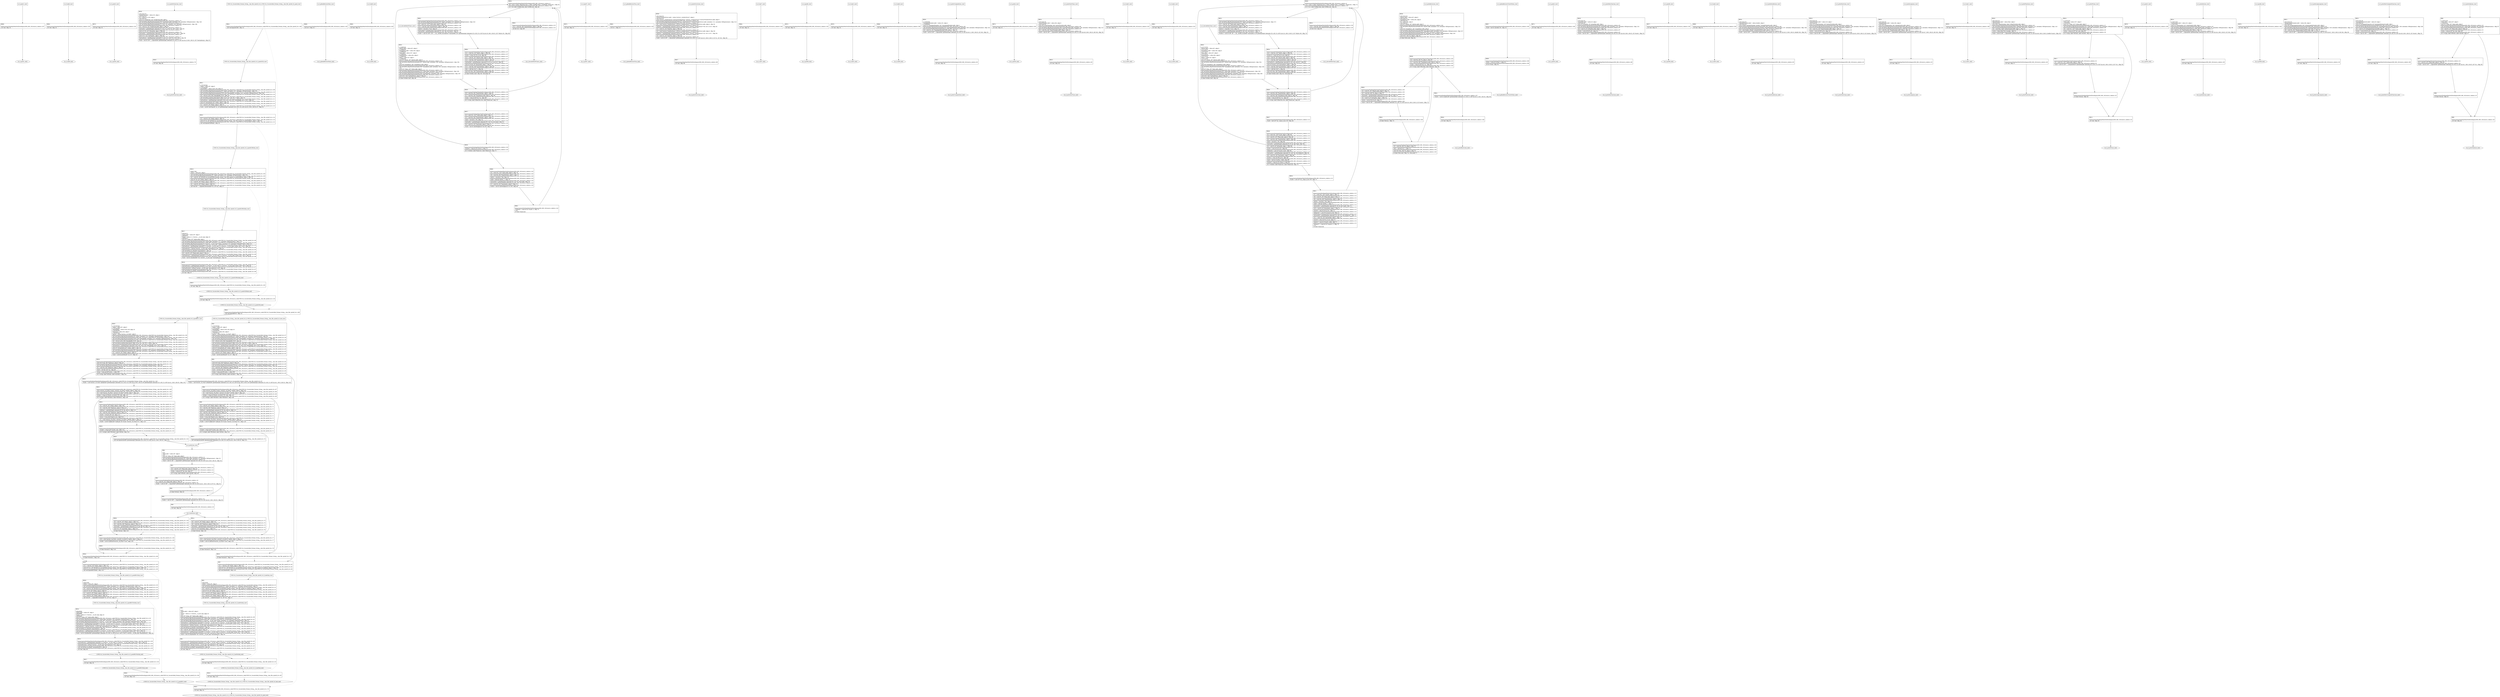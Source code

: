 digraph "icfg graph" {
BBio_ll_good1_end [label="{io_ll_good1_end}"];
BBio_ll_bad6_end [label="{io_ll_bad6_end}"];
BBio_ll_good5_end [label="{io_ll_good5_end}"];
BBio_ll_printWcharLine_end [label="{io_ll_printWcharLine_end}"];
BBCWE134_Uncontrolled_Format_String__char_file_vprintf_45_ll_goodB2G_end [label="{CWE134_Uncontrolled_Format_String__char_file_vprintf_45_ll_goodB2G_end}"];
BBio_ll_globalReturnsFalse_end [label="{io_ll_globalReturnsFalse_end}"];
BBio_ll_bad8_end [label="{io_ll_bad8_end}"];
BBio_ll_decodeHexWChars_end [label="{io_ll_decodeHexWChars_end}"];
BBio_ll_good7_end [label="{io_ll_good7_end}"];
BBio_ll_globalReturnsTrue_end [label="{io_ll_globalReturnsTrue_end}"];
BBio_ll_printStructLine_end [label="{io_ll_printStructLine_end}"];
BBio_ll_bad7_end [label="{io_ll_bad7_end}"];
BBio_ll_good6_end [label="{io_ll_good6_end}"];
BBio_ll_bad2_end [label="{io_ll_bad2_end}"];
BBio_ll_bad9_end [label="{io_ll_bad9_end}"];
BBio_ll_printUnsignedLine_end [label="{io_ll_printUnsignedLine_end}"];
BBio_ll_good4_end [label="{io_ll_good4_end}"];
BBio_ll_printSizeTLine_end [label="{io_ll_printSizeTLine_end}"];
BBio_ll_bad5_end [label="{io_ll_bad5_end}"];
BBio_ll_printLine_end [label="{io_ll_printLine_end}"];
BBCWE134_Uncontrolled_Format_String__char_file_vprintf_45_ll_goodG2BSink_end [label="{CWE134_Uncontrolled_Format_String__char_file_vprintf_45_ll_goodG2BSink_end}"];
BBCWE134_Uncontrolled_Format_String__char_file_vprintf_45_ll_badVaSink_end [label="{CWE134_Uncontrolled_Format_String__char_file_vprintf_45_ll_badVaSink_end}"];
BBio_ll_bad4_end [label="{io_ll_bad4_end}"];
BBio_ll_decodeHexChars_end [label="{io_ll_decodeHexChars_end}"];
BBCWE134_Uncontrolled_Format_String__char_file_vprintf_45_ll_goodB2GSink_end [label="{CWE134_Uncontrolled_Format_String__char_file_vprintf_45_ll_goodB2GSink_end}"];
BBio_ll_printBytesLine_end [label="{io_ll_printBytesLine_end}"];
BBCWE134_Uncontrolled_Format_String__char_file_vprintf_45_ll_goodG2B_end [label="{CWE134_Uncontrolled_Format_String__char_file_vprintf_45_ll_goodG2B_end}"];
BBio_ll_globalReturnsTrueOrFalse_end [label="{io_ll_globalReturnsTrueOrFalse_end}"];
BBCWE134_Uncontrolled_Format_String__char_file_vprintf_45_ll_CWE134_Uncontrolled_Format_String__char_file_vprintf_45_bad_end [label="{CWE134_Uncontrolled_Format_String__char_file_vprintf_45_ll_CWE134_Uncontrolled_Format_String__char_file_vprintf_45_bad_end}"];
BBCWE134_Uncontrolled_Format_String__char_file_vprintf_45_ll_goodB2GVaSink_end [label="{CWE134_Uncontrolled_Format_String__char_file_vprintf_45_ll_goodB2GVaSink_end}"];
BBio_ll_good3_end [label="{io_ll_good3_end}"];
BBio_ll_printHexCharLine_end [label="{io_ll_printHexCharLine_end}"];
BBio_ll_good9_end [label="{io_ll_good9_end}"];
BBio_ll_bad3_end [label="{io_ll_bad3_end}"];
BBio_ll_printDoubleLine_end [label="{io_ll_printDoubleLine_end}"];
BBio_ll_printShortLine_end [label="{io_ll_printShortLine_end}"];
BBio_ll_printLongLine_end [label="{io_ll_printLongLine_end}"];
BBio_ll_bad1_end [label="{io_ll_bad1_end}"];
BBio_ll_printFloatLine_end [label="{io_ll_printFloatLine_end}"];
BBio_ll_printWLine_end [label="{io_ll_printWLine_end}"];
BBio_ll_good2_end [label="{io_ll_good2_end}"];
BBio_ll_printIntLine_end [label="{io_ll_printIntLine_end}"];
BBCWE134_Uncontrolled_Format_String__char_file_vprintf_45_ll_badSink_end [label="{CWE134_Uncontrolled_Format_String__char_file_vprintf_45_ll_badSink_end}"];
BBio_ll_good8_end [label="{io_ll_good8_end}"];
BBCWE134_Uncontrolled_Format_String__char_file_vprintf_45_ll_CWE134_Uncontrolled_Format_String__char_file_vprintf_45_good_end [label="{CWE134_Uncontrolled_Format_String__char_file_vprintf_45_ll_CWE134_Uncontrolled_Format_String__char_file_vprintf_45_good_end}"];
BBio_ll_printLongLongLine_end [label="{io_ll_printLongLongLine_end}"];
BBio_ll_printHexUnsignedCharLine_end [label="{io_ll_printHexUnsignedCharLine_end}"];
BBio_ll_printSinkLine_end [label="{io_ll_printSinkLine_end}"];
BBCWE134_Uncontrolled_Format_String__char_file_vprintf_45_ll_goodG2BVaSink_end [label="{CWE134_Uncontrolled_Format_String__char_file_vprintf_45_ll_goodG2BVaSink_end}"];
BBio_ll_good1_start [label="{io_ll_good1_start}", shape=record];
io_ll_good1BB69 [label="{BB69:\l\l/home/raoxue/Desktop/MemVerif/workspace/000_080_182/source_code/io.c:187\l
  ret void, !dbg !52\l
}", shape=record];
BBio_ll_bad6_start [label="{io_ll_bad6_start}", shape=record];
io_ll_bad6BB83 [label="{BB83:\l\l/home/raoxue/Desktop/MemVerif/workspace/000_080_182/source_code/io.c:203\l
  ret void, !dbg !52\l
}", shape=record];
BBio_ll_good5_start [label="{io_ll_good5_start}", shape=record];
io_ll_good5BB73 [label="{BB73:\l\l/home/raoxue/Desktop/MemVerif/workspace/000_080_182/source_code/io.c:191\l
  ret void, !dbg !52\l
}", shape=record];
BBio_ll_printWcharLine_start [label="{io_ll_printWcharLine_start}", shape=record];
io_ll_printWcharLineBB28 [label="{BB28:\l\l/:3615344128\l
  %wideChar.addr = alloca i32, align 4\l
/:3615344128\l
  %s = alloca [2 x i32], align 4\l
/:3615344128\l
  store i32 %wideChar, i32* %wideChar.addr, align 4\l
/home/raoxue/Desktop/MemVerif/workspace/000_080_182/source_code/io.c:70\l
  call void @llvm.dbg.declare(metadata i32* %wideChar.addr, metadata !162, metadata !DIExpression()), !dbg !163\l
/home/raoxue/Desktop/MemVerif/workspace/000_080_182/source_code/io.c:74\l
  call void @llvm.dbg.declare(metadata [2 x i32]* %s, metadata !164, metadata !DIExpression()), !dbg !168\l
/home/raoxue/Desktop/MemVerif/workspace/000_080_182/source_code/io.c:75\l
  %0 = load i32, i32* %wideChar.addr, align 4, !dbg !61\l
/home/raoxue/Desktop/MemVerif/workspace/000_080_182/source_code/io.c:75\l
  %arrayidx = getelementptr inbounds [2 x i32], [2 x i32]* %s, i64 0, i64 0, !dbg !62\l
/home/raoxue/Desktop/MemVerif/workspace/000_080_182/source_code/io.c:75\l
  store i32 %0, i32* %arrayidx, align 4, !dbg !63\l
/home/raoxue/Desktop/MemVerif/workspace/000_080_182/source_code/io.c:76\l
  %arrayidx1 = getelementptr inbounds [2 x i32], [2 x i32]* %s, i64 0, i64 1, !dbg !64\l
/home/raoxue/Desktop/MemVerif/workspace/000_080_182/source_code/io.c:76\l
  store i32 0, i32* %arrayidx1, align 4, !dbg !65\l
/home/raoxue/Desktop/MemVerif/workspace/000_080_182/source_code/io.c:77\l
  %arraydecay = getelementptr inbounds [2 x i32], [2 x i32]* %s, i64 0, i64 0, !dbg !66\l
/home/raoxue/Desktop/MemVerif/workspace/000_080_182/source_code/io.c:77\l
  %call = call i32 (i8*, ...) @printf(i8* getelementptr inbounds ([5 x i8], [5 x i8]* @.str.10, i64 0, i64 0), i32* %arraydecay), !dbg !67\l
}", shape=record];
io_ll_printWcharLineBB28 [label="{BB28:\l\l/:3615344128\l
  %wideChar.addr = alloca i32, align 4\l
/:3615344128\l
  %s = alloca [2 x i32], align 4\l
/:3615344128\l
  store i32 %wideChar, i32* %wideChar.addr, align 4\l
/home/raoxue/Desktop/MemVerif/workspace/000_080_182/source_code/io.c:70\l
  call void @llvm.dbg.declare(metadata i32* %wideChar.addr, metadata !162, metadata !DIExpression()), !dbg !163\l
/home/raoxue/Desktop/MemVerif/workspace/000_080_182/source_code/io.c:74\l
  call void @llvm.dbg.declare(metadata [2 x i32]* %s, metadata !164, metadata !DIExpression()), !dbg !168\l
/home/raoxue/Desktop/MemVerif/workspace/000_080_182/source_code/io.c:75\l
  %0 = load i32, i32* %wideChar.addr, align 4, !dbg !61\l
/home/raoxue/Desktop/MemVerif/workspace/000_080_182/source_code/io.c:75\l
  %arrayidx = getelementptr inbounds [2 x i32], [2 x i32]* %s, i64 0, i64 0, !dbg !62\l
/home/raoxue/Desktop/MemVerif/workspace/000_080_182/source_code/io.c:75\l
  store i32 %0, i32* %arrayidx, align 4, !dbg !63\l
/home/raoxue/Desktop/MemVerif/workspace/000_080_182/source_code/io.c:76\l
  %arrayidx1 = getelementptr inbounds [2 x i32], [2 x i32]* %s, i64 0, i64 1, !dbg !64\l
/home/raoxue/Desktop/MemVerif/workspace/000_080_182/source_code/io.c:76\l
  store i32 0, i32* %arrayidx1, align 4, !dbg !65\l
/home/raoxue/Desktop/MemVerif/workspace/000_080_182/source_code/io.c:77\l
  %arraydecay = getelementptr inbounds [2 x i32], [2 x i32]* %s, i64 0, i64 0, !dbg !66\l
/home/raoxue/Desktop/MemVerif/workspace/000_080_182/source_code/io.c:77\l
  %call = call i32 (i8*, ...) @printf(i8* getelementptr inbounds ([5 x i8], [5 x i8]* @.str.10, i64 0, i64 0), i32* %arraydecay), !dbg !67\l
}", shape=record];
io_ll_printWcharLineBB29 [label="{BB29:\l\l/home/raoxue/Desktop/MemVerif/workspace/000_080_182/source_code/io.c:78\l
  ret void, !dbg !68\l
}", shape=record];
BBCWE134_Uncontrolled_Format_String__char_file_vprintf_45_ll_goodB2G_start [label="{CWE134_Uncontrolled_Format_String__char_file_vprintf_45_ll_goodB2G_start}", shape=record];
CWE134_Uncontrolled_Format_String__char_file_vprintf_45_ll_goodB2GBB28 [label="{BB28:\l\l/:1787403264\l
  %data = alloca i8*, align 8\l
/:1787403264\l
  %dataBuffer = alloca [100 x i8], align 16\l
/:1787403264\l
  %dataLen = alloca i64, align 8\l
/:1787403264\l
  %pFile = alloca %struct._IO_FILE*, align 8\l
/home/raoxue/Desktop/MemVerif/workspace/000_080_182/source_code/CWE134_Uncontrolled_Format_String__char_file_vprintf_45.c:138\l
  call void @llvm.dbg.declare(metadata i8** %data, metadata !223, metadata !DIExpression()), !dbg !224\l
/home/raoxue/Desktop/MemVerif/workspace/000_080_182/source_code/CWE134_Uncontrolled_Format_String__char_file_vprintf_45.c:139\l
  call void @llvm.dbg.declare(metadata [100 x i8]* %dataBuffer, metadata !225, metadata !DIExpression()), !dbg !226\l
/home/raoxue/Desktop/MemVerif/workspace/000_080_182/source_code/CWE134_Uncontrolled_Format_String__char_file_vprintf_45.c:139\l
  %0 = bitcast [100 x i8]* %dataBuffer to i8*, !dbg !28\l
/home/raoxue/Desktop/MemVerif/workspace/000_080_182/source_code/CWE134_Uncontrolled_Format_String__char_file_vprintf_45.c:139\l
  call void @llvm.memset.p0i8.i64(i8* align 16 %0, i8 0, i64 100, i1 false), !dbg !28\l
/home/raoxue/Desktop/MemVerif/workspace/000_080_182/source_code/CWE134_Uncontrolled_Format_String__char_file_vprintf_45.c:140\l
  %arraydecay = getelementptr inbounds [100 x i8], [100 x i8]* %dataBuffer, i64 0, i64 0, !dbg !29\l
/home/raoxue/Desktop/MemVerif/workspace/000_080_182/source_code/CWE134_Uncontrolled_Format_String__char_file_vprintf_45.c:140\l
  store i8* %arraydecay, i8** %data, align 8, !dbg !30\l
/home/raoxue/Desktop/MemVerif/workspace/000_080_182/source_code/CWE134_Uncontrolled_Format_String__char_file_vprintf_45.c:143\l
  call void @llvm.dbg.declare(metadata i64* %dataLen, metadata !229, metadata !DIExpression()), !dbg !231\l
/home/raoxue/Desktop/MemVerif/workspace/000_080_182/source_code/CWE134_Uncontrolled_Format_String__char_file_vprintf_45.c:143\l
  %1 = load i8*, i8** %data, align 8, !dbg !37\l
/home/raoxue/Desktop/MemVerif/workspace/000_080_182/source_code/CWE134_Uncontrolled_Format_String__char_file_vprintf_45.c:143\l
  %call = call i64 @strlen(i8* %1) #7, !dbg !38\l
}", shape=record];
CWE134_Uncontrolled_Format_String__char_file_vprintf_45_ll_goodB2GBB28 [label="{BB28:\l\l/:1787403264\l
  %data = alloca i8*, align 8\l
/:1787403264\l
  %dataBuffer = alloca [100 x i8], align 16\l
/:1787403264\l
  %dataLen = alloca i64, align 8\l
/:1787403264\l
  %pFile = alloca %struct._IO_FILE*, align 8\l
/home/raoxue/Desktop/MemVerif/workspace/000_080_182/source_code/CWE134_Uncontrolled_Format_String__char_file_vprintf_45.c:138\l
  call void @llvm.dbg.declare(metadata i8** %data, metadata !223, metadata !DIExpression()), !dbg !224\l
/home/raoxue/Desktop/MemVerif/workspace/000_080_182/source_code/CWE134_Uncontrolled_Format_String__char_file_vprintf_45.c:139\l
  call void @llvm.dbg.declare(metadata [100 x i8]* %dataBuffer, metadata !225, metadata !DIExpression()), !dbg !226\l
/home/raoxue/Desktop/MemVerif/workspace/000_080_182/source_code/CWE134_Uncontrolled_Format_String__char_file_vprintf_45.c:139\l
  %0 = bitcast [100 x i8]* %dataBuffer to i8*, !dbg !28\l
/home/raoxue/Desktop/MemVerif/workspace/000_080_182/source_code/CWE134_Uncontrolled_Format_String__char_file_vprintf_45.c:139\l
  call void @llvm.memset.p0i8.i64(i8* align 16 %0, i8 0, i64 100, i1 false), !dbg !28\l
/home/raoxue/Desktop/MemVerif/workspace/000_080_182/source_code/CWE134_Uncontrolled_Format_String__char_file_vprintf_45.c:140\l
  %arraydecay = getelementptr inbounds [100 x i8], [100 x i8]* %dataBuffer, i64 0, i64 0, !dbg !29\l
/home/raoxue/Desktop/MemVerif/workspace/000_080_182/source_code/CWE134_Uncontrolled_Format_String__char_file_vprintf_45.c:140\l
  store i8* %arraydecay, i8** %data, align 8, !dbg !30\l
/home/raoxue/Desktop/MemVerif/workspace/000_080_182/source_code/CWE134_Uncontrolled_Format_String__char_file_vprintf_45.c:143\l
  call void @llvm.dbg.declare(metadata i64* %dataLen, metadata !229, metadata !DIExpression()), !dbg !231\l
/home/raoxue/Desktop/MemVerif/workspace/000_080_182/source_code/CWE134_Uncontrolled_Format_String__char_file_vprintf_45.c:143\l
  %1 = load i8*, i8** %data, align 8, !dbg !37\l
/home/raoxue/Desktop/MemVerif/workspace/000_080_182/source_code/CWE134_Uncontrolled_Format_String__char_file_vprintf_45.c:143\l
  %call = call i64 @strlen(i8* %1) #7, !dbg !38\l
}", shape=record];
CWE134_Uncontrolled_Format_String__char_file_vprintf_45_ll_goodB2GBB29 [label="{BB29:\l\l/home/raoxue/Desktop/MemVerif/workspace/000_080_182/source_code/CWE134_Uncontrolled_Format_String__char_file_vprintf_45.c:143\l
  store i64 %call, i64* %dataLen, align 8, !dbg !36\l
/home/raoxue/Desktop/MemVerif/workspace/000_080_182/source_code/CWE134_Uncontrolled_Format_String__char_file_vprintf_45.c:144\l
  call void @llvm.dbg.declare(metadata %struct._IO_FILE** %pFile, metadata !234, metadata !DIExpression()), !dbg !235\l
/home/raoxue/Desktop/MemVerif/workspace/000_080_182/source_code/CWE134_Uncontrolled_Format_String__char_file_vprintf_45.c:146\l
  %2 = load i64, i64* %dataLen, align 8, !dbg !97\l
/home/raoxue/Desktop/MemVerif/workspace/000_080_182/source_code/CWE134_Uncontrolled_Format_String__char_file_vprintf_45.c:146\l
  %sub = sub i64 100, %2, !dbg !99\l
/home/raoxue/Desktop/MemVerif/workspace/000_080_182/source_code/CWE134_Uncontrolled_Format_String__char_file_vprintf_45.c:146\l
  %cmp = icmp ugt i64 %sub, 1, !dbg !100\l
/home/raoxue/Desktop/MemVerif/workspace/000_080_182/source_code/CWE134_Uncontrolled_Format_String__char_file_vprintf_45.c:146\l
  br i1 %cmp, label %if.then, label %if.end11, !dbg !101\l
}", shape=record];
CWE134_Uncontrolled_Format_String__char_file_vprintf_45_ll_goodB2GBB30 [label="{BB30:\l\l/home/raoxue/Desktop/MemVerif/workspace/000_080_182/source_code/CWE134_Uncontrolled_Format_String__char_file_vprintf_45.c:148\l
  %call1 = call %struct._IO_FILE* @fopen(i8* getelementptr inbounds ([14 x i8], [14 x i8]* @.str, i64 0, i64 0), i8* getelementptr inbounds ([2 x i8], [2 x i8]* @.str.1, i64 0, i64 0)), !dbg !102\l
}", shape=record];
CWE134_Uncontrolled_Format_String__char_file_vprintf_45_ll_goodB2GBB30 [label="{BB30:\l\l/home/raoxue/Desktop/MemVerif/workspace/000_080_182/source_code/CWE134_Uncontrolled_Format_String__char_file_vprintf_45.c:148\l
  %call1 = call %struct._IO_FILE* @fopen(i8* getelementptr inbounds ([14 x i8], [14 x i8]* @.str, i64 0, i64 0), i8* getelementptr inbounds ([2 x i8], [2 x i8]* @.str.1, i64 0, i64 0)), !dbg !102\l
}", shape=record];
CWE134_Uncontrolled_Format_String__char_file_vprintf_45_ll_goodB2GBB32 [label="{BB32:\l\l/home/raoxue/Desktop/MemVerif/workspace/000_080_182/source_code/CWE134_Uncontrolled_Format_String__char_file_vprintf_45.c:148\l
  store %struct._IO_FILE* %call1, %struct._IO_FILE** %pFile, align 8, !dbg !104\l
/home/raoxue/Desktop/MemVerif/workspace/000_080_182/source_code/CWE134_Uncontrolled_Format_String__char_file_vprintf_45.c:149\l
  %3 = load %struct._IO_FILE*, %struct._IO_FILE** %pFile, align 8, !dbg !105\l
/home/raoxue/Desktop/MemVerif/workspace/000_080_182/source_code/CWE134_Uncontrolled_Format_String__char_file_vprintf_45.c:149\l
  %cmp2 = icmp ne %struct._IO_FILE* %3, null, !dbg !107\l
/home/raoxue/Desktop/MemVerif/workspace/000_080_182/source_code/CWE134_Uncontrolled_Format_String__char_file_vprintf_45.c:149\l
  br i1 %cmp2, label %if.then3, label %if.end10, !dbg !108\l
}", shape=record];
CWE134_Uncontrolled_Format_String__char_file_vprintf_45_ll_goodB2GBB33 [label="{BB33:\l\l/home/raoxue/Desktop/MemVerif/workspace/000_080_182/source_code/CWE134_Uncontrolled_Format_String__char_file_vprintf_45.c:152\l
  %4 = load i8*, i8** %data, align 8, !dbg !109\l
/home/raoxue/Desktop/MemVerif/workspace/000_080_182/source_code/CWE134_Uncontrolled_Format_String__char_file_vprintf_45.c:152\l
  %5 = load i64, i64* %dataLen, align 8, !dbg !112\l
/home/raoxue/Desktop/MemVerif/workspace/000_080_182/source_code/CWE134_Uncontrolled_Format_String__char_file_vprintf_45.c:152\l
  %add.ptr = getelementptr inbounds i8, i8* %4, i64 %5, !dbg !113\l
/home/raoxue/Desktop/MemVerif/workspace/000_080_182/source_code/CWE134_Uncontrolled_Format_String__char_file_vprintf_45.c:152\l
  %6 = load i64, i64* %dataLen, align 8, !dbg !114\l
/home/raoxue/Desktop/MemVerif/workspace/000_080_182/source_code/CWE134_Uncontrolled_Format_String__char_file_vprintf_45.c:152\l
  %sub4 = sub i64 100, %6, !dbg !115\l
/home/raoxue/Desktop/MemVerif/workspace/000_080_182/source_code/CWE134_Uncontrolled_Format_String__char_file_vprintf_45.c:152\l
  %conv = trunc i64 %sub4 to i32, !dbg !116\l
/home/raoxue/Desktop/MemVerif/workspace/000_080_182/source_code/CWE134_Uncontrolled_Format_String__char_file_vprintf_45.c:152\l
  %7 = load %struct._IO_FILE*, %struct._IO_FILE** %pFile, align 8, !dbg !117\l
/home/raoxue/Desktop/MemVerif/workspace/000_080_182/source_code/CWE134_Uncontrolled_Format_String__char_file_vprintf_45.c:152\l
  %call5 = call i8* @fgets(i8* %add.ptr, i32 %conv, %struct._IO_FILE* %7), !dbg !118\l
}", shape=record];
CWE134_Uncontrolled_Format_String__char_file_vprintf_45_ll_goodB2GBB33 [label="{BB33:\l\l/home/raoxue/Desktop/MemVerif/workspace/000_080_182/source_code/CWE134_Uncontrolled_Format_String__char_file_vprintf_45.c:152\l
  %4 = load i8*, i8** %data, align 8, !dbg !109\l
/home/raoxue/Desktop/MemVerif/workspace/000_080_182/source_code/CWE134_Uncontrolled_Format_String__char_file_vprintf_45.c:152\l
  %5 = load i64, i64* %dataLen, align 8, !dbg !112\l
/home/raoxue/Desktop/MemVerif/workspace/000_080_182/source_code/CWE134_Uncontrolled_Format_String__char_file_vprintf_45.c:152\l
  %add.ptr = getelementptr inbounds i8, i8* %4, i64 %5, !dbg !113\l
/home/raoxue/Desktop/MemVerif/workspace/000_080_182/source_code/CWE134_Uncontrolled_Format_String__char_file_vprintf_45.c:152\l
  %6 = load i64, i64* %dataLen, align 8, !dbg !114\l
/home/raoxue/Desktop/MemVerif/workspace/000_080_182/source_code/CWE134_Uncontrolled_Format_String__char_file_vprintf_45.c:152\l
  %sub4 = sub i64 100, %6, !dbg !115\l
/home/raoxue/Desktop/MemVerif/workspace/000_080_182/source_code/CWE134_Uncontrolled_Format_String__char_file_vprintf_45.c:152\l
  %conv = trunc i64 %sub4 to i32, !dbg !116\l
/home/raoxue/Desktop/MemVerif/workspace/000_080_182/source_code/CWE134_Uncontrolled_Format_String__char_file_vprintf_45.c:152\l
  %7 = load %struct._IO_FILE*, %struct._IO_FILE** %pFile, align 8, !dbg !117\l
/home/raoxue/Desktop/MemVerif/workspace/000_080_182/source_code/CWE134_Uncontrolled_Format_String__char_file_vprintf_45.c:152\l
  %call5 = call i8* @fgets(i8* %add.ptr, i32 %conv, %struct._IO_FILE* %7), !dbg !118\l
}", shape=record];
CWE134_Uncontrolled_Format_String__char_file_vprintf_45_ll_goodB2GBB35 [label="{BB35:\l\l/home/raoxue/Desktop/MemVerif/workspace/000_080_182/source_code/CWE134_Uncontrolled_Format_String__char_file_vprintf_45.c:152\l
  %cmp6 = icmp eq i8* %call5, null, !dbg !119\l
/home/raoxue/Desktop/MemVerif/workspace/000_080_182/source_code/CWE134_Uncontrolled_Format_String__char_file_vprintf_45.c:152\l
  br i1 %cmp6, label %if.then8, label %if.end, !dbg !120\l
}", shape=record];
CWE134_Uncontrolled_Format_String__char_file_vprintf_45_ll_goodB2GBB36 [label="{BB36:\l\l/home/raoxue/Desktop/MemVerif/workspace/000_080_182/source_code/CWE134_Uncontrolled_Format_String__char_file_vprintf_45.c:154\l
  call void @printLine(i8* getelementptr inbounds ([15 x i8], [15 x i8]* @.str.2, i64 0, i64 0)), !dbg !121\l
}", shape=record];
CWE134_Uncontrolled_Format_String__char_file_vprintf_45_ll_goodB2GBB36 [label="{BB36:\l\l/home/raoxue/Desktop/MemVerif/workspace/000_080_182/source_code/CWE134_Uncontrolled_Format_String__char_file_vprintf_45.c:154\l
  call void @printLine(i8* getelementptr inbounds ([15 x i8], [15 x i8]* @.str.2, i64 0, i64 0)), !dbg !121\l
}", shape=record];
CWE134_Uncontrolled_Format_String__char_file_vprintf_45_ll_goodB2GBB38 [label="{BB38:\l\l/home/raoxue/Desktop/MemVerif/workspace/000_080_182/source_code/CWE134_Uncontrolled_Format_String__char_file_vprintf_45.c:156\l
  %8 = load i8*, i8** %data, align 8, !dbg !123\l
/home/raoxue/Desktop/MemVerif/workspace/000_080_182/source_code/CWE134_Uncontrolled_Format_String__char_file_vprintf_45.c:156\l
  %9 = load i64, i64* %dataLen, align 8, !dbg !124\l
/home/raoxue/Desktop/MemVerif/workspace/000_080_182/source_code/CWE134_Uncontrolled_Format_String__char_file_vprintf_45.c:156\l
  %arrayidx = getelementptr inbounds i8, i8* %8, i64 %9, !dbg !123\l
/home/raoxue/Desktop/MemVerif/workspace/000_080_182/source_code/CWE134_Uncontrolled_Format_String__char_file_vprintf_45.c:156\l
  store i8 0, i8* %arrayidx, align 1, !dbg !125\l
/home/raoxue/Desktop/MemVerif/workspace/000_080_182/source_code/CWE134_Uncontrolled_Format_String__char_file_vprintf_45.c:157\l
  br label %if.end, !dbg !126\l
}", shape=record];
CWE134_Uncontrolled_Format_String__char_file_vprintf_45_ll_goodB2GBB37 [label="{BB37:\l\l/home/raoxue/Desktop/MemVerif/workspace/000_080_182/source_code/CWE134_Uncontrolled_Format_String__char_file_vprintf_45.c:158\l
  %10 = load %struct._IO_FILE*, %struct._IO_FILE** %pFile, align 8, !dbg !127\l
/home/raoxue/Desktop/MemVerif/workspace/000_080_182/source_code/CWE134_Uncontrolled_Format_String__char_file_vprintf_45.c:158\l
  %call9 = call i32 @fclose(%struct._IO_FILE* %10), !dbg !128\l
}", shape=record];
CWE134_Uncontrolled_Format_String__char_file_vprintf_45_ll_goodB2GBB37 [label="{BB37:\l\l/home/raoxue/Desktop/MemVerif/workspace/000_080_182/source_code/CWE134_Uncontrolled_Format_String__char_file_vprintf_45.c:158\l
  %10 = load %struct._IO_FILE*, %struct._IO_FILE** %pFile, align 8, !dbg !127\l
/home/raoxue/Desktop/MemVerif/workspace/000_080_182/source_code/CWE134_Uncontrolled_Format_String__char_file_vprintf_45.c:158\l
  %call9 = call i32 @fclose(%struct._IO_FILE* %10), !dbg !128\l
}", shape=record];
CWE134_Uncontrolled_Format_String__char_file_vprintf_45_ll_goodB2GBB39 [label="{BB39:\l\l/home/raoxue/Desktop/MemVerif/workspace/000_080_182/source_code/CWE134_Uncontrolled_Format_String__char_file_vprintf_45.c:159\l
  br label %if.end10, !dbg !129\l
}", shape=record];
CWE134_Uncontrolled_Format_String__char_file_vprintf_45_ll_goodB2GBB34 [label="{BB34:\l\l/home/raoxue/Desktop/MemVerif/workspace/000_080_182/source_code/CWE134_Uncontrolled_Format_String__char_file_vprintf_45.c:160\l
  br label %if.end11, !dbg !130\l
}", shape=record];
CWE134_Uncontrolled_Format_String__char_file_vprintf_45_ll_goodB2GBB31 [label="{BB31:\l\l/home/raoxue/Desktop/MemVerif/workspace/000_080_182/source_code/CWE134_Uncontrolled_Format_String__char_file_vprintf_45.c:162\l
  %11 = load i8*, i8** %data, align 8, !dbg !131\l
/home/raoxue/Desktop/MemVerif/workspace/000_080_182/source_code/CWE134_Uncontrolled_Format_String__char_file_vprintf_45.c:162\l
  store i8* %11, i8** @CWE134_Uncontrolled_Format_String__char_file_vprintf_45_goodB2GData, align 8, !dbg !132\l
/home/raoxue/Desktop/MemVerif/workspace/000_080_182/source_code/CWE134_Uncontrolled_Format_String__char_file_vprintf_45.c:163\l
  call void @goodB2GSink(), !dbg !133\l
}", shape=record];
CWE134_Uncontrolled_Format_String__char_file_vprintf_45_ll_goodB2GBB31 [label="{BB31:\l\l/home/raoxue/Desktop/MemVerif/workspace/000_080_182/source_code/CWE134_Uncontrolled_Format_String__char_file_vprintf_45.c:162\l
  %11 = load i8*, i8** %data, align 8, !dbg !131\l
/home/raoxue/Desktop/MemVerif/workspace/000_080_182/source_code/CWE134_Uncontrolled_Format_String__char_file_vprintf_45.c:162\l
  store i8* %11, i8** @CWE134_Uncontrolled_Format_String__char_file_vprintf_45_goodB2GData, align 8, !dbg !132\l
/home/raoxue/Desktop/MemVerif/workspace/000_080_182/source_code/CWE134_Uncontrolled_Format_String__char_file_vprintf_45.c:163\l
  call void @goodB2GSink(), !dbg !133\l
}", shape=record];
CWE134_Uncontrolled_Format_String__char_file_vprintf_45_ll_goodB2GBB40 [label="{BB40:\l\l/home/raoxue/Desktop/MemVerif/workspace/000_080_182/source_code/CWE134_Uncontrolled_Format_String__char_file_vprintf_45.c:164\l
  ret void, !dbg !134\l
}", shape=record];
BBio_ll_globalReturnsFalse_start [label="{io_ll_globalReturnsFalse_start}", shape=record];
io_ll_globalReturnsFalseBB66 [label="{BB66:\l\l/home/raoxue/Desktop/MemVerif/workspace/000_080_182/source_code/io.c:163\l
  ret i32 0, !dbg !52\l
}", shape=record];
BBio_ll_bad8_start [label="{io_ll_bad8_start}", shape=record];
io_ll_bad8BB85 [label="{BB85:\l\l/home/raoxue/Desktop/MemVerif/workspace/000_080_182/source_code/io.c:205\l
  ret void, !dbg !52\l
}", shape=record];
BBio_ll_decodeHexWChars_start [label="{io_ll_decodeHexWChars_start}", shape=record];
io_ll_decodeHexWCharsBB55 [label="{BB55:\l\l/:115698248\l
  %bytes.addr = alloca i8*, align 8\l
/:115698248\l
  %numBytes.addr = alloca i64, align 8\l
/:115698248\l
  %hex.addr = alloca i32*, align 8\l
/:115698248\l
  %numWritten = alloca i64, align 8\l
/:115698248\l
  %byte = alloca i32, align 4\l
/:115698248\l
  store i8* %bytes, i8** %bytes.addr, align 8\l
/home/raoxue/Desktop/MemVerif/workspace/000_080_182/source_code/io.c:135\l
  call void @llvm.dbg.declare(metadata i8** %bytes.addr, metadata !290, metadata !DIExpression()), !dbg !291\l
/:135\l
  store i64 %numBytes, i64* %numBytes.addr, align 8\l
/home/raoxue/Desktop/MemVerif/workspace/000_080_182/source_code/io.c:135\l
  call void @llvm.dbg.declare(metadata i64* %numBytes.addr, metadata !292, metadata !DIExpression()), !dbg !293\l
/:135\l
  store i32* %hex, i32** %hex.addr, align 8\l
/home/raoxue/Desktop/MemVerif/workspace/000_080_182/source_code/io.c:135\l
  call void @llvm.dbg.declare(metadata i32** %hex.addr, metadata !294, metadata !DIExpression()), !dbg !295\l
/home/raoxue/Desktop/MemVerif/workspace/000_080_182/source_code/io.c:137\l
  call void @llvm.dbg.declare(metadata i64* %numWritten, metadata !296, metadata !DIExpression()), !dbg !297\l
/home/raoxue/Desktop/MemVerif/workspace/000_080_182/source_code/io.c:137\l
  store i64 0, i64* %numWritten, align 8, !dbg !65\l
/home/raoxue/Desktop/MemVerif/workspace/000_080_182/source_code/io.c:143\l
  br label %while.cond, !dbg !66\l
}", shape=record];
io_ll_decodeHexWCharsBB56 [label="{BB56:\l\l/home/raoxue/Desktop/MemVerif/workspace/000_080_182/source_code/io.c:143\l
  %0 = load i64, i64* %numWritten, align 8, !dbg !67\l
/home/raoxue/Desktop/MemVerif/workspace/000_080_182/source_code/io.c:143\l
  %1 = load i64, i64* %numBytes.addr, align 8, !dbg !68\l
/home/raoxue/Desktop/MemVerif/workspace/000_080_182/source_code/io.c:143\l
  %cmp = icmp ult i64 %0, %1, !dbg !69\l
/home/raoxue/Desktop/MemVerif/workspace/000_080_182/source_code/io.c:143\l
  br i1 %cmp, label %land.lhs.true, label %land.end, !dbg !70\l
}", shape=record];
io_ll_decodeHexWCharsBB57 [label="{BB57:\l\l/home/raoxue/Desktop/MemVerif/workspace/000_080_182/source_code/io.c:143\l
  %2 = load i32*, i32** %hex.addr, align 8, !dbg !71\l
/home/raoxue/Desktop/MemVerif/workspace/000_080_182/source_code/io.c:143\l
  %3 = load i64, i64* %numWritten, align 8, !dbg !72\l
/home/raoxue/Desktop/MemVerif/workspace/000_080_182/source_code/io.c:143\l
  %mul = mul i64 2, %3, !dbg !73\l
/home/raoxue/Desktop/MemVerif/workspace/000_080_182/source_code/io.c:143\l
  %arrayidx = getelementptr inbounds i32, i32* %2, i64 %mul, !dbg !71\l
/home/raoxue/Desktop/MemVerif/workspace/000_080_182/source_code/io.c:143\l
  %4 = load i32, i32* %arrayidx, align 4, !dbg !71\l
/home/raoxue/Desktop/MemVerif/workspace/000_080_182/source_code/io.c:143\l
  %call = call i32 @iswxdigit(i32 %4) #5, !dbg !74\l
}", shape=record];
io_ll_decodeHexWCharsBB57 [label="{BB57:\l\l/home/raoxue/Desktop/MemVerif/workspace/000_080_182/source_code/io.c:143\l
  %2 = load i32*, i32** %hex.addr, align 8, !dbg !71\l
/home/raoxue/Desktop/MemVerif/workspace/000_080_182/source_code/io.c:143\l
  %3 = load i64, i64* %numWritten, align 8, !dbg !72\l
/home/raoxue/Desktop/MemVerif/workspace/000_080_182/source_code/io.c:143\l
  %mul = mul i64 2, %3, !dbg !73\l
/home/raoxue/Desktop/MemVerif/workspace/000_080_182/source_code/io.c:143\l
  %arrayidx = getelementptr inbounds i32, i32* %2, i64 %mul, !dbg !71\l
/home/raoxue/Desktop/MemVerif/workspace/000_080_182/source_code/io.c:143\l
  %4 = load i32, i32* %arrayidx, align 4, !dbg !71\l
/home/raoxue/Desktop/MemVerif/workspace/000_080_182/source_code/io.c:143\l
  %call = call i32 @iswxdigit(i32 %4) #5, !dbg !74\l
}", shape=record];
io_ll_decodeHexWCharsBB59 [label="{BB59:\l\l/home/raoxue/Desktop/MemVerif/workspace/000_080_182/source_code/io.c:143\l
  %tobool = icmp ne i32 %call, 0, !dbg !74\l
/home/raoxue/Desktop/MemVerif/workspace/000_080_182/source_code/io.c:143\l
  br i1 %tobool, label %land.rhs, label %land.end, !dbg !75\l
}", shape=record];
io_ll_decodeHexWCharsBB60 [label="{BB60:\l\l/home/raoxue/Desktop/MemVerif/workspace/000_080_182/source_code/io.c:143\l
  %5 = load i32*, i32** %hex.addr, align 8, !dbg !76\l
/home/raoxue/Desktop/MemVerif/workspace/000_080_182/source_code/io.c:143\l
  %6 = load i64, i64* %numWritten, align 8, !dbg !77\l
/home/raoxue/Desktop/MemVerif/workspace/000_080_182/source_code/io.c:143\l
  %mul1 = mul i64 2, %6, !dbg !78\l
/home/raoxue/Desktop/MemVerif/workspace/000_080_182/source_code/io.c:143\l
  %add = add i64 %mul1, 1, !dbg !79\l
/home/raoxue/Desktop/MemVerif/workspace/000_080_182/source_code/io.c:143\l
  %arrayidx2 = getelementptr inbounds i32, i32* %5, i64 %add, !dbg !76\l
/home/raoxue/Desktop/MemVerif/workspace/000_080_182/source_code/io.c:143\l
  %7 = load i32, i32* %arrayidx2, align 4, !dbg !76\l
/home/raoxue/Desktop/MemVerif/workspace/000_080_182/source_code/io.c:143\l
  %call3 = call i32 @iswxdigit(i32 %7) #5, !dbg !80\l
}", shape=record];
io_ll_decodeHexWCharsBB60 [label="{BB60:\l\l/home/raoxue/Desktop/MemVerif/workspace/000_080_182/source_code/io.c:143\l
  %5 = load i32*, i32** %hex.addr, align 8, !dbg !76\l
/home/raoxue/Desktop/MemVerif/workspace/000_080_182/source_code/io.c:143\l
  %6 = load i64, i64* %numWritten, align 8, !dbg !77\l
/home/raoxue/Desktop/MemVerif/workspace/000_080_182/source_code/io.c:143\l
  %mul1 = mul i64 2, %6, !dbg !78\l
/home/raoxue/Desktop/MemVerif/workspace/000_080_182/source_code/io.c:143\l
  %add = add i64 %mul1, 1, !dbg !79\l
/home/raoxue/Desktop/MemVerif/workspace/000_080_182/source_code/io.c:143\l
  %arrayidx2 = getelementptr inbounds i32, i32* %5, i64 %add, !dbg !76\l
/home/raoxue/Desktop/MemVerif/workspace/000_080_182/source_code/io.c:143\l
  %7 = load i32, i32* %arrayidx2, align 4, !dbg !76\l
/home/raoxue/Desktop/MemVerif/workspace/000_080_182/source_code/io.c:143\l
  %call3 = call i32 @iswxdigit(i32 %7) #5, !dbg !80\l
}", shape=record];
io_ll_decodeHexWCharsBB61 [label="{BB61:\l\l/home/raoxue/Desktop/MemVerif/workspace/000_080_182/source_code/io.c:143\l
  %tobool4 = icmp ne i32 %call3, 0, !dbg !75\l
/:143\l
  br label %land.end\l
}", shape=record];
io_ll_decodeHexWCharsBB58 [label="{BB58:\l\l/home/raoxue/Desktop/MemVerif/workspace/000_080_182/source_code/io.c:0\l
  %8 = phi i1 [ false, %land.lhs.true ], [ false, %while.cond ], [ %tobool4, %land.rhs ], !dbg !81\l
/home/raoxue/Desktop/MemVerif/workspace/000_080_182/source_code/io.c:143\l
  br i1 %8, label %while.body, label %while.end, !dbg !66\l
}", shape=record];
io_ll_decodeHexWCharsBB62 [label="{BB62:\l\l/home/raoxue/Desktop/MemVerif/workspace/000_080_182/source_code/io.c:145\l
  call void @llvm.dbg.declare(metadata i32* %byte, metadata !314, metadata !DIExpression()), !dbg !316\l
/home/raoxue/Desktop/MemVerif/workspace/000_080_182/source_code/io.c:146\l
  %9 = load i32*, i32** %hex.addr, align 8, !dbg !85\l
/home/raoxue/Desktop/MemVerif/workspace/000_080_182/source_code/io.c:146\l
  %10 = load i64, i64* %numWritten, align 8, !dbg !86\l
/home/raoxue/Desktop/MemVerif/workspace/000_080_182/source_code/io.c:146\l
  %mul5 = mul i64 2, %10, !dbg !87\l
/home/raoxue/Desktop/MemVerif/workspace/000_080_182/source_code/io.c:146\l
  %arrayidx6 = getelementptr inbounds i32, i32* %9, i64 %mul5, !dbg !85\l
/home/raoxue/Desktop/MemVerif/workspace/000_080_182/source_code/io.c:146\l
  %call7 = call i32 (i32*, i32*, ...) @__isoc99_swscanf(i32* %arrayidx6, i32* getelementptr inbounds ([5 x i32], [5 x i32]* @.str.16, i64 0, i64 0), i32* %byte) #5, !dbg !88\l
}", shape=record];
io_ll_decodeHexWCharsBB62 [label="{BB62:\l\l/home/raoxue/Desktop/MemVerif/workspace/000_080_182/source_code/io.c:145\l
  call void @llvm.dbg.declare(metadata i32* %byte, metadata !314, metadata !DIExpression()), !dbg !316\l
/home/raoxue/Desktop/MemVerif/workspace/000_080_182/source_code/io.c:146\l
  %9 = load i32*, i32** %hex.addr, align 8, !dbg !85\l
/home/raoxue/Desktop/MemVerif/workspace/000_080_182/source_code/io.c:146\l
  %10 = load i64, i64* %numWritten, align 8, !dbg !86\l
/home/raoxue/Desktop/MemVerif/workspace/000_080_182/source_code/io.c:146\l
  %mul5 = mul i64 2, %10, !dbg !87\l
/home/raoxue/Desktop/MemVerif/workspace/000_080_182/source_code/io.c:146\l
  %arrayidx6 = getelementptr inbounds i32, i32* %9, i64 %mul5, !dbg !85\l
/home/raoxue/Desktop/MemVerif/workspace/000_080_182/source_code/io.c:146\l
  %call7 = call i32 (i32*, i32*, ...) @__isoc99_swscanf(i32* %arrayidx6, i32* getelementptr inbounds ([5 x i32], [5 x i32]* @.str.16, i64 0, i64 0), i32* %byte) #5, !dbg !88\l
}", shape=record];
io_ll_decodeHexWCharsBB64 [label="{BB64:\l\l/home/raoxue/Desktop/MemVerif/workspace/000_080_182/source_code/io.c:147\l
  %11 = load i32, i32* %byte, align 4, !dbg !89\l
/home/raoxue/Desktop/MemVerif/workspace/000_080_182/source_code/io.c:147\l
  %conv = trunc i32 %11 to i8, !dbg !90\l
/home/raoxue/Desktop/MemVerif/workspace/000_080_182/source_code/io.c:147\l
  %12 = load i8*, i8** %bytes.addr, align 8, !dbg !91\l
/home/raoxue/Desktop/MemVerif/workspace/000_080_182/source_code/io.c:147\l
  %13 = load i64, i64* %numWritten, align 8, !dbg !92\l
/home/raoxue/Desktop/MemVerif/workspace/000_080_182/source_code/io.c:147\l
  %arrayidx8 = getelementptr inbounds i8, i8* %12, i64 %13, !dbg !91\l
/home/raoxue/Desktop/MemVerif/workspace/000_080_182/source_code/io.c:147\l
  store i8 %conv, i8* %arrayidx8, align 1, !dbg !93\l
/home/raoxue/Desktop/MemVerif/workspace/000_080_182/source_code/io.c:148\l
  %14 = load i64, i64* %numWritten, align 8, !dbg !94\l
/home/raoxue/Desktop/MemVerif/workspace/000_080_182/source_code/io.c:148\l
  %inc = add i64 %14, 1, !dbg !94\l
/home/raoxue/Desktop/MemVerif/workspace/000_080_182/source_code/io.c:148\l
  store i64 %inc, i64* %numWritten, align 8, !dbg !94\l
/home/raoxue/Desktop/MemVerif/workspace/000_080_182/source_code/io.c:143\l
  br label %while.cond, !dbg !66, !llvm.loop !95\l
}", shape=record];
io_ll_decodeHexWCharsBB63 [label="{BB63:\l\l/home/raoxue/Desktop/MemVerif/workspace/000_080_182/source_code/io.c:151\l
  %15 = load i64, i64* %numWritten, align 8, !dbg !98\l
/home/raoxue/Desktop/MemVerif/workspace/000_080_182/source_code/io.c:151\l
  ret i64 %15, !dbg !99\l
}", shape=record];
BBio_ll_good7_start [label="{io_ll_good7_start}", shape=record];
io_ll_good7BB75 [label="{BB75:\l\l/home/raoxue/Desktop/MemVerif/workspace/000_080_182/source_code/io.c:193\l
  ret void, !dbg !52\l
}", shape=record];
BBio_ll_globalReturnsTrue_start [label="{io_ll_globalReturnsTrue_start}", shape=record];
io_ll_globalReturnsTrueBB65 [label="{BB65:\l\l/home/raoxue/Desktop/MemVerif/workspace/000_080_182/source_code/io.c:158\l
  ret i32 1, !dbg !52\l
}", shape=record];
BBio_ll_printStructLine_start [label="{io_ll_printStructLine_start}", shape=record];
io_ll_printStructLineBB36 [label="{BB36:\l\l/:3615344128\l
  %structTwoIntsStruct.addr = alloca %struct._twoIntsStruct*, align 8\l
/:3615344128\l
  store %struct._twoIntsStruct* %structTwoIntsStruct, %struct._twoIntsStruct** %structTwoIntsStruct.addr, align 8\l
/home/raoxue/Desktop/MemVerif/workspace/000_080_182/source_code/io.c:95\l
  call void @llvm.dbg.declare(metadata %struct._twoIntsStruct** %structTwoIntsStruct.addr, metadata !212, metadata !DIExpression()), !dbg !213\l
/home/raoxue/Desktop/MemVerif/workspace/000_080_182/source_code/io.c:97\l
  %0 = load %struct._twoIntsStruct*, %struct._twoIntsStruct** %structTwoIntsStruct.addr, align 8, !dbg !61\l
/home/raoxue/Desktop/MemVerif/workspace/000_080_182/source_code/io.c:97\l
  %intOne = getelementptr inbounds %struct._twoIntsStruct, %struct._twoIntsStruct* %0, i32 0, i32 0, !dbg !62\l
/home/raoxue/Desktop/MemVerif/workspace/000_080_182/source_code/io.c:97\l
  %1 = load i32, i32* %intOne, align 4, !dbg !62\l
/home/raoxue/Desktop/MemVerif/workspace/000_080_182/source_code/io.c:97\l
  %2 = load %struct._twoIntsStruct*, %struct._twoIntsStruct** %structTwoIntsStruct.addr, align 8, !dbg !63\l
/home/raoxue/Desktop/MemVerif/workspace/000_080_182/source_code/io.c:97\l
  %intTwo = getelementptr inbounds %struct._twoIntsStruct, %struct._twoIntsStruct* %2, i32 0, i32 1, !dbg !64\l
/home/raoxue/Desktop/MemVerif/workspace/000_080_182/source_code/io.c:97\l
  %3 = load i32, i32* %intTwo, align 4, !dbg !64\l
/home/raoxue/Desktop/MemVerif/workspace/000_080_182/source_code/io.c:97\l
  %call = call i32 (i8*, ...) @printf(i8* getelementptr inbounds ([10 x i8], [10 x i8]* @.str.13, i64 0, i64 0), i32 %1, i32 %3), !dbg !65\l
}", shape=record];
io_ll_printStructLineBB36 [label="{BB36:\l\l/:3615344128\l
  %structTwoIntsStruct.addr = alloca %struct._twoIntsStruct*, align 8\l
/:3615344128\l
  store %struct._twoIntsStruct* %structTwoIntsStruct, %struct._twoIntsStruct** %structTwoIntsStruct.addr, align 8\l
/home/raoxue/Desktop/MemVerif/workspace/000_080_182/source_code/io.c:95\l
  call void @llvm.dbg.declare(metadata %struct._twoIntsStruct** %structTwoIntsStruct.addr, metadata !212, metadata !DIExpression()), !dbg !213\l
/home/raoxue/Desktop/MemVerif/workspace/000_080_182/source_code/io.c:97\l
  %0 = load %struct._twoIntsStruct*, %struct._twoIntsStruct** %structTwoIntsStruct.addr, align 8, !dbg !61\l
/home/raoxue/Desktop/MemVerif/workspace/000_080_182/source_code/io.c:97\l
  %intOne = getelementptr inbounds %struct._twoIntsStruct, %struct._twoIntsStruct* %0, i32 0, i32 0, !dbg !62\l
/home/raoxue/Desktop/MemVerif/workspace/000_080_182/source_code/io.c:97\l
  %1 = load i32, i32* %intOne, align 4, !dbg !62\l
/home/raoxue/Desktop/MemVerif/workspace/000_080_182/source_code/io.c:97\l
  %2 = load %struct._twoIntsStruct*, %struct._twoIntsStruct** %structTwoIntsStruct.addr, align 8, !dbg !63\l
/home/raoxue/Desktop/MemVerif/workspace/000_080_182/source_code/io.c:97\l
  %intTwo = getelementptr inbounds %struct._twoIntsStruct, %struct._twoIntsStruct* %2, i32 0, i32 1, !dbg !64\l
/home/raoxue/Desktop/MemVerif/workspace/000_080_182/source_code/io.c:97\l
  %3 = load i32, i32* %intTwo, align 4, !dbg !64\l
/home/raoxue/Desktop/MemVerif/workspace/000_080_182/source_code/io.c:97\l
  %call = call i32 (i8*, ...) @printf(i8* getelementptr inbounds ([10 x i8], [10 x i8]* @.str.13, i64 0, i64 0), i32 %1, i32 %3), !dbg !65\l
}", shape=record];
io_ll_printStructLineBB37 [label="{BB37:\l\l/home/raoxue/Desktop/MemVerif/workspace/000_080_182/source_code/io.c:98\l
  ret void, !dbg !66\l
}", shape=record];
BBio_ll_bad7_start [label="{io_ll_bad7_start}", shape=record];
io_ll_bad7BB84 [label="{BB84:\l\l/home/raoxue/Desktop/MemVerif/workspace/000_080_182/source_code/io.c:204\l
  ret void, !dbg !52\l
}", shape=record];
BBio_ll_good6_start [label="{io_ll_good6_start}", shape=record];
io_ll_good6BB74 [label="{BB74:\l\l/home/raoxue/Desktop/MemVerif/workspace/000_080_182/source_code/io.c:192\l
  ret void, !dbg !52\l
}", shape=record];
BBio_ll_bad2_start [label="{io_ll_bad2_start}", shape=record];
io_ll_bad2BB79 [label="{BB79:\l\l/home/raoxue/Desktop/MemVerif/workspace/000_080_182/source_code/io.c:199\l
  ret void, !dbg !52\l
}", shape=record];
BBio_ll_bad9_start [label="{io_ll_bad9_start}", shape=record];
io_ll_bad9BB86 [label="{BB86:\l\l/home/raoxue/Desktop/MemVerif/workspace/000_080_182/source_code/io.c:206\l
  ret void, !dbg !52\l
}", shape=record];
BBio_ll_printUnsignedLine_start [label="{io_ll_printUnsignedLine_start}", shape=record];
io_ll_printUnsignedLineBB30 [label="{BB30:\l\l/:115859288\l
  %unsignedNumber.addr = alloca i32, align 4\l
/:115859288\l
  store i32 %unsignedNumber, i32* %unsignedNumber.addr, align 4\l
/home/raoxue/Desktop/MemVerif/workspace/000_080_182/source_code/io.c:80\l
  call void @llvm.dbg.declare(metadata i32* %unsignedNumber.addr, metadata !180, metadata !DIExpression()), !dbg !181\l
/home/raoxue/Desktop/MemVerif/workspace/000_080_182/source_code/io.c:82\l
  %0 = load i32, i32* %unsignedNumber.addr, align 4, !dbg !54\l
/home/raoxue/Desktop/MemVerif/workspace/000_080_182/source_code/io.c:82\l
  %call = call i32 (i8*, ...) @printf(i8* getelementptr inbounds ([4 x i8], [4 x i8]* @.str.11, i64 0, i64 0), i32 %0), !dbg !55\l
}", shape=record];
io_ll_printUnsignedLineBB30 [label="{BB30:\l\l/:115859288\l
  %unsignedNumber.addr = alloca i32, align 4\l
/:115859288\l
  store i32 %unsignedNumber, i32* %unsignedNumber.addr, align 4\l
/home/raoxue/Desktop/MemVerif/workspace/000_080_182/source_code/io.c:80\l
  call void @llvm.dbg.declare(metadata i32* %unsignedNumber.addr, metadata !180, metadata !DIExpression()), !dbg !181\l
/home/raoxue/Desktop/MemVerif/workspace/000_080_182/source_code/io.c:82\l
  %0 = load i32, i32* %unsignedNumber.addr, align 4, !dbg !54\l
/home/raoxue/Desktop/MemVerif/workspace/000_080_182/source_code/io.c:82\l
  %call = call i32 (i8*, ...) @printf(i8* getelementptr inbounds ([4 x i8], [4 x i8]* @.str.11, i64 0, i64 0), i32 %0), !dbg !55\l
}", shape=record];
io_ll_printUnsignedLineBB31 [label="{BB31:\l\l/home/raoxue/Desktop/MemVerif/workspace/000_080_182/source_code/io.c:83\l
  ret void, !dbg !56\l
}", shape=record];
BBio_ll_good4_start [label="{io_ll_good4_start}", shape=record];
io_ll_good4BB72 [label="{BB72:\l\l/home/raoxue/Desktop/MemVerif/workspace/000_080_182/source_code/io.c:190\l
  ret void, !dbg !52\l
}", shape=record];
BBio_ll_printSizeTLine_start [label="{io_ll_printSizeTLine_start}", shape=record];
io_ll_printSizeTLineBB24 [label="{BB24:\l\l/:3615344128\l
  %sizeTNumber.addr = alloca i64, align 8\l
/:3615344128\l
  store i64 %sizeTNumber, i64* %sizeTNumber.addr, align 8\l
/home/raoxue/Desktop/MemVerif/workspace/000_080_182/source_code/io.c:60\l
  call void @llvm.dbg.declare(metadata i64* %sizeTNumber.addr, metadata !146, metadata !DIExpression()), !dbg !147\l
/home/raoxue/Desktop/MemVerif/workspace/000_080_182/source_code/io.c:62\l
  %0 = load i64, i64* %sizeTNumber.addr, align 8, !dbg !57\l
/home/raoxue/Desktop/MemVerif/workspace/000_080_182/source_code/io.c:62\l
  %call = call i32 (i8*, ...) @printf(i8* getelementptr inbounds ([5 x i8], [5 x i8]* @.str.8, i64 0, i64 0), i64 %0), !dbg !58\l
}", shape=record];
io_ll_printSizeTLineBB24 [label="{BB24:\l\l/:3615344128\l
  %sizeTNumber.addr = alloca i64, align 8\l
/:3615344128\l
  store i64 %sizeTNumber, i64* %sizeTNumber.addr, align 8\l
/home/raoxue/Desktop/MemVerif/workspace/000_080_182/source_code/io.c:60\l
  call void @llvm.dbg.declare(metadata i64* %sizeTNumber.addr, metadata !146, metadata !DIExpression()), !dbg !147\l
/home/raoxue/Desktop/MemVerif/workspace/000_080_182/source_code/io.c:62\l
  %0 = load i64, i64* %sizeTNumber.addr, align 8, !dbg !57\l
/home/raoxue/Desktop/MemVerif/workspace/000_080_182/source_code/io.c:62\l
  %call = call i32 (i8*, ...) @printf(i8* getelementptr inbounds ([5 x i8], [5 x i8]* @.str.8, i64 0, i64 0), i64 %0), !dbg !58\l
}", shape=record];
io_ll_printSizeTLineBB25 [label="{BB25:\l\l/home/raoxue/Desktop/MemVerif/workspace/000_080_182/source_code/io.c:63\l
  ret void, !dbg !59\l
}", shape=record];
BBio_ll_bad5_start [label="{io_ll_bad5_start}", shape=record];
io_ll_bad5BB82 [label="{BB82:\l\l/home/raoxue/Desktop/MemVerif/workspace/000_080_182/source_code/io.c:202\l
  ret void, !dbg !52\l
}", shape=record];
BBio_ll_printLine_start [label="{io_ll_printLine_start}", shape=record];
io_ll_printLineBB0 [label="{BB0:\l\l/:415\l
  %line.addr = alloca i8*, align 8\l
/:415\l
  store i8* %line, i8** %line.addr, align 8\l
/home/raoxue/Desktop/MemVerif/workspace/000_080_182/source_code/io.c:11\l
  call void @llvm.dbg.declare(metadata i8** %line.addr, metadata !52, metadata !DIExpression()), !dbg !53\l
/home/raoxue/Desktop/MemVerif/workspace/000_080_182/source_code/io.c:13\l
  %call = call i32 (i8*, ...) @printf(i8* getelementptr inbounds ([9 x i8], [9 x i8]* @.str, i64 0, i64 0)), !dbg !54\l
}", shape=record];
io_ll_printLineBB0 [label="{BB0:\l\l/:415\l
  %line.addr = alloca i8*, align 8\l
/:415\l
  store i8* %line, i8** %line.addr, align 8\l
/home/raoxue/Desktop/MemVerif/workspace/000_080_182/source_code/io.c:11\l
  call void @llvm.dbg.declare(metadata i8** %line.addr, metadata !52, metadata !DIExpression()), !dbg !53\l
/home/raoxue/Desktop/MemVerif/workspace/000_080_182/source_code/io.c:13\l
  %call = call i32 (i8*, ...) @printf(i8* getelementptr inbounds ([9 x i8], [9 x i8]* @.str, i64 0, i64 0)), !dbg !54\l
}", shape=record];
io_ll_printLineBB1 [label="{BB1:\l\l/home/raoxue/Desktop/MemVerif/workspace/000_080_182/source_code/io.c:14\l
  %0 = load i8*, i8** %line.addr, align 8, !dbg !55\l
/home/raoxue/Desktop/MemVerif/workspace/000_080_182/source_code/io.c:14\l
  %cmp = icmp ne i8* %0, null, !dbg !57\l
/home/raoxue/Desktop/MemVerif/workspace/000_080_182/source_code/io.c:14\l
  br i1 %cmp, label %if.then, label %if.end, !dbg !58\l
}", shape=record];
io_ll_printLineBB2 [label="{BB2:\l\l/home/raoxue/Desktop/MemVerif/workspace/000_080_182/source_code/io.c:16\l
  %1 = load i8*, i8** %line.addr, align 8, !dbg !59\l
/home/raoxue/Desktop/MemVerif/workspace/000_080_182/source_code/io.c:16\l
  %call1 = call i32 (i8*, ...) @printf(i8* getelementptr inbounds ([4 x i8], [4 x i8]* @.str.1, i64 0, i64 0), i8* %1), !dbg !61\l
}", shape=record];
io_ll_printLineBB2 [label="{BB2:\l\l/home/raoxue/Desktop/MemVerif/workspace/000_080_182/source_code/io.c:16\l
  %1 = load i8*, i8** %line.addr, align 8, !dbg !59\l
/home/raoxue/Desktop/MemVerif/workspace/000_080_182/source_code/io.c:16\l
  %call1 = call i32 (i8*, ...) @printf(i8* getelementptr inbounds ([4 x i8], [4 x i8]* @.str.1, i64 0, i64 0), i8* %1), !dbg !61\l
}", shape=record];
io_ll_printLineBB4 [label="{BB4:\l\l/home/raoxue/Desktop/MemVerif/workspace/000_080_182/source_code/io.c:17\l
  br label %if.end, !dbg !62\l
}", shape=record];
io_ll_printLineBB3 [label="{BB3:\l\l/home/raoxue/Desktop/MemVerif/workspace/000_080_182/source_code/io.c:18\l
  %call2 = call i32 (i8*, ...) @printf(i8* getelementptr inbounds ([9 x i8], [9 x i8]* @.str.2, i64 0, i64 0)), !dbg !63\l
}", shape=record];
io_ll_printLineBB3 [label="{BB3:\l\l/home/raoxue/Desktop/MemVerif/workspace/000_080_182/source_code/io.c:18\l
  %call2 = call i32 (i8*, ...) @printf(i8* getelementptr inbounds ([9 x i8], [9 x i8]* @.str.2, i64 0, i64 0)), !dbg !63\l
}", shape=record];
io_ll_printLineBB5 [label="{BB5:\l\l/home/raoxue/Desktop/MemVerif/workspace/000_080_182/source_code/io.c:19\l
  ret void, !dbg !64\l
}", shape=record];
BBCWE134_Uncontrolled_Format_String__char_file_vprintf_45_ll_goodG2BSink_start [label="{CWE134_Uncontrolled_Format_String__char_file_vprintf_45_ll_goodG2BSink_start}", shape=record];
CWE134_Uncontrolled_Format_String__char_file_vprintf_45_ll_goodG2BSinkBB19 [label="{BB19:\l\l/:90657288\l
  %data = alloca i8*, align 8\l
/home/raoxue/Desktop/MemVerif/workspace/000_080_182/source_code/CWE134_Uncontrolled_Format_String__char_file_vprintf_45.c:103\l
  call void @llvm.dbg.declare(metadata i8** %data, metadata !183, metadata !DIExpression()), !dbg !184\l
/home/raoxue/Desktop/MemVerif/workspace/000_080_182/source_code/CWE134_Uncontrolled_Format_String__char_file_vprintf_45.c:103\l
  %0 = load i8*, i8** @CWE134_Uncontrolled_Format_String__char_file_vprintf_45_goodG2BData, align 8, !dbg !24\l
/home/raoxue/Desktop/MemVerif/workspace/000_080_182/source_code/CWE134_Uncontrolled_Format_String__char_file_vprintf_45.c:103\l
  store i8* %0, i8** %data, align 8, !dbg !23\l
/home/raoxue/Desktop/MemVerif/workspace/000_080_182/source_code/CWE134_Uncontrolled_Format_String__char_file_vprintf_45.c:104\l
  %1 = load i8*, i8** %data, align 8, !dbg !25\l
/home/raoxue/Desktop/MemVerif/workspace/000_080_182/source_code/CWE134_Uncontrolled_Format_String__char_file_vprintf_45.c:104\l
  %2 = load i8*, i8** %data, align 8, !dbg !26\l
/home/raoxue/Desktop/MemVerif/workspace/000_080_182/source_code/CWE134_Uncontrolled_Format_String__char_file_vprintf_45.c:104\l
  call void (i8*, ...) @goodG2BVaSink(i8* %1, i8* %2), !dbg !27\l
}", shape=record];
CWE134_Uncontrolled_Format_String__char_file_vprintf_45_ll_goodG2BSinkBB19 [label="{BB19:\l\l/:90657288\l
  %data = alloca i8*, align 8\l
/home/raoxue/Desktop/MemVerif/workspace/000_080_182/source_code/CWE134_Uncontrolled_Format_String__char_file_vprintf_45.c:103\l
  call void @llvm.dbg.declare(metadata i8** %data, metadata !183, metadata !DIExpression()), !dbg !184\l
/home/raoxue/Desktop/MemVerif/workspace/000_080_182/source_code/CWE134_Uncontrolled_Format_String__char_file_vprintf_45.c:103\l
  %0 = load i8*, i8** @CWE134_Uncontrolled_Format_String__char_file_vprintf_45_goodG2BData, align 8, !dbg !24\l
/home/raoxue/Desktop/MemVerif/workspace/000_080_182/source_code/CWE134_Uncontrolled_Format_String__char_file_vprintf_45.c:103\l
  store i8* %0, i8** %data, align 8, !dbg !23\l
/home/raoxue/Desktop/MemVerif/workspace/000_080_182/source_code/CWE134_Uncontrolled_Format_String__char_file_vprintf_45.c:104\l
  %1 = load i8*, i8** %data, align 8, !dbg !25\l
/home/raoxue/Desktop/MemVerif/workspace/000_080_182/source_code/CWE134_Uncontrolled_Format_String__char_file_vprintf_45.c:104\l
  %2 = load i8*, i8** %data, align 8, !dbg !26\l
/home/raoxue/Desktop/MemVerif/workspace/000_080_182/source_code/CWE134_Uncontrolled_Format_String__char_file_vprintf_45.c:104\l
  call void (i8*, ...) @goodG2BVaSink(i8* %1, i8* %2), !dbg !27\l
}", shape=record];
CWE134_Uncontrolled_Format_String__char_file_vprintf_45_ll_goodG2BSinkBB20 [label="{BB20:\l\l/home/raoxue/Desktop/MemVerif/workspace/000_080_182/source_code/CWE134_Uncontrolled_Format_String__char_file_vprintf_45.c:105\l
  ret void, !dbg !28\l
}", shape=record];
BBCWE134_Uncontrolled_Format_String__char_file_vprintf_45_ll_badVaSink_start [label="{CWE134_Uncontrolled_Format_String__char_file_vprintf_45_ll_badVaSink_start}", shape=record];
CWE134_Uncontrolled_Format_String__char_file_vprintf_45_ll_badVaSinkBB0 [label="{BB0:\l\l/:415\l
  %data.addr = alloca i8*, align 8\l
/:415\l
  %args = alloca [1 x %struct.__va_list_tag], align 16\l
/:415\l
  store i8* %data, i8** %data.addr, align 8\l
/home/raoxue/Desktop/MemVerif/workspace/000_080_182/source_code/CWE134_Uncontrolled_Format_String__char_file_vprintf_45.c:38\l
  call void @llvm.dbg.declare(metadata i8** %data.addr, metadata !22, metadata !DIExpression()), !dbg !23\l
/home/raoxue/Desktop/MemVerif/workspace/000_080_182/source_code/CWE134_Uncontrolled_Format_String__char_file_vprintf_45.c:41\l
  call void @llvm.dbg.declare(metadata [1 x %struct.__va_list_tag]* %args, metadata !24, metadata !DIExpression()), !dbg !41\l
/home/raoxue/Desktop/MemVerif/workspace/000_080_182/source_code/CWE134_Uncontrolled_Format_String__char_file_vprintf_45.c:42\l
  %arraydecay = getelementptr inbounds [1 x %struct.__va_list_tag], [1 x %struct.__va_list_tag]* %args, i64 0, i64 0, !dbg !42\l
/home/raoxue/Desktop/MemVerif/workspace/000_080_182/source_code/CWE134_Uncontrolled_Format_String__char_file_vprintf_45.c:42\l
  %arraydecay1 = bitcast %struct.__va_list_tag* %arraydecay to i8*, !dbg !42\l
/home/raoxue/Desktop/MemVerif/workspace/000_080_182/source_code/CWE134_Uncontrolled_Format_String__char_file_vprintf_45.c:42\l
  call void @llvm.va_start(i8* %arraydecay1), !dbg !42\l
/home/raoxue/Desktop/MemVerif/workspace/000_080_182/source_code/CWE134_Uncontrolled_Format_String__char_file_vprintf_45.c:44\l
  %0 = load i8*, i8** %data.addr, align 8, !dbg !43\l
/home/raoxue/Desktop/MemVerif/workspace/000_080_182/source_code/CWE134_Uncontrolled_Format_String__char_file_vprintf_45.c:44\l
  %arraydecay2 = getelementptr inbounds [1 x %struct.__va_list_tag], [1 x %struct.__va_list_tag]* %args, i64 0, i64 0, !dbg !44\l
/home/raoxue/Desktop/MemVerif/workspace/000_080_182/source_code/CWE134_Uncontrolled_Format_String__char_file_vprintf_45.c:44\l
  %call = call i32 @vprintf(i8* %0, %struct.__va_list_tag* %arraydecay2), !dbg !45\l
}", shape=record];
CWE134_Uncontrolled_Format_String__char_file_vprintf_45_ll_badVaSinkBB0 [label="{BB0:\l\l/:415\l
  %data.addr = alloca i8*, align 8\l
/:415\l
  %args = alloca [1 x %struct.__va_list_tag], align 16\l
/:415\l
  store i8* %data, i8** %data.addr, align 8\l
/home/raoxue/Desktop/MemVerif/workspace/000_080_182/source_code/CWE134_Uncontrolled_Format_String__char_file_vprintf_45.c:38\l
  call void @llvm.dbg.declare(metadata i8** %data.addr, metadata !22, metadata !DIExpression()), !dbg !23\l
/home/raoxue/Desktop/MemVerif/workspace/000_080_182/source_code/CWE134_Uncontrolled_Format_String__char_file_vprintf_45.c:41\l
  call void @llvm.dbg.declare(metadata [1 x %struct.__va_list_tag]* %args, metadata !24, metadata !DIExpression()), !dbg !41\l
/home/raoxue/Desktop/MemVerif/workspace/000_080_182/source_code/CWE134_Uncontrolled_Format_String__char_file_vprintf_45.c:42\l
  %arraydecay = getelementptr inbounds [1 x %struct.__va_list_tag], [1 x %struct.__va_list_tag]* %args, i64 0, i64 0, !dbg !42\l
/home/raoxue/Desktop/MemVerif/workspace/000_080_182/source_code/CWE134_Uncontrolled_Format_String__char_file_vprintf_45.c:42\l
  %arraydecay1 = bitcast %struct.__va_list_tag* %arraydecay to i8*, !dbg !42\l
/home/raoxue/Desktop/MemVerif/workspace/000_080_182/source_code/CWE134_Uncontrolled_Format_String__char_file_vprintf_45.c:42\l
  call void @llvm.va_start(i8* %arraydecay1), !dbg !42\l
/home/raoxue/Desktop/MemVerif/workspace/000_080_182/source_code/CWE134_Uncontrolled_Format_String__char_file_vprintf_45.c:44\l
  %0 = load i8*, i8** %data.addr, align 8, !dbg !43\l
/home/raoxue/Desktop/MemVerif/workspace/000_080_182/source_code/CWE134_Uncontrolled_Format_String__char_file_vprintf_45.c:44\l
  %arraydecay2 = getelementptr inbounds [1 x %struct.__va_list_tag], [1 x %struct.__va_list_tag]* %args, i64 0, i64 0, !dbg !44\l
/home/raoxue/Desktop/MemVerif/workspace/000_080_182/source_code/CWE134_Uncontrolled_Format_String__char_file_vprintf_45.c:44\l
  %call = call i32 @vprintf(i8* %0, %struct.__va_list_tag* %arraydecay2), !dbg !45\l
}", shape=record];
CWE134_Uncontrolled_Format_String__char_file_vprintf_45_ll_badVaSinkBB1 [label="{BB1:\l\l/home/raoxue/Desktop/MemVerif/workspace/000_080_182/source_code/CWE134_Uncontrolled_Format_String__char_file_vprintf_45.c:45\l
  %arraydecay3 = getelementptr inbounds [1 x %struct.__va_list_tag], [1 x %struct.__va_list_tag]* %args, i64 0, i64 0, !dbg !46\l
/home/raoxue/Desktop/MemVerif/workspace/000_080_182/source_code/CWE134_Uncontrolled_Format_String__char_file_vprintf_45.c:45\l
  %arraydecay34 = bitcast %struct.__va_list_tag* %arraydecay3 to i8*, !dbg !46\l
/home/raoxue/Desktop/MemVerif/workspace/000_080_182/source_code/CWE134_Uncontrolled_Format_String__char_file_vprintf_45.c:45\l
  call void @llvm.va_end(i8* %arraydecay34), !dbg !46\l
/home/raoxue/Desktop/MemVerif/workspace/000_080_182/source_code/CWE134_Uncontrolled_Format_String__char_file_vprintf_45.c:47\l
  ret void, !dbg !47\l
}", shape=record];
BBio_ll_bad4_start [label="{io_ll_bad4_start}", shape=record];
io_ll_bad4BB81 [label="{BB81:\l\l/home/raoxue/Desktop/MemVerif/workspace/000_080_182/source_code/io.c:201\l
  ret void, !dbg !52\l
}", shape=record];
BBio_ll_decodeHexChars_start [label="{io_ll_decodeHexChars_start}", shape=record];
io_ll_decodeHexCharsBB45 [label="{BB45:\l\l/:115712576\l
  %bytes.addr = alloca i8*, align 8\l
/:115712576\l
  %numBytes.addr = alloca i64, align 8\l
/:115712576\l
  %hex.addr = alloca i8*, align 8\l
/:115712576\l
  %numWritten = alloca i64, align 8\l
/:115712576\l
  %byte = alloca i32, align 4\l
/:115712576\l
  store i8* %bytes, i8** %bytes.addr, align 8\l
/home/raoxue/Desktop/MemVerif/workspace/000_080_182/source_code/io.c:113\l
  call void @llvm.dbg.declare(metadata i8** %bytes.addr, metadata !253, metadata !DIExpression()), !dbg !254\l
/:113\l
  store i64 %numBytes, i64* %numBytes.addr, align 8\l
/home/raoxue/Desktop/MemVerif/workspace/000_080_182/source_code/io.c:113\l
  call void @llvm.dbg.declare(metadata i64* %numBytes.addr, metadata !255, metadata !DIExpression()), !dbg !256\l
/:113\l
  store i8* %hex, i8** %hex.addr, align 8\l
/home/raoxue/Desktop/MemVerif/workspace/000_080_182/source_code/io.c:113\l
  call void @llvm.dbg.declare(metadata i8** %hex.addr, metadata !257, metadata !DIExpression()), !dbg !258\l
/home/raoxue/Desktop/MemVerif/workspace/000_080_182/source_code/io.c:115\l
  call void @llvm.dbg.declare(metadata i64* %numWritten, metadata !259, metadata !DIExpression()), !dbg !260\l
/home/raoxue/Desktop/MemVerif/workspace/000_080_182/source_code/io.c:115\l
  store i64 0, i64* %numWritten, align 8, !dbg !63\l
/home/raoxue/Desktop/MemVerif/workspace/000_080_182/source_code/io.c:121\l
  br label %while.cond, !dbg !64\l
}", shape=record];
io_ll_decodeHexCharsBB46 [label="{BB46:\l\l/home/raoxue/Desktop/MemVerif/workspace/000_080_182/source_code/io.c:121\l
  %0 = load i64, i64* %numWritten, align 8, !dbg !65\l
/home/raoxue/Desktop/MemVerif/workspace/000_080_182/source_code/io.c:121\l
  %1 = load i64, i64* %numBytes.addr, align 8, !dbg !66\l
/home/raoxue/Desktop/MemVerif/workspace/000_080_182/source_code/io.c:121\l
  %cmp = icmp ult i64 %0, %1, !dbg !67\l
/home/raoxue/Desktop/MemVerif/workspace/000_080_182/source_code/io.c:121\l
  br i1 %cmp, label %land.lhs.true, label %land.end, !dbg !68\l
}", shape=record];
io_ll_decodeHexCharsBB47 [label="{BB47:\l\l/home/raoxue/Desktop/MemVerif/workspace/000_080_182/source_code/io.c:121\l
  %call = call i16** @__ctype_b_loc() #5, !dbg !69\l
}", shape=record];
io_ll_decodeHexCharsBB47 [label="{BB47:\l\l/home/raoxue/Desktop/MemVerif/workspace/000_080_182/source_code/io.c:121\l
  %call = call i16** @__ctype_b_loc() #5, !dbg !69\l
}", shape=record];
io_ll_decodeHexCharsBB49 [label="{BB49:\l\l/home/raoxue/Desktop/MemVerif/workspace/000_080_182/source_code/io.c:121\l
  %2 = load i16*, i16** %call, align 8, !dbg !69\l
/home/raoxue/Desktop/MemVerif/workspace/000_080_182/source_code/io.c:121\l
  %3 = load i8*, i8** %hex.addr, align 8, !dbg !69\l
/home/raoxue/Desktop/MemVerif/workspace/000_080_182/source_code/io.c:121\l
  %4 = load i64, i64* %numWritten, align 8, !dbg !69\l
/home/raoxue/Desktop/MemVerif/workspace/000_080_182/source_code/io.c:121\l
  %mul = mul i64 2, %4, !dbg !69\l
/home/raoxue/Desktop/MemVerif/workspace/000_080_182/source_code/io.c:121\l
  %arrayidx = getelementptr inbounds i8, i8* %3, i64 %mul, !dbg !69\l
/home/raoxue/Desktop/MemVerif/workspace/000_080_182/source_code/io.c:121\l
  %5 = load i8, i8* %arrayidx, align 1, !dbg !69\l
/home/raoxue/Desktop/MemVerif/workspace/000_080_182/source_code/io.c:121\l
  %conv = sext i8 %5 to i32, !dbg !69\l
/home/raoxue/Desktop/MemVerif/workspace/000_080_182/source_code/io.c:121\l
  %idxprom = sext i32 %conv to i64, !dbg !69\l
/home/raoxue/Desktop/MemVerif/workspace/000_080_182/source_code/io.c:121\l
  %arrayidx1 = getelementptr inbounds i16, i16* %2, i64 %idxprom, !dbg !69\l
/home/raoxue/Desktop/MemVerif/workspace/000_080_182/source_code/io.c:121\l
  %6 = load i16, i16* %arrayidx1, align 2, !dbg !69\l
/home/raoxue/Desktop/MemVerif/workspace/000_080_182/source_code/io.c:121\l
  %conv2 = zext i16 %6 to i32, !dbg !69\l
/home/raoxue/Desktop/MemVerif/workspace/000_080_182/source_code/io.c:121\l
  %and = and i32 %conv2, 4096, !dbg !69\l
/home/raoxue/Desktop/MemVerif/workspace/000_080_182/source_code/io.c:121\l
  %tobool = icmp ne i32 %and, 0, !dbg !69\l
/home/raoxue/Desktop/MemVerif/workspace/000_080_182/source_code/io.c:121\l
  br i1 %tobool, label %land.rhs, label %land.end, !dbg !70\l
}", shape=record];
io_ll_decodeHexCharsBB50 [label="{BB50:\l\l/home/raoxue/Desktop/MemVerif/workspace/000_080_182/source_code/io.c:121\l
  %call3 = call i16** @__ctype_b_loc() #5, !dbg !71\l
}", shape=record];
io_ll_decodeHexCharsBB50 [label="{BB50:\l\l/home/raoxue/Desktop/MemVerif/workspace/000_080_182/source_code/io.c:121\l
  %call3 = call i16** @__ctype_b_loc() #5, !dbg !71\l
}", shape=record];
io_ll_decodeHexCharsBB51 [label="{BB51:\l\l/home/raoxue/Desktop/MemVerif/workspace/000_080_182/source_code/io.c:121\l
  %7 = load i16*, i16** %call3, align 8, !dbg !71\l
/home/raoxue/Desktop/MemVerif/workspace/000_080_182/source_code/io.c:121\l
  %8 = load i8*, i8** %hex.addr, align 8, !dbg !71\l
/home/raoxue/Desktop/MemVerif/workspace/000_080_182/source_code/io.c:121\l
  %9 = load i64, i64* %numWritten, align 8, !dbg !71\l
/home/raoxue/Desktop/MemVerif/workspace/000_080_182/source_code/io.c:121\l
  %mul4 = mul i64 2, %9, !dbg !71\l
/home/raoxue/Desktop/MemVerif/workspace/000_080_182/source_code/io.c:121\l
  %add = add i64 %mul4, 1, !dbg !71\l
/home/raoxue/Desktop/MemVerif/workspace/000_080_182/source_code/io.c:121\l
  %arrayidx5 = getelementptr inbounds i8, i8* %8, i64 %add, !dbg !71\l
/home/raoxue/Desktop/MemVerif/workspace/000_080_182/source_code/io.c:121\l
  %10 = load i8, i8* %arrayidx5, align 1, !dbg !71\l
/home/raoxue/Desktop/MemVerif/workspace/000_080_182/source_code/io.c:121\l
  %conv6 = sext i8 %10 to i32, !dbg !71\l
/home/raoxue/Desktop/MemVerif/workspace/000_080_182/source_code/io.c:121\l
  %idxprom7 = sext i32 %conv6 to i64, !dbg !71\l
/home/raoxue/Desktop/MemVerif/workspace/000_080_182/source_code/io.c:121\l
  %arrayidx8 = getelementptr inbounds i16, i16* %7, i64 %idxprom7, !dbg !71\l
/home/raoxue/Desktop/MemVerif/workspace/000_080_182/source_code/io.c:121\l
  %11 = load i16, i16* %arrayidx8, align 2, !dbg !71\l
/home/raoxue/Desktop/MemVerif/workspace/000_080_182/source_code/io.c:121\l
  %conv9 = zext i16 %11 to i32, !dbg !71\l
/home/raoxue/Desktop/MemVerif/workspace/000_080_182/source_code/io.c:121\l
  %and10 = and i32 %conv9, 4096, !dbg !71\l
/home/raoxue/Desktop/MemVerif/workspace/000_080_182/source_code/io.c:121\l
  %tobool11 = icmp ne i32 %and10, 0, !dbg !70\l
/:121\l
  br label %land.end\l
}", shape=record];
io_ll_decodeHexCharsBB48 [label="{BB48:\l\l/home/raoxue/Desktop/MemVerif/workspace/000_080_182/source_code/io.c:0\l
  %12 = phi i1 [ false, %land.lhs.true ], [ false, %while.cond ], [ %tobool11, %land.rhs ], !dbg !72\l
/home/raoxue/Desktop/MemVerif/workspace/000_080_182/source_code/io.c:121\l
  br i1 %12, label %while.body, label %while.end, !dbg !64\l
}", shape=record];
io_ll_decodeHexCharsBB52 [label="{BB52:\l\l/home/raoxue/Desktop/MemVerif/workspace/000_080_182/source_code/io.c:123\l
  call void @llvm.dbg.declare(metadata i32* %byte, metadata !270, metadata !DIExpression()), !dbg !272\l
/home/raoxue/Desktop/MemVerif/workspace/000_080_182/source_code/io.c:124\l
  %13 = load i8*, i8** %hex.addr, align 8, !dbg !76\l
/home/raoxue/Desktop/MemVerif/workspace/000_080_182/source_code/io.c:124\l
  %14 = load i64, i64* %numWritten, align 8, !dbg !77\l
/home/raoxue/Desktop/MemVerif/workspace/000_080_182/source_code/io.c:124\l
  %mul12 = mul i64 2, %14, !dbg !78\l
/home/raoxue/Desktop/MemVerif/workspace/000_080_182/source_code/io.c:124\l
  %arrayidx13 = getelementptr inbounds i8, i8* %13, i64 %mul12, !dbg !76\l
/home/raoxue/Desktop/MemVerif/workspace/000_080_182/source_code/io.c:124\l
  %call14 = call i32 (i8*, i8*, ...) @__isoc99_sscanf(i8* %arrayidx13, i8* getelementptr inbounds ([5 x i8], [5 x i8]* @.str.14, i64 0, i64 0), i32* %byte) #6, !dbg !79\l
}", shape=record];
io_ll_decodeHexCharsBB52 [label="{BB52:\l\l/home/raoxue/Desktop/MemVerif/workspace/000_080_182/source_code/io.c:123\l
  call void @llvm.dbg.declare(metadata i32* %byte, metadata !270, metadata !DIExpression()), !dbg !272\l
/home/raoxue/Desktop/MemVerif/workspace/000_080_182/source_code/io.c:124\l
  %13 = load i8*, i8** %hex.addr, align 8, !dbg !76\l
/home/raoxue/Desktop/MemVerif/workspace/000_080_182/source_code/io.c:124\l
  %14 = load i64, i64* %numWritten, align 8, !dbg !77\l
/home/raoxue/Desktop/MemVerif/workspace/000_080_182/source_code/io.c:124\l
  %mul12 = mul i64 2, %14, !dbg !78\l
/home/raoxue/Desktop/MemVerif/workspace/000_080_182/source_code/io.c:124\l
  %arrayidx13 = getelementptr inbounds i8, i8* %13, i64 %mul12, !dbg !76\l
/home/raoxue/Desktop/MemVerif/workspace/000_080_182/source_code/io.c:124\l
  %call14 = call i32 (i8*, i8*, ...) @__isoc99_sscanf(i8* %arrayidx13, i8* getelementptr inbounds ([5 x i8], [5 x i8]* @.str.14, i64 0, i64 0), i32* %byte) #6, !dbg !79\l
}", shape=record];
io_ll_decodeHexCharsBB54 [label="{BB54:\l\l/home/raoxue/Desktop/MemVerif/workspace/000_080_182/source_code/io.c:125\l
  %15 = load i32, i32* %byte, align 4, !dbg !80\l
/home/raoxue/Desktop/MemVerif/workspace/000_080_182/source_code/io.c:125\l
  %conv15 = trunc i32 %15 to i8, !dbg !81\l
/home/raoxue/Desktop/MemVerif/workspace/000_080_182/source_code/io.c:125\l
  %16 = load i8*, i8** %bytes.addr, align 8, !dbg !82\l
/home/raoxue/Desktop/MemVerif/workspace/000_080_182/source_code/io.c:125\l
  %17 = load i64, i64* %numWritten, align 8, !dbg !83\l
/home/raoxue/Desktop/MemVerif/workspace/000_080_182/source_code/io.c:125\l
  %arrayidx16 = getelementptr inbounds i8, i8* %16, i64 %17, !dbg !82\l
/home/raoxue/Desktop/MemVerif/workspace/000_080_182/source_code/io.c:125\l
  store i8 %conv15, i8* %arrayidx16, align 1, !dbg !84\l
/home/raoxue/Desktop/MemVerif/workspace/000_080_182/source_code/io.c:126\l
  %18 = load i64, i64* %numWritten, align 8, !dbg !85\l
/home/raoxue/Desktop/MemVerif/workspace/000_080_182/source_code/io.c:126\l
  %inc = add i64 %18, 1, !dbg !85\l
/home/raoxue/Desktop/MemVerif/workspace/000_080_182/source_code/io.c:126\l
  store i64 %inc, i64* %numWritten, align 8, !dbg !85\l
/home/raoxue/Desktop/MemVerif/workspace/000_080_182/source_code/io.c:121\l
  br label %while.cond, !dbg !64, !llvm.loop !86\l
}", shape=record];
io_ll_decodeHexCharsBB53 [label="{BB53:\l\l/home/raoxue/Desktop/MemVerif/workspace/000_080_182/source_code/io.c:129\l
  %19 = load i64, i64* %numWritten, align 8, !dbg !89\l
/home/raoxue/Desktop/MemVerif/workspace/000_080_182/source_code/io.c:129\l
  ret i64 %19, !dbg !90\l
}", shape=record];
BBCWE134_Uncontrolled_Format_String__char_file_vprintf_45_ll_goodB2GSink_start [label="{CWE134_Uncontrolled_Format_String__char_file_vprintf_45_ll_goodB2GSink_start}", shape=record];
CWE134_Uncontrolled_Format_String__char_file_vprintf_45_ll_goodB2GSinkBB26 [label="{BB26:\l\l/:90653080\l
  %data = alloca i8*, align 8\l
/home/raoxue/Desktop/MemVerif/workspace/000_080_182/source_code/CWE134_Uncontrolled_Format_String__char_file_vprintf_45.c:132\l
  call void @llvm.dbg.declare(metadata i8** %data, metadata !215, metadata !DIExpression()), !dbg !216\l
/home/raoxue/Desktop/MemVerif/workspace/000_080_182/source_code/CWE134_Uncontrolled_Format_String__char_file_vprintf_45.c:132\l
  %0 = load i8*, i8** @CWE134_Uncontrolled_Format_String__char_file_vprintf_45_goodB2GData, align 8, !dbg !24\l
/home/raoxue/Desktop/MemVerif/workspace/000_080_182/source_code/CWE134_Uncontrolled_Format_String__char_file_vprintf_45.c:132\l
  store i8* %0, i8** %data, align 8, !dbg !23\l
/home/raoxue/Desktop/MemVerif/workspace/000_080_182/source_code/CWE134_Uncontrolled_Format_String__char_file_vprintf_45.c:133\l
  %1 = load i8*, i8** %data, align 8, !dbg !25\l
/home/raoxue/Desktop/MemVerif/workspace/000_080_182/source_code/CWE134_Uncontrolled_Format_String__char_file_vprintf_45.c:133\l
  %2 = load i8*, i8** %data, align 8, !dbg !26\l
/home/raoxue/Desktop/MemVerif/workspace/000_080_182/source_code/CWE134_Uncontrolled_Format_String__char_file_vprintf_45.c:133\l
  call void (i8*, ...) @goodB2GVaSink(i8* %1, i8* %2), !dbg !27\l
}", shape=record];
CWE134_Uncontrolled_Format_String__char_file_vprintf_45_ll_goodB2GSinkBB26 [label="{BB26:\l\l/:90653080\l
  %data = alloca i8*, align 8\l
/home/raoxue/Desktop/MemVerif/workspace/000_080_182/source_code/CWE134_Uncontrolled_Format_String__char_file_vprintf_45.c:132\l
  call void @llvm.dbg.declare(metadata i8** %data, metadata !215, metadata !DIExpression()), !dbg !216\l
/home/raoxue/Desktop/MemVerif/workspace/000_080_182/source_code/CWE134_Uncontrolled_Format_String__char_file_vprintf_45.c:132\l
  %0 = load i8*, i8** @CWE134_Uncontrolled_Format_String__char_file_vprintf_45_goodB2GData, align 8, !dbg !24\l
/home/raoxue/Desktop/MemVerif/workspace/000_080_182/source_code/CWE134_Uncontrolled_Format_String__char_file_vprintf_45.c:132\l
  store i8* %0, i8** %data, align 8, !dbg !23\l
/home/raoxue/Desktop/MemVerif/workspace/000_080_182/source_code/CWE134_Uncontrolled_Format_String__char_file_vprintf_45.c:133\l
  %1 = load i8*, i8** %data, align 8, !dbg !25\l
/home/raoxue/Desktop/MemVerif/workspace/000_080_182/source_code/CWE134_Uncontrolled_Format_String__char_file_vprintf_45.c:133\l
  %2 = load i8*, i8** %data, align 8, !dbg !26\l
/home/raoxue/Desktop/MemVerif/workspace/000_080_182/source_code/CWE134_Uncontrolled_Format_String__char_file_vprintf_45.c:133\l
  call void (i8*, ...) @goodB2GVaSink(i8* %1, i8* %2), !dbg !27\l
}", shape=record];
CWE134_Uncontrolled_Format_String__char_file_vprintf_45_ll_goodB2GSinkBB27 [label="{BB27:\l\l/home/raoxue/Desktop/MemVerif/workspace/000_080_182/source_code/CWE134_Uncontrolled_Format_String__char_file_vprintf_45.c:134\l
  ret void, !dbg !28\l
}", shape=record];
BBio_ll_printBytesLine_start [label="{io_ll_printBytesLine_start}", shape=record];
io_ll_printBytesLineBB38 [label="{BB38:\l\l/:3615344128\l
  %bytes.addr = alloca i8*, align 8\l
/:3615344128\l
  %numBytes.addr = alloca i64, align 8\l
/:3615344128\l
  %i = alloca i64, align 8\l
/:3615344128\l
  store i8* %bytes, i8** %bytes.addr, align 8\l
/home/raoxue/Desktop/MemVerif/workspace/000_080_182/source_code/io.c:100\l
  call void @llvm.dbg.declare(metadata i8** %bytes.addr, metadata !224, metadata !DIExpression()), !dbg !225\l
/:100\l
  store i64 %numBytes, i64* %numBytes.addr, align 8\l
/home/raoxue/Desktop/MemVerif/workspace/000_080_182/source_code/io.c:100\l
  call void @llvm.dbg.declare(metadata i64* %numBytes.addr, metadata !226, metadata !DIExpression()), !dbg !227\l
/home/raoxue/Desktop/MemVerif/workspace/000_080_182/source_code/io.c:102\l
  call void @llvm.dbg.declare(metadata i64* %i, metadata !228, metadata !DIExpression()), !dbg !229\l
/home/raoxue/Desktop/MemVerif/workspace/000_080_182/source_code/io.c:103\l
  store i64 0, i64* %i, align 8, !dbg !62\l
/home/raoxue/Desktop/MemVerif/workspace/000_080_182/source_code/io.c:103\l
  br label %for.cond, !dbg !64\l
}", shape=record];
io_ll_printBytesLineBB39 [label="{BB39:\l\l/home/raoxue/Desktop/MemVerif/workspace/000_080_182/source_code/io.c:103\l
  %0 = load i64, i64* %i, align 8, !dbg !65\l
/home/raoxue/Desktop/MemVerif/workspace/000_080_182/source_code/io.c:103\l
  %1 = load i64, i64* %numBytes.addr, align 8, !dbg !67\l
/home/raoxue/Desktop/MemVerif/workspace/000_080_182/source_code/io.c:103\l
  %cmp = icmp ult i64 %0, %1, !dbg !68\l
/home/raoxue/Desktop/MemVerif/workspace/000_080_182/source_code/io.c:103\l
  br i1 %cmp, label %for.body, label %for.end, !dbg !69\l
}", shape=record];
io_ll_printBytesLineBB40 [label="{BB40:\l\l/home/raoxue/Desktop/MemVerif/workspace/000_080_182/source_code/io.c:105\l
  %2 = load i8*, i8** %bytes.addr, align 8, !dbg !70\l
/home/raoxue/Desktop/MemVerif/workspace/000_080_182/source_code/io.c:105\l
  %3 = load i64, i64* %i, align 8, !dbg !72\l
/home/raoxue/Desktop/MemVerif/workspace/000_080_182/source_code/io.c:105\l
  %arrayidx = getelementptr inbounds i8, i8* %2, i64 %3, !dbg !70\l
/home/raoxue/Desktop/MemVerif/workspace/000_080_182/source_code/io.c:105\l
  %4 = load i8, i8* %arrayidx, align 1, !dbg !70\l
/home/raoxue/Desktop/MemVerif/workspace/000_080_182/source_code/io.c:105\l
  %conv = zext i8 %4 to i32, !dbg !70\l
/home/raoxue/Desktop/MemVerif/workspace/000_080_182/source_code/io.c:105\l
  %call = call i32 (i8*, ...) @printf(i8* getelementptr inbounds ([5 x i8], [5 x i8]* @.str.14, i64 0, i64 0), i32 %conv), !dbg !73\l
}", shape=record];
io_ll_printBytesLineBB40 [label="{BB40:\l\l/home/raoxue/Desktop/MemVerif/workspace/000_080_182/source_code/io.c:105\l
  %2 = load i8*, i8** %bytes.addr, align 8, !dbg !70\l
/home/raoxue/Desktop/MemVerif/workspace/000_080_182/source_code/io.c:105\l
  %3 = load i64, i64* %i, align 8, !dbg !72\l
/home/raoxue/Desktop/MemVerif/workspace/000_080_182/source_code/io.c:105\l
  %arrayidx = getelementptr inbounds i8, i8* %2, i64 %3, !dbg !70\l
/home/raoxue/Desktop/MemVerif/workspace/000_080_182/source_code/io.c:105\l
  %4 = load i8, i8* %arrayidx, align 1, !dbg !70\l
/home/raoxue/Desktop/MemVerif/workspace/000_080_182/source_code/io.c:105\l
  %conv = zext i8 %4 to i32, !dbg !70\l
/home/raoxue/Desktop/MemVerif/workspace/000_080_182/source_code/io.c:105\l
  %call = call i32 (i8*, ...) @printf(i8* getelementptr inbounds ([5 x i8], [5 x i8]* @.str.14, i64 0, i64 0), i32 %conv), !dbg !73\l
}", shape=record];
io_ll_printBytesLineBB42 [label="{BB42:\l\l/home/raoxue/Desktop/MemVerif/workspace/000_080_182/source_code/io.c:106\l
  br label %for.inc, !dbg !74\l
}", shape=record];
io_ll_printBytesLineBB43 [label="{BB43:\l\l/home/raoxue/Desktop/MemVerif/workspace/000_080_182/source_code/io.c:103\l
  %5 = load i64, i64* %i, align 8, !dbg !75\l
/home/raoxue/Desktop/MemVerif/workspace/000_080_182/source_code/io.c:103\l
  %inc = add i64 %5, 1, !dbg !75\l
/home/raoxue/Desktop/MemVerif/workspace/000_080_182/source_code/io.c:103\l
  store i64 %inc, i64* %i, align 8, !dbg !75\l
/home/raoxue/Desktop/MemVerif/workspace/000_080_182/source_code/io.c:103\l
  br label %for.cond, !dbg !76, !llvm.loop !77\l
}", shape=record];
io_ll_printBytesLineBB41 [label="{BB41:\l\l/home/raoxue/Desktop/MemVerif/workspace/000_080_182/source_code/io.c:107\l
  %call1 = call i32 @puts(i8* getelementptr inbounds ([1 x i8], [1 x i8]* @.str.15, i64 0, i64 0)), !dbg !80\l
}", shape=record];
io_ll_printBytesLineBB41 [label="{BB41:\l\l/home/raoxue/Desktop/MemVerif/workspace/000_080_182/source_code/io.c:107\l
  %call1 = call i32 @puts(i8* getelementptr inbounds ([1 x i8], [1 x i8]* @.str.15, i64 0, i64 0)), !dbg !80\l
}", shape=record];
io_ll_printBytesLineBB44 [label="{BB44:\l\l/home/raoxue/Desktop/MemVerif/workspace/000_080_182/source_code/io.c:108\l
  ret void, !dbg !81\l
}", shape=record];
BBCWE134_Uncontrolled_Format_String__char_file_vprintf_45_ll_goodG2B_start [label="{CWE134_Uncontrolled_Format_String__char_file_vprintf_45_ll_goodG2B_start}", shape=record];
CWE134_Uncontrolled_Format_String__char_file_vprintf_45_ll_goodG2BBB21 [label="{BB21:\l\l/:1787403264\l
  %data = alloca i8*, align 8\l
/:1787403264\l
  %dataBuffer = alloca [100 x i8], align 16\l
/home/raoxue/Desktop/MemVerif/workspace/000_080_182/source_code/CWE134_Uncontrolled_Format_String__char_file_vprintf_45.c:109\l
  call void @llvm.dbg.declare(metadata i8** %data, metadata !191, metadata !DIExpression()), !dbg !192\l
/home/raoxue/Desktop/MemVerif/workspace/000_080_182/source_code/CWE134_Uncontrolled_Format_String__char_file_vprintf_45.c:110\l
  call void @llvm.dbg.declare(metadata [100 x i8]* %dataBuffer, metadata !193, metadata !DIExpression()), !dbg !194\l
/home/raoxue/Desktop/MemVerif/workspace/000_080_182/source_code/CWE134_Uncontrolled_Format_String__char_file_vprintf_45.c:110\l
  %0 = bitcast [100 x i8]* %dataBuffer to i8*, !dbg !28\l
/home/raoxue/Desktop/MemVerif/workspace/000_080_182/source_code/CWE134_Uncontrolled_Format_String__char_file_vprintf_45.c:110\l
  call void @llvm.memset.p0i8.i64(i8* align 16 %0, i8 0, i64 100, i1 false), !dbg !28\l
/home/raoxue/Desktop/MemVerif/workspace/000_080_182/source_code/CWE134_Uncontrolled_Format_String__char_file_vprintf_45.c:111\l
  %arraydecay = getelementptr inbounds [100 x i8], [100 x i8]* %dataBuffer, i64 0, i64 0, !dbg !29\l
/home/raoxue/Desktop/MemVerif/workspace/000_080_182/source_code/CWE134_Uncontrolled_Format_String__char_file_vprintf_45.c:111\l
  store i8* %arraydecay, i8** %data, align 8, !dbg !30\l
/home/raoxue/Desktop/MemVerif/workspace/000_080_182/source_code/CWE134_Uncontrolled_Format_String__char_file_vprintf_45.c:113\l
  %1 = load i8*, i8** %data, align 8, !dbg !31\l
/home/raoxue/Desktop/MemVerif/workspace/000_080_182/source_code/CWE134_Uncontrolled_Format_String__char_file_vprintf_45.c:113\l
  %call = call i8* @strcpy(i8* %1, i8* getelementptr inbounds ([16 x i8], [16 x i8]* @.str.3, i64 0, i64 0)) #7, !dbg !32\l
}", shape=record];
CWE134_Uncontrolled_Format_String__char_file_vprintf_45_ll_goodG2BBB21 [label="{BB21:\l\l/:1787403264\l
  %data = alloca i8*, align 8\l
/:1787403264\l
  %dataBuffer = alloca [100 x i8], align 16\l
/home/raoxue/Desktop/MemVerif/workspace/000_080_182/source_code/CWE134_Uncontrolled_Format_String__char_file_vprintf_45.c:109\l
  call void @llvm.dbg.declare(metadata i8** %data, metadata !191, metadata !DIExpression()), !dbg !192\l
/home/raoxue/Desktop/MemVerif/workspace/000_080_182/source_code/CWE134_Uncontrolled_Format_String__char_file_vprintf_45.c:110\l
  call void @llvm.dbg.declare(metadata [100 x i8]* %dataBuffer, metadata !193, metadata !DIExpression()), !dbg !194\l
/home/raoxue/Desktop/MemVerif/workspace/000_080_182/source_code/CWE134_Uncontrolled_Format_String__char_file_vprintf_45.c:110\l
  %0 = bitcast [100 x i8]* %dataBuffer to i8*, !dbg !28\l
/home/raoxue/Desktop/MemVerif/workspace/000_080_182/source_code/CWE134_Uncontrolled_Format_String__char_file_vprintf_45.c:110\l
  call void @llvm.memset.p0i8.i64(i8* align 16 %0, i8 0, i64 100, i1 false), !dbg !28\l
/home/raoxue/Desktop/MemVerif/workspace/000_080_182/source_code/CWE134_Uncontrolled_Format_String__char_file_vprintf_45.c:111\l
  %arraydecay = getelementptr inbounds [100 x i8], [100 x i8]* %dataBuffer, i64 0, i64 0, !dbg !29\l
/home/raoxue/Desktop/MemVerif/workspace/000_080_182/source_code/CWE134_Uncontrolled_Format_String__char_file_vprintf_45.c:111\l
  store i8* %arraydecay, i8** %data, align 8, !dbg !30\l
/home/raoxue/Desktop/MemVerif/workspace/000_080_182/source_code/CWE134_Uncontrolled_Format_String__char_file_vprintf_45.c:113\l
  %1 = load i8*, i8** %data, align 8, !dbg !31\l
/home/raoxue/Desktop/MemVerif/workspace/000_080_182/source_code/CWE134_Uncontrolled_Format_String__char_file_vprintf_45.c:113\l
  %call = call i8* @strcpy(i8* %1, i8* getelementptr inbounds ([16 x i8], [16 x i8]* @.str.3, i64 0, i64 0)) #7, !dbg !32\l
}", shape=record];
CWE134_Uncontrolled_Format_String__char_file_vprintf_45_ll_goodG2BBB22 [label="{BB22:\l\l/home/raoxue/Desktop/MemVerif/workspace/000_080_182/source_code/CWE134_Uncontrolled_Format_String__char_file_vprintf_45.c:114\l
  %2 = load i8*, i8** %data, align 8, !dbg !33\l
/home/raoxue/Desktop/MemVerif/workspace/000_080_182/source_code/CWE134_Uncontrolled_Format_String__char_file_vprintf_45.c:114\l
  store i8* %2, i8** @CWE134_Uncontrolled_Format_String__char_file_vprintf_45_goodG2BData, align 8, !dbg !34\l
/home/raoxue/Desktop/MemVerif/workspace/000_080_182/source_code/CWE134_Uncontrolled_Format_String__char_file_vprintf_45.c:115\l
  call void @goodG2BSink(), !dbg !35\l
}", shape=record];
CWE134_Uncontrolled_Format_String__char_file_vprintf_45_ll_goodG2BBB22 [label="{BB22:\l\l/home/raoxue/Desktop/MemVerif/workspace/000_080_182/source_code/CWE134_Uncontrolled_Format_String__char_file_vprintf_45.c:114\l
  %2 = load i8*, i8** %data, align 8, !dbg !33\l
/home/raoxue/Desktop/MemVerif/workspace/000_080_182/source_code/CWE134_Uncontrolled_Format_String__char_file_vprintf_45.c:114\l
  store i8* %2, i8** @CWE134_Uncontrolled_Format_String__char_file_vprintf_45_goodG2BData, align 8, !dbg !34\l
/home/raoxue/Desktop/MemVerif/workspace/000_080_182/source_code/CWE134_Uncontrolled_Format_String__char_file_vprintf_45.c:115\l
  call void @goodG2BSink(), !dbg !35\l
}", shape=record];
CWE134_Uncontrolled_Format_String__char_file_vprintf_45_ll_goodG2BBB23 [label="{BB23:\l\l/home/raoxue/Desktop/MemVerif/workspace/000_080_182/source_code/CWE134_Uncontrolled_Format_String__char_file_vprintf_45.c:116\l
  ret void, !dbg !36\l
}", shape=record];
BBio_ll_globalReturnsTrueOrFalse_start [label="{io_ll_globalReturnsTrueOrFalse_start}", shape=record];
io_ll_globalReturnsTrueOrFalseBB67 [label="{BB67:\l\l/home/raoxue/Desktop/MemVerif/workspace/000_080_182/source_code/io.c:168\l
  %call = call i32 @rand() #5, !dbg !52\l
}", shape=record];
io_ll_globalReturnsTrueOrFalseBB67 [label="{BB67:\l\l/home/raoxue/Desktop/MemVerif/workspace/000_080_182/source_code/io.c:168\l
  %call = call i32 @rand() #5, !dbg !52\l
}", shape=record];
io_ll_globalReturnsTrueOrFalseBB68 [label="{BB68:\l\l/home/raoxue/Desktop/MemVerif/workspace/000_080_182/source_code/io.c:168\l
  %rem = srem i32 %call, 2, !dbg !53\l
/home/raoxue/Desktop/MemVerif/workspace/000_080_182/source_code/io.c:168\l
  ret i32 %rem, !dbg !54\l
}", shape=record];
BBCWE134_Uncontrolled_Format_String__char_file_vprintf_45_ll_CWE134_Uncontrolled_Format_String__char_file_vprintf_45_bad_start [label="{CWE134_Uncontrolled_Format_String__char_file_vprintf_45_ll_CWE134_Uncontrolled_Format_String__char_file_vprintf_45_bad_start}", shape=record];
CWE134_Uncontrolled_Format_String__char_file_vprintf_45_ll_CWE134_Uncontrolled_Format_String__char_file_vprintf_45_badBB4 [label="{BB4:\l\l/:1787403264\l
  %data = alloca i8*, align 8\l
/:1787403264\l
  %dataBuffer = alloca [100 x i8], align 16\l
/:1787403264\l
  %dataLen = alloca i64, align 8\l
/:1787403264\l
  %pFile = alloca %struct._IO_FILE*, align 8\l
/home/raoxue/Desktop/MemVerif/workspace/000_080_182/source_code/CWE134_Uncontrolled_Format_String__char_file_vprintf_45.c:57\l
  call void @llvm.dbg.declare(metadata i8** %data, metadata !59, metadata !DIExpression()), !dbg !60\l
/home/raoxue/Desktop/MemVerif/workspace/000_080_182/source_code/CWE134_Uncontrolled_Format_String__char_file_vprintf_45.c:58\l
  call void @llvm.dbg.declare(metadata [100 x i8]* %dataBuffer, metadata !61, metadata !DIExpression()), !dbg !65\l
/home/raoxue/Desktop/MemVerif/workspace/000_080_182/source_code/CWE134_Uncontrolled_Format_String__char_file_vprintf_45.c:58\l
  %0 = bitcast [100 x i8]* %dataBuffer to i8*, !dbg !28\l
/home/raoxue/Desktop/MemVerif/workspace/000_080_182/source_code/CWE134_Uncontrolled_Format_String__char_file_vprintf_45.c:58\l
  call void @llvm.memset.p0i8.i64(i8* align 16 %0, i8 0, i64 100, i1 false), !dbg !28\l
/home/raoxue/Desktop/MemVerif/workspace/000_080_182/source_code/CWE134_Uncontrolled_Format_String__char_file_vprintf_45.c:59\l
  %arraydecay = getelementptr inbounds [100 x i8], [100 x i8]* %dataBuffer, i64 0, i64 0, !dbg !29\l
/home/raoxue/Desktop/MemVerif/workspace/000_080_182/source_code/CWE134_Uncontrolled_Format_String__char_file_vprintf_45.c:59\l
  store i8* %arraydecay, i8** %data, align 8, !dbg !30\l
/home/raoxue/Desktop/MemVerif/workspace/000_080_182/source_code/CWE134_Uncontrolled_Format_String__char_file_vprintf_45.c:62\l
  call void @llvm.dbg.declare(metadata i64* %dataLen, metadata !68, metadata !DIExpression()), !dbg !73\l
/home/raoxue/Desktop/MemVerif/workspace/000_080_182/source_code/CWE134_Uncontrolled_Format_String__char_file_vprintf_45.c:62\l
  %1 = load i8*, i8** %data, align 8, !dbg !37\l
/home/raoxue/Desktop/MemVerif/workspace/000_080_182/source_code/CWE134_Uncontrolled_Format_String__char_file_vprintf_45.c:62\l
  %call = call i64 @strlen(i8* %1) #7, !dbg !38\l
}", shape=record];
CWE134_Uncontrolled_Format_String__char_file_vprintf_45_ll_CWE134_Uncontrolled_Format_String__char_file_vprintf_45_badBB4 [label="{BB4:\l\l/:1787403264\l
  %data = alloca i8*, align 8\l
/:1787403264\l
  %dataBuffer = alloca [100 x i8], align 16\l
/:1787403264\l
  %dataLen = alloca i64, align 8\l
/:1787403264\l
  %pFile = alloca %struct._IO_FILE*, align 8\l
/home/raoxue/Desktop/MemVerif/workspace/000_080_182/source_code/CWE134_Uncontrolled_Format_String__char_file_vprintf_45.c:57\l
  call void @llvm.dbg.declare(metadata i8** %data, metadata !59, metadata !DIExpression()), !dbg !60\l
/home/raoxue/Desktop/MemVerif/workspace/000_080_182/source_code/CWE134_Uncontrolled_Format_String__char_file_vprintf_45.c:58\l
  call void @llvm.dbg.declare(metadata [100 x i8]* %dataBuffer, metadata !61, metadata !DIExpression()), !dbg !65\l
/home/raoxue/Desktop/MemVerif/workspace/000_080_182/source_code/CWE134_Uncontrolled_Format_String__char_file_vprintf_45.c:58\l
  %0 = bitcast [100 x i8]* %dataBuffer to i8*, !dbg !28\l
/home/raoxue/Desktop/MemVerif/workspace/000_080_182/source_code/CWE134_Uncontrolled_Format_String__char_file_vprintf_45.c:58\l
  call void @llvm.memset.p0i8.i64(i8* align 16 %0, i8 0, i64 100, i1 false), !dbg !28\l
/home/raoxue/Desktop/MemVerif/workspace/000_080_182/source_code/CWE134_Uncontrolled_Format_String__char_file_vprintf_45.c:59\l
  %arraydecay = getelementptr inbounds [100 x i8], [100 x i8]* %dataBuffer, i64 0, i64 0, !dbg !29\l
/home/raoxue/Desktop/MemVerif/workspace/000_080_182/source_code/CWE134_Uncontrolled_Format_String__char_file_vprintf_45.c:59\l
  store i8* %arraydecay, i8** %data, align 8, !dbg !30\l
/home/raoxue/Desktop/MemVerif/workspace/000_080_182/source_code/CWE134_Uncontrolled_Format_String__char_file_vprintf_45.c:62\l
  call void @llvm.dbg.declare(metadata i64* %dataLen, metadata !68, metadata !DIExpression()), !dbg !73\l
/home/raoxue/Desktop/MemVerif/workspace/000_080_182/source_code/CWE134_Uncontrolled_Format_String__char_file_vprintf_45.c:62\l
  %1 = load i8*, i8** %data, align 8, !dbg !37\l
/home/raoxue/Desktop/MemVerif/workspace/000_080_182/source_code/CWE134_Uncontrolled_Format_String__char_file_vprintf_45.c:62\l
  %call = call i64 @strlen(i8* %1) #7, !dbg !38\l
}", shape=record];
CWE134_Uncontrolled_Format_String__char_file_vprintf_45_ll_CWE134_Uncontrolled_Format_String__char_file_vprintf_45_badBB5 [label="{BB5:\l\l/home/raoxue/Desktop/MemVerif/workspace/000_080_182/source_code/CWE134_Uncontrolled_Format_String__char_file_vprintf_45.c:62\l
  store i64 %call, i64* %dataLen, align 8, !dbg !36\l
/home/raoxue/Desktop/MemVerif/workspace/000_080_182/source_code/CWE134_Uncontrolled_Format_String__char_file_vprintf_45.c:63\l
  call void @llvm.dbg.declare(metadata %struct._IO_FILE** %pFile, metadata !76, metadata !DIExpression()), !dbg !131\l
/home/raoxue/Desktop/MemVerif/workspace/000_080_182/source_code/CWE134_Uncontrolled_Format_String__char_file_vprintf_45.c:65\l
  %2 = load i64, i64* %dataLen, align 8, !dbg !97\l
/home/raoxue/Desktop/MemVerif/workspace/000_080_182/source_code/CWE134_Uncontrolled_Format_String__char_file_vprintf_45.c:65\l
  %sub = sub i64 100, %2, !dbg !99\l
/home/raoxue/Desktop/MemVerif/workspace/000_080_182/source_code/CWE134_Uncontrolled_Format_String__char_file_vprintf_45.c:65\l
  %cmp = icmp ugt i64 %sub, 1, !dbg !100\l
/home/raoxue/Desktop/MemVerif/workspace/000_080_182/source_code/CWE134_Uncontrolled_Format_String__char_file_vprintf_45.c:65\l
  br i1 %cmp, label %if.then, label %if.end11, !dbg !101\l
}", shape=record];
CWE134_Uncontrolled_Format_String__char_file_vprintf_45_ll_CWE134_Uncontrolled_Format_String__char_file_vprintf_45_badBB6 [label="{BB6:\l\l/home/raoxue/Desktop/MemVerif/workspace/000_080_182/source_code/CWE134_Uncontrolled_Format_String__char_file_vprintf_45.c:67\l
  %call1 = call %struct._IO_FILE* @fopen(i8* getelementptr inbounds ([14 x i8], [14 x i8]* @.str, i64 0, i64 0), i8* getelementptr inbounds ([2 x i8], [2 x i8]* @.str.1, i64 0, i64 0)), !dbg !102\l
}", shape=record];
CWE134_Uncontrolled_Format_String__char_file_vprintf_45_ll_CWE134_Uncontrolled_Format_String__char_file_vprintf_45_badBB6 [label="{BB6:\l\l/home/raoxue/Desktop/MemVerif/workspace/000_080_182/source_code/CWE134_Uncontrolled_Format_String__char_file_vprintf_45.c:67\l
  %call1 = call %struct._IO_FILE* @fopen(i8* getelementptr inbounds ([14 x i8], [14 x i8]* @.str, i64 0, i64 0), i8* getelementptr inbounds ([2 x i8], [2 x i8]* @.str.1, i64 0, i64 0)), !dbg !102\l
}", shape=record];
CWE134_Uncontrolled_Format_String__char_file_vprintf_45_ll_CWE134_Uncontrolled_Format_String__char_file_vprintf_45_badBB8 [label="{BB8:\l\l/home/raoxue/Desktop/MemVerif/workspace/000_080_182/source_code/CWE134_Uncontrolled_Format_String__char_file_vprintf_45.c:67\l
  store %struct._IO_FILE* %call1, %struct._IO_FILE** %pFile, align 8, !dbg !104\l
/home/raoxue/Desktop/MemVerif/workspace/000_080_182/source_code/CWE134_Uncontrolled_Format_String__char_file_vprintf_45.c:68\l
  %3 = load %struct._IO_FILE*, %struct._IO_FILE** %pFile, align 8, !dbg !105\l
/home/raoxue/Desktop/MemVerif/workspace/000_080_182/source_code/CWE134_Uncontrolled_Format_String__char_file_vprintf_45.c:68\l
  %cmp2 = icmp ne %struct._IO_FILE* %3, null, !dbg !107\l
/home/raoxue/Desktop/MemVerif/workspace/000_080_182/source_code/CWE134_Uncontrolled_Format_String__char_file_vprintf_45.c:68\l
  br i1 %cmp2, label %if.then3, label %if.end10, !dbg !108\l
}", shape=record];
CWE134_Uncontrolled_Format_String__char_file_vprintf_45_ll_CWE134_Uncontrolled_Format_String__char_file_vprintf_45_badBB9 [label="{BB9:\l\l/home/raoxue/Desktop/MemVerif/workspace/000_080_182/source_code/CWE134_Uncontrolled_Format_String__char_file_vprintf_45.c:71\l
  %4 = load i8*, i8** %data, align 8, !dbg !109\l
/home/raoxue/Desktop/MemVerif/workspace/000_080_182/source_code/CWE134_Uncontrolled_Format_String__char_file_vprintf_45.c:71\l
  %5 = load i64, i64* %dataLen, align 8, !dbg !112\l
/home/raoxue/Desktop/MemVerif/workspace/000_080_182/source_code/CWE134_Uncontrolled_Format_String__char_file_vprintf_45.c:71\l
  %add.ptr = getelementptr inbounds i8, i8* %4, i64 %5, !dbg !113\l
/home/raoxue/Desktop/MemVerif/workspace/000_080_182/source_code/CWE134_Uncontrolled_Format_String__char_file_vprintf_45.c:71\l
  %6 = load i64, i64* %dataLen, align 8, !dbg !114\l
/home/raoxue/Desktop/MemVerif/workspace/000_080_182/source_code/CWE134_Uncontrolled_Format_String__char_file_vprintf_45.c:71\l
  %sub4 = sub i64 100, %6, !dbg !115\l
/home/raoxue/Desktop/MemVerif/workspace/000_080_182/source_code/CWE134_Uncontrolled_Format_String__char_file_vprintf_45.c:71\l
  %conv = trunc i64 %sub4 to i32, !dbg !116\l
/home/raoxue/Desktop/MemVerif/workspace/000_080_182/source_code/CWE134_Uncontrolled_Format_String__char_file_vprintf_45.c:71\l
  %7 = load %struct._IO_FILE*, %struct._IO_FILE** %pFile, align 8, !dbg !117\l
/home/raoxue/Desktop/MemVerif/workspace/000_080_182/source_code/CWE134_Uncontrolled_Format_String__char_file_vprintf_45.c:71\l
  %call5 = call i8* @fgets(i8* %add.ptr, i32 %conv, %struct._IO_FILE* %7), !dbg !118\l
}", shape=record];
CWE134_Uncontrolled_Format_String__char_file_vprintf_45_ll_CWE134_Uncontrolled_Format_String__char_file_vprintf_45_badBB9 [label="{BB9:\l\l/home/raoxue/Desktop/MemVerif/workspace/000_080_182/source_code/CWE134_Uncontrolled_Format_String__char_file_vprintf_45.c:71\l
  %4 = load i8*, i8** %data, align 8, !dbg !109\l
/home/raoxue/Desktop/MemVerif/workspace/000_080_182/source_code/CWE134_Uncontrolled_Format_String__char_file_vprintf_45.c:71\l
  %5 = load i64, i64* %dataLen, align 8, !dbg !112\l
/home/raoxue/Desktop/MemVerif/workspace/000_080_182/source_code/CWE134_Uncontrolled_Format_String__char_file_vprintf_45.c:71\l
  %add.ptr = getelementptr inbounds i8, i8* %4, i64 %5, !dbg !113\l
/home/raoxue/Desktop/MemVerif/workspace/000_080_182/source_code/CWE134_Uncontrolled_Format_String__char_file_vprintf_45.c:71\l
  %6 = load i64, i64* %dataLen, align 8, !dbg !114\l
/home/raoxue/Desktop/MemVerif/workspace/000_080_182/source_code/CWE134_Uncontrolled_Format_String__char_file_vprintf_45.c:71\l
  %sub4 = sub i64 100, %6, !dbg !115\l
/home/raoxue/Desktop/MemVerif/workspace/000_080_182/source_code/CWE134_Uncontrolled_Format_String__char_file_vprintf_45.c:71\l
  %conv = trunc i64 %sub4 to i32, !dbg !116\l
/home/raoxue/Desktop/MemVerif/workspace/000_080_182/source_code/CWE134_Uncontrolled_Format_String__char_file_vprintf_45.c:71\l
  %7 = load %struct._IO_FILE*, %struct._IO_FILE** %pFile, align 8, !dbg !117\l
/home/raoxue/Desktop/MemVerif/workspace/000_080_182/source_code/CWE134_Uncontrolled_Format_String__char_file_vprintf_45.c:71\l
  %call5 = call i8* @fgets(i8* %add.ptr, i32 %conv, %struct._IO_FILE* %7), !dbg !118\l
}", shape=record];
CWE134_Uncontrolled_Format_String__char_file_vprintf_45_ll_CWE134_Uncontrolled_Format_String__char_file_vprintf_45_badBB11 [label="{BB11:\l\l/home/raoxue/Desktop/MemVerif/workspace/000_080_182/source_code/CWE134_Uncontrolled_Format_String__char_file_vprintf_45.c:71\l
  %cmp6 = icmp eq i8* %call5, null, !dbg !119\l
/home/raoxue/Desktop/MemVerif/workspace/000_080_182/source_code/CWE134_Uncontrolled_Format_String__char_file_vprintf_45.c:71\l
  br i1 %cmp6, label %if.then8, label %if.end, !dbg !120\l
}", shape=record];
CWE134_Uncontrolled_Format_String__char_file_vprintf_45_ll_CWE134_Uncontrolled_Format_String__char_file_vprintf_45_badBB12 [label="{BB12:\l\l/home/raoxue/Desktop/MemVerif/workspace/000_080_182/source_code/CWE134_Uncontrolled_Format_String__char_file_vprintf_45.c:73\l
  call void @printLine(i8* getelementptr inbounds ([15 x i8], [15 x i8]* @.str.2, i64 0, i64 0)), !dbg !121\l
}", shape=record];
CWE134_Uncontrolled_Format_String__char_file_vprintf_45_ll_CWE134_Uncontrolled_Format_String__char_file_vprintf_45_badBB12 [label="{BB12:\l\l/home/raoxue/Desktop/MemVerif/workspace/000_080_182/source_code/CWE134_Uncontrolled_Format_String__char_file_vprintf_45.c:73\l
  call void @printLine(i8* getelementptr inbounds ([15 x i8], [15 x i8]* @.str.2, i64 0, i64 0)), !dbg !121\l
}", shape=record];
CWE134_Uncontrolled_Format_String__char_file_vprintf_45_ll_CWE134_Uncontrolled_Format_String__char_file_vprintf_45_badBB14 [label="{BB14:\l\l/home/raoxue/Desktop/MemVerif/workspace/000_080_182/source_code/CWE134_Uncontrolled_Format_String__char_file_vprintf_45.c:75\l
  %8 = load i8*, i8** %data, align 8, !dbg !123\l
/home/raoxue/Desktop/MemVerif/workspace/000_080_182/source_code/CWE134_Uncontrolled_Format_String__char_file_vprintf_45.c:75\l
  %9 = load i64, i64* %dataLen, align 8, !dbg !124\l
/home/raoxue/Desktop/MemVerif/workspace/000_080_182/source_code/CWE134_Uncontrolled_Format_String__char_file_vprintf_45.c:75\l
  %arrayidx = getelementptr inbounds i8, i8* %8, i64 %9, !dbg !123\l
/home/raoxue/Desktop/MemVerif/workspace/000_080_182/source_code/CWE134_Uncontrolled_Format_String__char_file_vprintf_45.c:75\l
  store i8 0, i8* %arrayidx, align 1, !dbg !125\l
/home/raoxue/Desktop/MemVerif/workspace/000_080_182/source_code/CWE134_Uncontrolled_Format_String__char_file_vprintf_45.c:76\l
  br label %if.end, !dbg !126\l
}", shape=record];
CWE134_Uncontrolled_Format_String__char_file_vprintf_45_ll_CWE134_Uncontrolled_Format_String__char_file_vprintf_45_badBB13 [label="{BB13:\l\l/home/raoxue/Desktop/MemVerif/workspace/000_080_182/source_code/CWE134_Uncontrolled_Format_String__char_file_vprintf_45.c:77\l
  %10 = load %struct._IO_FILE*, %struct._IO_FILE** %pFile, align 8, !dbg !127\l
/home/raoxue/Desktop/MemVerif/workspace/000_080_182/source_code/CWE134_Uncontrolled_Format_String__char_file_vprintf_45.c:77\l
  %call9 = call i32 @fclose(%struct._IO_FILE* %10), !dbg !128\l
}", shape=record];
CWE134_Uncontrolled_Format_String__char_file_vprintf_45_ll_CWE134_Uncontrolled_Format_String__char_file_vprintf_45_badBB13 [label="{BB13:\l\l/home/raoxue/Desktop/MemVerif/workspace/000_080_182/source_code/CWE134_Uncontrolled_Format_String__char_file_vprintf_45.c:77\l
  %10 = load %struct._IO_FILE*, %struct._IO_FILE** %pFile, align 8, !dbg !127\l
/home/raoxue/Desktop/MemVerif/workspace/000_080_182/source_code/CWE134_Uncontrolled_Format_String__char_file_vprintf_45.c:77\l
  %call9 = call i32 @fclose(%struct._IO_FILE* %10), !dbg !128\l
}", shape=record];
CWE134_Uncontrolled_Format_String__char_file_vprintf_45_ll_CWE134_Uncontrolled_Format_String__char_file_vprintf_45_badBB15 [label="{BB15:\l\l/home/raoxue/Desktop/MemVerif/workspace/000_080_182/source_code/CWE134_Uncontrolled_Format_String__char_file_vprintf_45.c:78\l
  br label %if.end10, !dbg !129\l
}", shape=record];
CWE134_Uncontrolled_Format_String__char_file_vprintf_45_ll_CWE134_Uncontrolled_Format_String__char_file_vprintf_45_badBB10 [label="{BB10:\l\l/home/raoxue/Desktop/MemVerif/workspace/000_080_182/source_code/CWE134_Uncontrolled_Format_String__char_file_vprintf_45.c:79\l
  br label %if.end11, !dbg !130\l
}", shape=record];
CWE134_Uncontrolled_Format_String__char_file_vprintf_45_ll_CWE134_Uncontrolled_Format_String__char_file_vprintf_45_badBB7 [label="{BB7:\l\l/home/raoxue/Desktop/MemVerif/workspace/000_080_182/source_code/CWE134_Uncontrolled_Format_String__char_file_vprintf_45.c:81\l
  %11 = load i8*, i8** %data, align 8, !dbg !131\l
/home/raoxue/Desktop/MemVerif/workspace/000_080_182/source_code/CWE134_Uncontrolled_Format_String__char_file_vprintf_45.c:81\l
  store i8* %11, i8** @CWE134_Uncontrolled_Format_String__char_file_vprintf_45_badData, align 8, !dbg !132\l
/home/raoxue/Desktop/MemVerif/workspace/000_080_182/source_code/CWE134_Uncontrolled_Format_String__char_file_vprintf_45.c:82\l
  call void @badSink(), !dbg !133\l
}", shape=record];
CWE134_Uncontrolled_Format_String__char_file_vprintf_45_ll_CWE134_Uncontrolled_Format_String__char_file_vprintf_45_badBB7 [label="{BB7:\l\l/home/raoxue/Desktop/MemVerif/workspace/000_080_182/source_code/CWE134_Uncontrolled_Format_String__char_file_vprintf_45.c:81\l
  %11 = load i8*, i8** %data, align 8, !dbg !131\l
/home/raoxue/Desktop/MemVerif/workspace/000_080_182/source_code/CWE134_Uncontrolled_Format_String__char_file_vprintf_45.c:81\l
  store i8* %11, i8** @CWE134_Uncontrolled_Format_String__char_file_vprintf_45_badData, align 8, !dbg !132\l
/home/raoxue/Desktop/MemVerif/workspace/000_080_182/source_code/CWE134_Uncontrolled_Format_String__char_file_vprintf_45.c:82\l
  call void @badSink(), !dbg !133\l
}", shape=record];
CWE134_Uncontrolled_Format_String__char_file_vprintf_45_ll_CWE134_Uncontrolled_Format_String__char_file_vprintf_45_badBB16 [label="{BB16:\l\l/home/raoxue/Desktop/MemVerif/workspace/000_080_182/source_code/CWE134_Uncontrolled_Format_String__char_file_vprintf_45.c:83\l
  ret void, !dbg !134\l
}", shape=record];
BBCWE134_Uncontrolled_Format_String__char_file_vprintf_45_ll_goodB2GVaSink_start [label="{CWE134_Uncontrolled_Format_String__char_file_vprintf_45_ll_goodB2GVaSink_start}", shape=record];
CWE134_Uncontrolled_Format_String__char_file_vprintf_45_ll_goodB2GVaSinkBB24 [label="{BB24:\l\l/:90648680\l
  %data.addr = alloca i8*, align 8\l
/:90648680\l
  %args = alloca [1 x %struct.__va_list_tag], align 16\l
/:90648680\l
  store i8* %data, i8** %data.addr, align 8\l
/home/raoxue/Desktop/MemVerif/workspace/000_080_182/source_code/CWE134_Uncontrolled_Format_String__char_file_vprintf_45.c:119\l
  call void @llvm.dbg.declare(metadata i8** %data.addr, metadata !204, metadata !DIExpression()), !dbg !205\l
/home/raoxue/Desktop/MemVerif/workspace/000_080_182/source_code/CWE134_Uncontrolled_Format_String__char_file_vprintf_45.c:122\l
  call void @llvm.dbg.declare(metadata [1 x %struct.__va_list_tag]* %args, metadata !206, metadata !DIExpression()), !dbg !208\l
/home/raoxue/Desktop/MemVerif/workspace/000_080_182/source_code/CWE134_Uncontrolled_Format_String__char_file_vprintf_45.c:123\l
  %arraydecay = getelementptr inbounds [1 x %struct.__va_list_tag], [1 x %struct.__va_list_tag]* %args, i64 0, i64 0, !dbg !42\l
/home/raoxue/Desktop/MemVerif/workspace/000_080_182/source_code/CWE134_Uncontrolled_Format_String__char_file_vprintf_45.c:123\l
  %arraydecay1 = bitcast %struct.__va_list_tag* %arraydecay to i8*, !dbg !42\l
/home/raoxue/Desktop/MemVerif/workspace/000_080_182/source_code/CWE134_Uncontrolled_Format_String__char_file_vprintf_45.c:123\l
  call void @llvm.va_start(i8* %arraydecay1), !dbg !42\l
/home/raoxue/Desktop/MemVerif/workspace/000_080_182/source_code/CWE134_Uncontrolled_Format_String__char_file_vprintf_45.c:125\l
  %arraydecay2 = getelementptr inbounds [1 x %struct.__va_list_tag], [1 x %struct.__va_list_tag]* %args, i64 0, i64 0, !dbg !43\l
/home/raoxue/Desktop/MemVerif/workspace/000_080_182/source_code/CWE134_Uncontrolled_Format_String__char_file_vprintf_45.c:125\l
  %call = call i32 @vprintf(i8* getelementptr inbounds ([3 x i8], [3 x i8]* @.str.4, i64 0, i64 0), %struct.__va_list_tag* %arraydecay2), !dbg !44\l
}", shape=record];
CWE134_Uncontrolled_Format_String__char_file_vprintf_45_ll_goodB2GVaSinkBB24 [label="{BB24:\l\l/:90648680\l
  %data.addr = alloca i8*, align 8\l
/:90648680\l
  %args = alloca [1 x %struct.__va_list_tag], align 16\l
/:90648680\l
  store i8* %data, i8** %data.addr, align 8\l
/home/raoxue/Desktop/MemVerif/workspace/000_080_182/source_code/CWE134_Uncontrolled_Format_String__char_file_vprintf_45.c:119\l
  call void @llvm.dbg.declare(metadata i8** %data.addr, metadata !204, metadata !DIExpression()), !dbg !205\l
/home/raoxue/Desktop/MemVerif/workspace/000_080_182/source_code/CWE134_Uncontrolled_Format_String__char_file_vprintf_45.c:122\l
  call void @llvm.dbg.declare(metadata [1 x %struct.__va_list_tag]* %args, metadata !206, metadata !DIExpression()), !dbg !208\l
/home/raoxue/Desktop/MemVerif/workspace/000_080_182/source_code/CWE134_Uncontrolled_Format_String__char_file_vprintf_45.c:123\l
  %arraydecay = getelementptr inbounds [1 x %struct.__va_list_tag], [1 x %struct.__va_list_tag]* %args, i64 0, i64 0, !dbg !42\l
/home/raoxue/Desktop/MemVerif/workspace/000_080_182/source_code/CWE134_Uncontrolled_Format_String__char_file_vprintf_45.c:123\l
  %arraydecay1 = bitcast %struct.__va_list_tag* %arraydecay to i8*, !dbg !42\l
/home/raoxue/Desktop/MemVerif/workspace/000_080_182/source_code/CWE134_Uncontrolled_Format_String__char_file_vprintf_45.c:123\l
  call void @llvm.va_start(i8* %arraydecay1), !dbg !42\l
/home/raoxue/Desktop/MemVerif/workspace/000_080_182/source_code/CWE134_Uncontrolled_Format_String__char_file_vprintf_45.c:125\l
  %arraydecay2 = getelementptr inbounds [1 x %struct.__va_list_tag], [1 x %struct.__va_list_tag]* %args, i64 0, i64 0, !dbg !43\l
/home/raoxue/Desktop/MemVerif/workspace/000_080_182/source_code/CWE134_Uncontrolled_Format_String__char_file_vprintf_45.c:125\l
  %call = call i32 @vprintf(i8* getelementptr inbounds ([3 x i8], [3 x i8]* @.str.4, i64 0, i64 0), %struct.__va_list_tag* %arraydecay2), !dbg !44\l
}", shape=record];
CWE134_Uncontrolled_Format_String__char_file_vprintf_45_ll_goodB2GVaSinkBB25 [label="{BB25:\l\l/home/raoxue/Desktop/MemVerif/workspace/000_080_182/source_code/CWE134_Uncontrolled_Format_String__char_file_vprintf_45.c:126\l
  %arraydecay3 = getelementptr inbounds [1 x %struct.__va_list_tag], [1 x %struct.__va_list_tag]* %args, i64 0, i64 0, !dbg !45\l
/home/raoxue/Desktop/MemVerif/workspace/000_080_182/source_code/CWE134_Uncontrolled_Format_String__char_file_vprintf_45.c:126\l
  %arraydecay34 = bitcast %struct.__va_list_tag* %arraydecay3 to i8*, !dbg !45\l
/home/raoxue/Desktop/MemVerif/workspace/000_080_182/source_code/CWE134_Uncontrolled_Format_String__char_file_vprintf_45.c:126\l
  call void @llvm.va_end(i8* %arraydecay34), !dbg !45\l
/home/raoxue/Desktop/MemVerif/workspace/000_080_182/source_code/CWE134_Uncontrolled_Format_String__char_file_vprintf_45.c:128\l
  ret void, !dbg !46\l
}", shape=record];
BBio_ll_good3_start [label="{io_ll_good3_start}", shape=record];
io_ll_good3BB71 [label="{BB71:\l\l/home/raoxue/Desktop/MemVerif/workspace/000_080_182/source_code/io.c:189\l
  ret void, !dbg !52\l
}", shape=record];
BBio_ll_printHexCharLine_start [label="{io_ll_printHexCharLine_start}", shape=record];
io_ll_printHexCharLineBB26 [label="{BB26:\l\l/:3615344128\l
  %charHex.addr = alloca i8, align 1\l
/:3615344128\l
  store i8 %charHex, i8* %charHex.addr, align 1\l
/home/raoxue/Desktop/MemVerif/workspace/000_080_182/source_code/io.c:65\l
  call void @llvm.dbg.declare(metadata i8* %charHex.addr, metadata !154, metadata !DIExpression()), !dbg !155\l
/home/raoxue/Desktop/MemVerif/workspace/000_080_182/source_code/io.c:67\l
  %0 = load i8, i8* %charHex.addr, align 1, !dbg !54\l
/home/raoxue/Desktop/MemVerif/workspace/000_080_182/source_code/io.c:67\l
  %conv = sext i8 %0 to i32, !dbg !54\l
/home/raoxue/Desktop/MemVerif/workspace/000_080_182/source_code/io.c:67\l
  %call = call i32 (i8*, ...) @printf(i8* getelementptr inbounds ([6 x i8], [6 x i8]* @.str.9, i64 0, i64 0), i32 %conv), !dbg !55\l
}", shape=record];
io_ll_printHexCharLineBB26 [label="{BB26:\l\l/:3615344128\l
  %charHex.addr = alloca i8, align 1\l
/:3615344128\l
  store i8 %charHex, i8* %charHex.addr, align 1\l
/home/raoxue/Desktop/MemVerif/workspace/000_080_182/source_code/io.c:65\l
  call void @llvm.dbg.declare(metadata i8* %charHex.addr, metadata !154, metadata !DIExpression()), !dbg !155\l
/home/raoxue/Desktop/MemVerif/workspace/000_080_182/source_code/io.c:67\l
  %0 = load i8, i8* %charHex.addr, align 1, !dbg !54\l
/home/raoxue/Desktop/MemVerif/workspace/000_080_182/source_code/io.c:67\l
  %conv = sext i8 %0 to i32, !dbg !54\l
/home/raoxue/Desktop/MemVerif/workspace/000_080_182/source_code/io.c:67\l
  %call = call i32 (i8*, ...) @printf(i8* getelementptr inbounds ([6 x i8], [6 x i8]* @.str.9, i64 0, i64 0), i32 %conv), !dbg !55\l
}", shape=record];
io_ll_printHexCharLineBB27 [label="{BB27:\l\l/home/raoxue/Desktop/MemVerif/workspace/000_080_182/source_code/io.c:68\l
  ret void, !dbg !56\l
}", shape=record];
BBio_ll_good9_start [label="{io_ll_good9_start}", shape=record];
io_ll_good9BB77 [label="{BB77:\l\l/home/raoxue/Desktop/MemVerif/workspace/000_080_182/source_code/io.c:195\l
  ret void, !dbg !52\l
}", shape=record];
BBio_ll_bad3_start [label="{io_ll_bad3_start}", shape=record];
io_ll_bad3BB80 [label="{BB80:\l\l/home/raoxue/Desktop/MemVerif/workspace/000_080_182/source_code/io.c:200\l
  ret void, !dbg !52\l
}", shape=record];
BBio_ll_printDoubleLine_start [label="{io_ll_printDoubleLine_start}", shape=record];
io_ll_printDoubleLineBB34 [label="{BB34:\l\l/:3615344128\l
  %doubleNumber.addr = alloca double, align 8\l
/:3615344128\l
  store double %doubleNumber, double* %doubleNumber.addr, align 8\l
/home/raoxue/Desktop/MemVerif/workspace/000_080_182/source_code/io.c:90\l
  call void @llvm.dbg.declare(metadata double* %doubleNumber.addr, metadata !197, metadata !DIExpression()), !dbg !198\l
/home/raoxue/Desktop/MemVerif/workspace/000_080_182/source_code/io.c:92\l
  %0 = load double, double* %doubleNumber.addr, align 8, !dbg !55\l
/home/raoxue/Desktop/MemVerif/workspace/000_080_182/source_code/io.c:92\l
  %call = call i32 (i8*, ...) @printf(i8* getelementptr inbounds ([4 x i8], [4 x i8]* @.str.12, i64 0, i64 0), double %0), !dbg !56\l
}", shape=record];
io_ll_printDoubleLineBB34 [label="{BB34:\l\l/:3615344128\l
  %doubleNumber.addr = alloca double, align 8\l
/:3615344128\l
  store double %doubleNumber, double* %doubleNumber.addr, align 8\l
/home/raoxue/Desktop/MemVerif/workspace/000_080_182/source_code/io.c:90\l
  call void @llvm.dbg.declare(metadata double* %doubleNumber.addr, metadata !197, metadata !DIExpression()), !dbg !198\l
/home/raoxue/Desktop/MemVerif/workspace/000_080_182/source_code/io.c:92\l
  %0 = load double, double* %doubleNumber.addr, align 8, !dbg !55\l
/home/raoxue/Desktop/MemVerif/workspace/000_080_182/source_code/io.c:92\l
  %call = call i32 (i8*, ...) @printf(i8* getelementptr inbounds ([4 x i8], [4 x i8]* @.str.12, i64 0, i64 0), double %0), !dbg !56\l
}", shape=record];
io_ll_printDoubleLineBB35 [label="{BB35:\l\l/home/raoxue/Desktop/MemVerif/workspace/000_080_182/source_code/io.c:93\l
  ret void, !dbg !57\l
}", shape=record];
BBio_ll_printShortLine_start [label="{io_ll_printShortLine_start}", shape=record];
io_ll_printShortLineBB16 [label="{BB16:\l\l/:3615344128\l
  %shortNumber.addr = alloca i16, align 2\l
/:3615344128\l
  store i16 %shortNumber, i16* %shortNumber.addr, align 2\l
/home/raoxue/Desktop/MemVerif/workspace/000_080_182/source_code/io.c:40\l
  call void @llvm.dbg.declare(metadata i16* %shortNumber.addr, metadata !106, metadata !DIExpression()), !dbg !107\l
/home/raoxue/Desktop/MemVerif/workspace/000_080_182/source_code/io.c:42\l
  %0 = load i16, i16* %shortNumber.addr, align 2, !dbg !55\l
/home/raoxue/Desktop/MemVerif/workspace/000_080_182/source_code/io.c:42\l
  %conv = sext i16 %0 to i32, !dbg !55\l
/home/raoxue/Desktop/MemVerif/workspace/000_080_182/source_code/io.c:42\l
  %call = call i32 (i8*, ...) @printf(i8* getelementptr inbounds ([5 x i8], [5 x i8]* @.str.5, i64 0, i64 0), i32 %conv), !dbg !56\l
}", shape=record];
io_ll_printShortLineBB16 [label="{BB16:\l\l/:3615344128\l
  %shortNumber.addr = alloca i16, align 2\l
/:3615344128\l
  store i16 %shortNumber, i16* %shortNumber.addr, align 2\l
/home/raoxue/Desktop/MemVerif/workspace/000_080_182/source_code/io.c:40\l
  call void @llvm.dbg.declare(metadata i16* %shortNumber.addr, metadata !106, metadata !DIExpression()), !dbg !107\l
/home/raoxue/Desktop/MemVerif/workspace/000_080_182/source_code/io.c:42\l
  %0 = load i16, i16* %shortNumber.addr, align 2, !dbg !55\l
/home/raoxue/Desktop/MemVerif/workspace/000_080_182/source_code/io.c:42\l
  %conv = sext i16 %0 to i32, !dbg !55\l
/home/raoxue/Desktop/MemVerif/workspace/000_080_182/source_code/io.c:42\l
  %call = call i32 (i8*, ...) @printf(i8* getelementptr inbounds ([5 x i8], [5 x i8]* @.str.5, i64 0, i64 0), i32 %conv), !dbg !56\l
}", shape=record];
io_ll_printShortLineBB17 [label="{BB17:\l\l/home/raoxue/Desktop/MemVerif/workspace/000_080_182/source_code/io.c:43\l
  ret void, !dbg !57\l
}", shape=record];
BBio_ll_printLongLine_start [label="{io_ll_printLongLine_start}", shape=record];
io_ll_printLongLineBB20 [label="{BB20:\l\l/:3615344128\l
  %longNumber.addr = alloca i64, align 8\l
/:3615344128\l
  store i64 %longNumber, i64* %longNumber.addr, align 8\l
/home/raoxue/Desktop/MemVerif/workspace/000_080_182/source_code/io.c:50\l
  call void @llvm.dbg.declare(metadata i64* %longNumber.addr, metadata !124, metadata !DIExpression()), !dbg !125\l
/home/raoxue/Desktop/MemVerif/workspace/000_080_182/source_code/io.c:52\l
  %0 = load i64, i64* %longNumber.addr, align 8, !dbg !55\l
/home/raoxue/Desktop/MemVerif/workspace/000_080_182/source_code/io.c:52\l
  %call = call i32 (i8*, ...) @printf(i8* getelementptr inbounds ([5 x i8], [5 x i8]* @.str.7, i64 0, i64 0), i64 %0), !dbg !56\l
}", shape=record];
io_ll_printLongLineBB20 [label="{BB20:\l\l/:3615344128\l
  %longNumber.addr = alloca i64, align 8\l
/:3615344128\l
  store i64 %longNumber, i64* %longNumber.addr, align 8\l
/home/raoxue/Desktop/MemVerif/workspace/000_080_182/source_code/io.c:50\l
  call void @llvm.dbg.declare(metadata i64* %longNumber.addr, metadata !124, metadata !DIExpression()), !dbg !125\l
/home/raoxue/Desktop/MemVerif/workspace/000_080_182/source_code/io.c:52\l
  %0 = load i64, i64* %longNumber.addr, align 8, !dbg !55\l
/home/raoxue/Desktop/MemVerif/workspace/000_080_182/source_code/io.c:52\l
  %call = call i32 (i8*, ...) @printf(i8* getelementptr inbounds ([5 x i8], [5 x i8]* @.str.7, i64 0, i64 0), i64 %0), !dbg !56\l
}", shape=record];
io_ll_printLongLineBB21 [label="{BB21:\l\l/home/raoxue/Desktop/MemVerif/workspace/000_080_182/source_code/io.c:53\l
  ret void, !dbg !57\l
}", shape=record];
BBio_ll_bad1_start [label="{io_ll_bad1_start}", shape=record];
io_ll_bad1BB78 [label="{BB78:\l\l/home/raoxue/Desktop/MemVerif/workspace/000_080_182/source_code/io.c:198\l
  ret void, !dbg !52\l
}", shape=record];
BBio_ll_printFloatLine_start [label="{io_ll_printFloatLine_start}", shape=record];
io_ll_printFloatLineBB18 [label="{BB18:\l\l/:3615344128\l
  %floatNumber.addr = alloca float, align 4\l
/:3615344128\l
  store float %floatNumber, float* %floatNumber.addr, align 4\l
/home/raoxue/Desktop/MemVerif/workspace/000_080_182/source_code/io.c:45\l
  call void @llvm.dbg.declare(metadata float* %floatNumber.addr, metadata !115, metadata !DIExpression()), !dbg !116\l
/home/raoxue/Desktop/MemVerif/workspace/000_080_182/source_code/io.c:47\l
  %0 = load float, float* %floatNumber.addr, align 4, !dbg !55\l
/home/raoxue/Desktop/MemVerif/workspace/000_080_182/source_code/io.c:47\l
  %conv = fpext float %0 to double, !dbg !55\l
/home/raoxue/Desktop/MemVerif/workspace/000_080_182/source_code/io.c:47\l
  %call = call i32 (i8*, ...) @printf(i8* getelementptr inbounds ([4 x i8], [4 x i8]* @.str.6, i64 0, i64 0), double %conv), !dbg !56\l
}", shape=record];
io_ll_printFloatLineBB18 [label="{BB18:\l\l/:3615344128\l
  %floatNumber.addr = alloca float, align 4\l
/:3615344128\l
  store float %floatNumber, float* %floatNumber.addr, align 4\l
/home/raoxue/Desktop/MemVerif/workspace/000_080_182/source_code/io.c:45\l
  call void @llvm.dbg.declare(metadata float* %floatNumber.addr, metadata !115, metadata !DIExpression()), !dbg !116\l
/home/raoxue/Desktop/MemVerif/workspace/000_080_182/source_code/io.c:47\l
  %0 = load float, float* %floatNumber.addr, align 4, !dbg !55\l
/home/raoxue/Desktop/MemVerif/workspace/000_080_182/source_code/io.c:47\l
  %conv = fpext float %0 to double, !dbg !55\l
/home/raoxue/Desktop/MemVerif/workspace/000_080_182/source_code/io.c:47\l
  %call = call i32 (i8*, ...) @printf(i8* getelementptr inbounds ([4 x i8], [4 x i8]* @.str.6, i64 0, i64 0), double %conv), !dbg !56\l
}", shape=record];
io_ll_printFloatLineBB19 [label="{BB19:\l\l/home/raoxue/Desktop/MemVerif/workspace/000_080_182/source_code/io.c:48\l
  ret void, !dbg !57\l
}", shape=record];
BBio_ll_printWLine_start [label="{io_ll_printWLine_start}", shape=record];
io_ll_printWLineBB10 [label="{BB10:\l\l/:115870376\l
  %line.addr = alloca i32*, align 8\l
/:115870376\l
  store i32* %line, i32** %line.addr, align 8\l
/home/raoxue/Desktop/MemVerif/workspace/000_080_182/source_code/io.c:27\l
  call void @llvm.dbg.declare(metadata i32** %line.addr, metadata !83, metadata !DIExpression()), !dbg !84\l
/home/raoxue/Desktop/MemVerif/workspace/000_080_182/source_code/io.c:29\l
  %0 = load i32*, i32** %line.addr, align 8, !dbg !57\l
/home/raoxue/Desktop/MemVerif/workspace/000_080_182/source_code/io.c:29\l
  %cmp = icmp ne i32* %0, null, !dbg !59\l
/home/raoxue/Desktop/MemVerif/workspace/000_080_182/source_code/io.c:29\l
  br i1 %cmp, label %if.then, label %if.end, !dbg !60\l
}", shape=record];
io_ll_printWLineBB11 [label="{BB11:\l\l/home/raoxue/Desktop/MemVerif/workspace/000_080_182/source_code/io.c:31\l
  %1 = load i32*, i32** %line.addr, align 8, !dbg !61\l
/home/raoxue/Desktop/MemVerif/workspace/000_080_182/source_code/io.c:31\l
  %call = call i32 (i32*, ...) @wprintf(i32* getelementptr inbounds ([5 x i32], [5 x i32]* @.str.3, i64 0, i64 0), i32* %1), !dbg !63\l
}", shape=record];
io_ll_printWLineBB11 [label="{BB11:\l\l/home/raoxue/Desktop/MemVerif/workspace/000_080_182/source_code/io.c:31\l
  %1 = load i32*, i32** %line.addr, align 8, !dbg !61\l
/home/raoxue/Desktop/MemVerif/workspace/000_080_182/source_code/io.c:31\l
  %call = call i32 (i32*, ...) @wprintf(i32* getelementptr inbounds ([5 x i32], [5 x i32]* @.str.3, i64 0, i64 0), i32* %1), !dbg !63\l
}", shape=record];
io_ll_printWLineBB13 [label="{BB13:\l\l/home/raoxue/Desktop/MemVerif/workspace/000_080_182/source_code/io.c:32\l
  br label %if.end, !dbg !64\l
}", shape=record];
io_ll_printWLineBB12 [label="{BB12:\l\l/home/raoxue/Desktop/MemVerif/workspace/000_080_182/source_code/io.c:33\l
  ret void, !dbg !65\l
}", shape=record];
BBio_ll_good2_start [label="{io_ll_good2_start}", shape=record];
io_ll_good2BB70 [label="{BB70:\l\l/home/raoxue/Desktop/MemVerif/workspace/000_080_182/source_code/io.c:188\l
  ret void, !dbg !52\l
}", shape=record];
BBio_ll_printIntLine_start [label="{io_ll_printIntLine_start}", shape=record];
io_ll_printIntLineBB14 [label="{BB14:\l\l/:115871320\l
  %intNumber.addr = alloca i32, align 4\l
/:115871320\l
  store i32 %intNumber, i32* %intNumber.addr, align 4\l
/home/raoxue/Desktop/MemVerif/workspace/000_080_182/source_code/io.c:35\l
  call void @llvm.dbg.declare(metadata i32* %intNumber.addr, metadata !97, metadata !DIExpression()), !dbg !98\l
/home/raoxue/Desktop/MemVerif/workspace/000_080_182/source_code/io.c:37\l
  %0 = load i32, i32* %intNumber.addr, align 4, !dbg !54\l
/home/raoxue/Desktop/MemVerif/workspace/000_080_182/source_code/io.c:37\l
  %call = call i32 (i8*, ...) @printf(i8* getelementptr inbounds ([4 x i8], [4 x i8]* @.str.4, i64 0, i64 0), i32 %0), !dbg !55\l
}", shape=record];
io_ll_printIntLineBB14 [label="{BB14:\l\l/:115871320\l
  %intNumber.addr = alloca i32, align 4\l
/:115871320\l
  store i32 %intNumber, i32* %intNumber.addr, align 4\l
/home/raoxue/Desktop/MemVerif/workspace/000_080_182/source_code/io.c:35\l
  call void @llvm.dbg.declare(metadata i32* %intNumber.addr, metadata !97, metadata !DIExpression()), !dbg !98\l
/home/raoxue/Desktop/MemVerif/workspace/000_080_182/source_code/io.c:37\l
  %0 = load i32, i32* %intNumber.addr, align 4, !dbg !54\l
/home/raoxue/Desktop/MemVerif/workspace/000_080_182/source_code/io.c:37\l
  %call = call i32 (i8*, ...) @printf(i8* getelementptr inbounds ([4 x i8], [4 x i8]* @.str.4, i64 0, i64 0), i32 %0), !dbg !55\l
}", shape=record];
io_ll_printIntLineBB15 [label="{BB15:\l\l/home/raoxue/Desktop/MemVerif/workspace/000_080_182/source_code/io.c:38\l
  ret void, !dbg !56\l
}", shape=record];
BBCWE134_Uncontrolled_Format_String__char_file_vprintf_45_ll_badSink_start [label="{CWE134_Uncontrolled_Format_String__char_file_vprintf_45_ll_badSink_start}", shape=record];
CWE134_Uncontrolled_Format_String__char_file_vprintf_45_ll_badSinkBB2 [label="{BB2:\l\l/:90618936\l
  %data = alloca i8*, align 8\l
/home/raoxue/Desktop/MemVerif/workspace/000_080_182/source_code/CWE134_Uncontrolled_Format_String__char_file_vprintf_45.c:51\l
  call void @llvm.dbg.declare(metadata i8** %data, metadata !51, metadata !DIExpression()), !dbg !52\l
/home/raoxue/Desktop/MemVerif/workspace/000_080_182/source_code/CWE134_Uncontrolled_Format_String__char_file_vprintf_45.c:51\l
  %0 = load i8*, i8** @CWE134_Uncontrolled_Format_String__char_file_vprintf_45_badData, align 8, !dbg !24\l
/home/raoxue/Desktop/MemVerif/workspace/000_080_182/source_code/CWE134_Uncontrolled_Format_String__char_file_vprintf_45.c:51\l
  store i8* %0, i8** %data, align 8, !dbg !23\l
/home/raoxue/Desktop/MemVerif/workspace/000_080_182/source_code/CWE134_Uncontrolled_Format_String__char_file_vprintf_45.c:52\l
  %1 = load i8*, i8** %data, align 8, !dbg !25\l
/home/raoxue/Desktop/MemVerif/workspace/000_080_182/source_code/CWE134_Uncontrolled_Format_String__char_file_vprintf_45.c:52\l
  %2 = load i8*, i8** %data, align 8, !dbg !26\l
/home/raoxue/Desktop/MemVerif/workspace/000_080_182/source_code/CWE134_Uncontrolled_Format_String__char_file_vprintf_45.c:52\l
  call void (i8*, ...) @badVaSink(i8* %1, i8* %2), !dbg !27\l
}", shape=record];
CWE134_Uncontrolled_Format_String__char_file_vprintf_45_ll_badSinkBB2 [label="{BB2:\l\l/:90618936\l
  %data = alloca i8*, align 8\l
/home/raoxue/Desktop/MemVerif/workspace/000_080_182/source_code/CWE134_Uncontrolled_Format_String__char_file_vprintf_45.c:51\l
  call void @llvm.dbg.declare(metadata i8** %data, metadata !51, metadata !DIExpression()), !dbg !52\l
/home/raoxue/Desktop/MemVerif/workspace/000_080_182/source_code/CWE134_Uncontrolled_Format_String__char_file_vprintf_45.c:51\l
  %0 = load i8*, i8** @CWE134_Uncontrolled_Format_String__char_file_vprintf_45_badData, align 8, !dbg !24\l
/home/raoxue/Desktop/MemVerif/workspace/000_080_182/source_code/CWE134_Uncontrolled_Format_String__char_file_vprintf_45.c:51\l
  store i8* %0, i8** %data, align 8, !dbg !23\l
/home/raoxue/Desktop/MemVerif/workspace/000_080_182/source_code/CWE134_Uncontrolled_Format_String__char_file_vprintf_45.c:52\l
  %1 = load i8*, i8** %data, align 8, !dbg !25\l
/home/raoxue/Desktop/MemVerif/workspace/000_080_182/source_code/CWE134_Uncontrolled_Format_String__char_file_vprintf_45.c:52\l
  %2 = load i8*, i8** %data, align 8, !dbg !26\l
/home/raoxue/Desktop/MemVerif/workspace/000_080_182/source_code/CWE134_Uncontrolled_Format_String__char_file_vprintf_45.c:52\l
  call void (i8*, ...) @badVaSink(i8* %1, i8* %2), !dbg !27\l
}", shape=record];
CWE134_Uncontrolled_Format_String__char_file_vprintf_45_ll_badSinkBB3 [label="{BB3:\l\l/home/raoxue/Desktop/MemVerif/workspace/000_080_182/source_code/CWE134_Uncontrolled_Format_String__char_file_vprintf_45.c:53\l
  ret void, !dbg !28\l
}", shape=record];
BBio_ll_good8_start [label="{io_ll_good8_start}", shape=record];
io_ll_good8BB76 [label="{BB76:\l\l/home/raoxue/Desktop/MemVerif/workspace/000_080_182/source_code/io.c:194\l
  ret void, !dbg !52\l
}", shape=record];
BBCWE134_Uncontrolled_Format_String__char_file_vprintf_45_ll_CWE134_Uncontrolled_Format_String__char_file_vprintf_45_good_start [label="{CWE134_Uncontrolled_Format_String__char_file_vprintf_45_ll_CWE134_Uncontrolled_Format_String__char_file_vprintf_45_good_start}", shape=record];
CWE134_Uncontrolled_Format_String__char_file_vprintf_45_ll_CWE134_Uncontrolled_Format_String__char_file_vprintf_45_goodBB41 [label="{BB41:\l\l/home/raoxue/Desktop/MemVerif/workspace/000_080_182/source_code/CWE134_Uncontrolled_Format_String__char_file_vprintf_45.c:168\l
  call void @goodG2B(), !dbg !22\l
}", shape=record];
CWE134_Uncontrolled_Format_String__char_file_vprintf_45_ll_CWE134_Uncontrolled_Format_String__char_file_vprintf_45_goodBB41 [label="{BB41:\l\l/home/raoxue/Desktop/MemVerif/workspace/000_080_182/source_code/CWE134_Uncontrolled_Format_String__char_file_vprintf_45.c:168\l
  call void @goodG2B(), !dbg !22\l
}", shape=record];
CWE134_Uncontrolled_Format_String__char_file_vprintf_45_ll_CWE134_Uncontrolled_Format_String__char_file_vprintf_45_goodBB42 [label="{BB42:\l\l/home/raoxue/Desktop/MemVerif/workspace/000_080_182/source_code/CWE134_Uncontrolled_Format_String__char_file_vprintf_45.c:169\l
  call void @goodB2G(), !dbg !23\l
}", shape=record];
CWE134_Uncontrolled_Format_String__char_file_vprintf_45_ll_CWE134_Uncontrolled_Format_String__char_file_vprintf_45_goodBB42 [label="{BB42:\l\l/home/raoxue/Desktop/MemVerif/workspace/000_080_182/source_code/CWE134_Uncontrolled_Format_String__char_file_vprintf_45.c:169\l
  call void @goodB2G(), !dbg !23\l
}", shape=record];
CWE134_Uncontrolled_Format_String__char_file_vprintf_45_ll_CWE134_Uncontrolled_Format_String__char_file_vprintf_45_goodBB43 [label="{BB43:\l\l/home/raoxue/Desktop/MemVerif/workspace/000_080_182/source_code/CWE134_Uncontrolled_Format_String__char_file_vprintf_45.c:170\l
  ret void, !dbg !24\l
}", shape=record];
BBio_ll_printLongLongLine_start [label="{io_ll_printLongLongLine_start}", shape=record];
io_ll_printLongLongLineBB22 [label="{BB22:\l\l/:3615344128\l
  %longLongIntNumber.addr = alloca i64, align 8\l
/:3615344128\l
  store i64 %longLongIntNumber, i64* %longLongIntNumber.addr, align 8\l
/home/raoxue/Desktop/MemVerif/workspace/000_080_182/source_code/io.c:55\l
  call void @llvm.dbg.declare(metadata i64* %longLongIntNumber.addr, metadata !136, metadata !DIExpression()), !dbg !137\l
/home/raoxue/Desktop/MemVerif/workspace/000_080_182/source_code/io.c:57\l
  %0 = load i64, i64* %longLongIntNumber.addr, align 8, !dbg !59\l
/home/raoxue/Desktop/MemVerif/workspace/000_080_182/source_code/io.c:57\l
  %call = call i32 (i8*, ...) @printf(i8* getelementptr inbounds ([5 x i8], [5 x i8]* @.str.7, i64 0, i64 0), i64 %0), !dbg !60\l
}", shape=record];
io_ll_printLongLongLineBB22 [label="{BB22:\l\l/:3615344128\l
  %longLongIntNumber.addr = alloca i64, align 8\l
/:3615344128\l
  store i64 %longLongIntNumber, i64* %longLongIntNumber.addr, align 8\l
/home/raoxue/Desktop/MemVerif/workspace/000_080_182/source_code/io.c:55\l
  call void @llvm.dbg.declare(metadata i64* %longLongIntNumber.addr, metadata !136, metadata !DIExpression()), !dbg !137\l
/home/raoxue/Desktop/MemVerif/workspace/000_080_182/source_code/io.c:57\l
  %0 = load i64, i64* %longLongIntNumber.addr, align 8, !dbg !59\l
/home/raoxue/Desktop/MemVerif/workspace/000_080_182/source_code/io.c:57\l
  %call = call i32 (i8*, ...) @printf(i8* getelementptr inbounds ([5 x i8], [5 x i8]* @.str.7, i64 0, i64 0), i64 %0), !dbg !60\l
}", shape=record];
io_ll_printLongLongLineBB23 [label="{BB23:\l\l/home/raoxue/Desktop/MemVerif/workspace/000_080_182/source_code/io.c:58\l
  ret void, !dbg !61\l
}", shape=record];
BBio_ll_printHexUnsignedCharLine_start [label="{io_ll_printHexUnsignedCharLine_start}", shape=record];
io_ll_printHexUnsignedCharLineBB32 [label="{BB32:\l\l/:3615344128\l
  %unsignedCharacter.addr = alloca i8, align 1\l
/:3615344128\l
  store i8 %unsignedCharacter, i8* %unsignedCharacter.addr, align 1\l
/home/raoxue/Desktop/MemVerif/workspace/000_080_182/source_code/io.c:85\l
  call void @llvm.dbg.declare(metadata i8* %unsignedCharacter.addr, metadata !188, metadata !DIExpression()), !dbg !189\l
/home/raoxue/Desktop/MemVerif/workspace/000_080_182/source_code/io.c:87\l
  %0 = load i8, i8* %unsignedCharacter.addr, align 1, !dbg !54\l
/home/raoxue/Desktop/MemVerif/workspace/000_080_182/source_code/io.c:87\l
  %conv = zext i8 %0 to i32, !dbg !54\l
/home/raoxue/Desktop/MemVerif/workspace/000_080_182/source_code/io.c:87\l
  %call = call i32 (i8*, ...) @printf(i8* getelementptr inbounds ([6 x i8], [6 x i8]* @.str.9, i64 0, i64 0), i32 %conv), !dbg !55\l
}", shape=record];
io_ll_printHexUnsignedCharLineBB32 [label="{BB32:\l\l/:3615344128\l
  %unsignedCharacter.addr = alloca i8, align 1\l
/:3615344128\l
  store i8 %unsignedCharacter, i8* %unsignedCharacter.addr, align 1\l
/home/raoxue/Desktop/MemVerif/workspace/000_080_182/source_code/io.c:85\l
  call void @llvm.dbg.declare(metadata i8* %unsignedCharacter.addr, metadata !188, metadata !DIExpression()), !dbg !189\l
/home/raoxue/Desktop/MemVerif/workspace/000_080_182/source_code/io.c:87\l
  %0 = load i8, i8* %unsignedCharacter.addr, align 1, !dbg !54\l
/home/raoxue/Desktop/MemVerif/workspace/000_080_182/source_code/io.c:87\l
  %conv = zext i8 %0 to i32, !dbg !54\l
/home/raoxue/Desktop/MemVerif/workspace/000_080_182/source_code/io.c:87\l
  %call = call i32 (i8*, ...) @printf(i8* getelementptr inbounds ([6 x i8], [6 x i8]* @.str.9, i64 0, i64 0), i32 %conv), !dbg !55\l
}", shape=record];
io_ll_printHexUnsignedCharLineBB33 [label="{BB33:\l\l/home/raoxue/Desktop/MemVerif/workspace/000_080_182/source_code/io.c:88\l
  ret void, !dbg !56\l
}", shape=record];
BBio_ll_printSinkLine_start [label="{io_ll_printSinkLine_start}", shape=record];
io_ll_printSinkLineBB6 [label="{BB6:\l\l/:115625136\l
  %line.addr = alloca i8*, align 8\l
/:115625136\l
  store i8* %line, i8** %line.addr, align 8\l
/home/raoxue/Desktop/MemVerif/workspace/000_080_182/source_code/io.c:20\l
  call void @llvm.dbg.declare(metadata i8** %line.addr, metadata !66, metadata !DIExpression()), !dbg !67\l
/home/raoxue/Desktop/MemVerif/workspace/000_080_182/source_code/io.c:22\l
  %0 = load i8*, i8** %line.addr, align 8, !dbg !54\l
/home/raoxue/Desktop/MemVerif/workspace/000_080_182/source_code/io.c:22\l
  %cmp = icmp ne i8* %0, null, !dbg !56\l
/home/raoxue/Desktop/MemVerif/workspace/000_080_182/source_code/io.c:22\l
  br i1 %cmp, label %if.then, label %if.end, !dbg !57\l
}", shape=record];
io_ll_printSinkLineBB7 [label="{BB7:\l\l/home/raoxue/Desktop/MemVerif/workspace/000_080_182/source_code/io.c:24\l
  %1 = load i8*, i8** %line.addr, align 8, !dbg !58\l
/home/raoxue/Desktop/MemVerif/workspace/000_080_182/source_code/io.c:24\l
  %call = call i32 (i8*, ...) @printf(i8* getelementptr inbounds ([4 x i8], [4 x i8]* @.str.1, i64 0, i64 0), i8* %1), !dbg !60\l
}", shape=record];
io_ll_printSinkLineBB7 [label="{BB7:\l\l/home/raoxue/Desktop/MemVerif/workspace/000_080_182/source_code/io.c:24\l
  %1 = load i8*, i8** %line.addr, align 8, !dbg !58\l
/home/raoxue/Desktop/MemVerif/workspace/000_080_182/source_code/io.c:24\l
  %call = call i32 (i8*, ...) @printf(i8* getelementptr inbounds ([4 x i8], [4 x i8]* @.str.1, i64 0, i64 0), i8* %1), !dbg !60\l
}", shape=record];
io_ll_printSinkLineBB9 [label="{BB9:\l\l/home/raoxue/Desktop/MemVerif/workspace/000_080_182/source_code/io.c:25\l
  br label %if.end, !dbg !61\l
}", shape=record];
io_ll_printSinkLineBB8 [label="{BB8:\l\l/home/raoxue/Desktop/MemVerif/workspace/000_080_182/source_code/io.c:26\l
  ret void, !dbg !62\l
}", shape=record];
BBCWE134_Uncontrolled_Format_String__char_file_vprintf_45_ll_goodG2BVaSink_start [label="{CWE134_Uncontrolled_Format_String__char_file_vprintf_45_ll_goodG2BVaSink_start}", shape=record];
CWE134_Uncontrolled_Format_String__char_file_vprintf_45_ll_goodG2BVaSinkBB17 [label="{BB17:\l\l/:90630072\l
  %data.addr = alloca i8*, align 8\l
/:90630072\l
  %args = alloca [1 x %struct.__va_list_tag], align 16\l
/:90630072\l
  store i8* %data, i8** %data.addr, align 8\l
/home/raoxue/Desktop/MemVerif/workspace/000_080_182/source_code/CWE134_Uncontrolled_Format_String__char_file_vprintf_45.c:90\l
  call void @llvm.dbg.declare(metadata i8** %data.addr, metadata !171, metadata !DIExpression()), !dbg !172\l
/home/raoxue/Desktop/MemVerif/workspace/000_080_182/source_code/CWE134_Uncontrolled_Format_String__char_file_vprintf_45.c:93\l
  call void @llvm.dbg.declare(metadata [1 x %struct.__va_list_tag]* %args, metadata !173, metadata !DIExpression()), !dbg !175\l
/home/raoxue/Desktop/MemVerif/workspace/000_080_182/source_code/CWE134_Uncontrolled_Format_String__char_file_vprintf_45.c:94\l
  %arraydecay = getelementptr inbounds [1 x %struct.__va_list_tag], [1 x %struct.__va_list_tag]* %args, i64 0, i64 0, !dbg !42\l
/home/raoxue/Desktop/MemVerif/workspace/000_080_182/source_code/CWE134_Uncontrolled_Format_String__char_file_vprintf_45.c:94\l
  %arraydecay1 = bitcast %struct.__va_list_tag* %arraydecay to i8*, !dbg !42\l
/home/raoxue/Desktop/MemVerif/workspace/000_080_182/source_code/CWE134_Uncontrolled_Format_String__char_file_vprintf_45.c:94\l
  call void @llvm.va_start(i8* %arraydecay1), !dbg !42\l
/home/raoxue/Desktop/MemVerif/workspace/000_080_182/source_code/CWE134_Uncontrolled_Format_String__char_file_vprintf_45.c:96\l
  %0 = load i8*, i8** %data.addr, align 8, !dbg !43\l
/home/raoxue/Desktop/MemVerif/workspace/000_080_182/source_code/CWE134_Uncontrolled_Format_String__char_file_vprintf_45.c:96\l
  %arraydecay2 = getelementptr inbounds [1 x %struct.__va_list_tag], [1 x %struct.__va_list_tag]* %args, i64 0, i64 0, !dbg !44\l
/home/raoxue/Desktop/MemVerif/workspace/000_080_182/source_code/CWE134_Uncontrolled_Format_String__char_file_vprintf_45.c:96\l
  %call = call i32 @vprintf(i8* %0, %struct.__va_list_tag* %arraydecay2), !dbg !45\l
}", shape=record];
CWE134_Uncontrolled_Format_String__char_file_vprintf_45_ll_goodG2BVaSinkBB17 [label="{BB17:\l\l/:90630072\l
  %data.addr = alloca i8*, align 8\l
/:90630072\l
  %args = alloca [1 x %struct.__va_list_tag], align 16\l
/:90630072\l
  store i8* %data, i8** %data.addr, align 8\l
/home/raoxue/Desktop/MemVerif/workspace/000_080_182/source_code/CWE134_Uncontrolled_Format_String__char_file_vprintf_45.c:90\l
  call void @llvm.dbg.declare(metadata i8** %data.addr, metadata !171, metadata !DIExpression()), !dbg !172\l
/home/raoxue/Desktop/MemVerif/workspace/000_080_182/source_code/CWE134_Uncontrolled_Format_String__char_file_vprintf_45.c:93\l
  call void @llvm.dbg.declare(metadata [1 x %struct.__va_list_tag]* %args, metadata !173, metadata !DIExpression()), !dbg !175\l
/home/raoxue/Desktop/MemVerif/workspace/000_080_182/source_code/CWE134_Uncontrolled_Format_String__char_file_vprintf_45.c:94\l
  %arraydecay = getelementptr inbounds [1 x %struct.__va_list_tag], [1 x %struct.__va_list_tag]* %args, i64 0, i64 0, !dbg !42\l
/home/raoxue/Desktop/MemVerif/workspace/000_080_182/source_code/CWE134_Uncontrolled_Format_String__char_file_vprintf_45.c:94\l
  %arraydecay1 = bitcast %struct.__va_list_tag* %arraydecay to i8*, !dbg !42\l
/home/raoxue/Desktop/MemVerif/workspace/000_080_182/source_code/CWE134_Uncontrolled_Format_String__char_file_vprintf_45.c:94\l
  call void @llvm.va_start(i8* %arraydecay1), !dbg !42\l
/home/raoxue/Desktop/MemVerif/workspace/000_080_182/source_code/CWE134_Uncontrolled_Format_String__char_file_vprintf_45.c:96\l
  %0 = load i8*, i8** %data.addr, align 8, !dbg !43\l
/home/raoxue/Desktop/MemVerif/workspace/000_080_182/source_code/CWE134_Uncontrolled_Format_String__char_file_vprintf_45.c:96\l
  %arraydecay2 = getelementptr inbounds [1 x %struct.__va_list_tag], [1 x %struct.__va_list_tag]* %args, i64 0, i64 0, !dbg !44\l
/home/raoxue/Desktop/MemVerif/workspace/000_080_182/source_code/CWE134_Uncontrolled_Format_String__char_file_vprintf_45.c:96\l
  %call = call i32 @vprintf(i8* %0, %struct.__va_list_tag* %arraydecay2), !dbg !45\l
}", shape=record];
CWE134_Uncontrolled_Format_String__char_file_vprintf_45_ll_goodG2BVaSinkBB18 [label="{BB18:\l\l/home/raoxue/Desktop/MemVerif/workspace/000_080_182/source_code/CWE134_Uncontrolled_Format_String__char_file_vprintf_45.c:97\l
  %arraydecay3 = getelementptr inbounds [1 x %struct.__va_list_tag], [1 x %struct.__va_list_tag]* %args, i64 0, i64 0, !dbg !46\l
/home/raoxue/Desktop/MemVerif/workspace/000_080_182/source_code/CWE134_Uncontrolled_Format_String__char_file_vprintf_45.c:97\l
  %arraydecay34 = bitcast %struct.__va_list_tag* %arraydecay3 to i8*, !dbg !46\l
/home/raoxue/Desktop/MemVerif/workspace/000_080_182/source_code/CWE134_Uncontrolled_Format_String__char_file_vprintf_45.c:97\l
  call void @llvm.va_end(i8* %arraydecay34), !dbg !46\l
/home/raoxue/Desktop/MemVerif/workspace/000_080_182/source_code/CWE134_Uncontrolled_Format_String__char_file_vprintf_45.c:99\l
  ret void, !dbg !47\l
}", shape=record];
io_ll_good1BB69 -> BBio_ll_good1_end;
io_ll_bad6BB83 -> BBio_ll_bad6_end;
io_ll_good5BB73 -> BBio_ll_good5_end;
io_ll_printWcharLineBB29 -> BBio_ll_printWcharLine_end;
CWE134_Uncontrolled_Format_String__char_file_vprintf_45_ll_goodB2GBB40 -> BBCWE134_Uncontrolled_Format_String__char_file_vprintf_45_ll_goodB2G_end;
io_ll_globalReturnsFalseBB66 -> BBio_ll_globalReturnsFalse_end;
io_ll_bad8BB85 -> BBio_ll_bad8_end;
io_ll_decodeHexWCharsBB63 -> BBio_ll_decodeHexWChars_end;
io_ll_good7BB75 -> BBio_ll_good7_end;
io_ll_globalReturnsTrueBB65 -> BBio_ll_globalReturnsTrue_end;
io_ll_printStructLineBB37 -> BBio_ll_printStructLine_end;
io_ll_bad7BB84 -> BBio_ll_bad7_end;
io_ll_good6BB74 -> BBio_ll_good6_end;
io_ll_bad2BB79 -> BBio_ll_bad2_end;
io_ll_bad9BB86 -> BBio_ll_bad9_end;
io_ll_printUnsignedLineBB31 -> BBio_ll_printUnsignedLine_end;
io_ll_good4BB72 -> BBio_ll_good4_end;
io_ll_printSizeTLineBB25 -> BBio_ll_printSizeTLine_end;
io_ll_bad5BB82 -> BBio_ll_bad5_end;
io_ll_printLineBB5 -> BBio_ll_printLine_end;
CWE134_Uncontrolled_Format_String__char_file_vprintf_45_ll_goodG2BSinkBB20 -> BBCWE134_Uncontrolled_Format_String__char_file_vprintf_45_ll_goodG2BSink_end;
CWE134_Uncontrolled_Format_String__char_file_vprintf_45_ll_badVaSinkBB1 -> BBCWE134_Uncontrolled_Format_String__char_file_vprintf_45_ll_badVaSink_end;
io_ll_bad4BB81 -> BBio_ll_bad4_end;
io_ll_decodeHexCharsBB53 -> BBio_ll_decodeHexChars_end;
CWE134_Uncontrolled_Format_String__char_file_vprintf_45_ll_goodB2GSinkBB27 -> BBCWE134_Uncontrolled_Format_String__char_file_vprintf_45_ll_goodB2GSink_end;
io_ll_printBytesLineBB44 -> BBio_ll_printBytesLine_end;
CWE134_Uncontrolled_Format_String__char_file_vprintf_45_ll_goodG2BBB23 -> BBCWE134_Uncontrolled_Format_String__char_file_vprintf_45_ll_goodG2B_end;
io_ll_globalReturnsTrueOrFalseBB68 -> BBio_ll_globalReturnsTrueOrFalse_end;
CWE134_Uncontrolled_Format_String__char_file_vprintf_45_ll_CWE134_Uncontrolled_Format_String__char_file_vprintf_45_badBB16 -> BBCWE134_Uncontrolled_Format_String__char_file_vprintf_45_ll_CWE134_Uncontrolled_Format_String__char_file_vprintf_45_bad_end;
CWE134_Uncontrolled_Format_String__char_file_vprintf_45_ll_goodB2GVaSinkBB25 -> BBCWE134_Uncontrolled_Format_String__char_file_vprintf_45_ll_goodB2GVaSink_end;
io_ll_good3BB71 -> BBio_ll_good3_end;
io_ll_printHexCharLineBB27 -> BBio_ll_printHexCharLine_end;
io_ll_good9BB77 -> BBio_ll_good9_end;
io_ll_bad3BB80 -> BBio_ll_bad3_end;
io_ll_printDoubleLineBB35 -> BBio_ll_printDoubleLine_end;
io_ll_printShortLineBB17 -> BBio_ll_printShortLine_end;
io_ll_printLongLineBB21 -> BBio_ll_printLongLine_end;
io_ll_bad1BB78 -> BBio_ll_bad1_end;
io_ll_printFloatLineBB19 -> BBio_ll_printFloatLine_end;
io_ll_printWLineBB12 -> BBio_ll_printWLine_end;
io_ll_good2BB70 -> BBio_ll_good2_end;
io_ll_printIntLineBB15 -> BBio_ll_printIntLine_end;
CWE134_Uncontrolled_Format_String__char_file_vprintf_45_ll_badSinkBB3 -> BBCWE134_Uncontrolled_Format_String__char_file_vprintf_45_ll_badSink_end;
io_ll_good8BB76 -> BBio_ll_good8_end;
CWE134_Uncontrolled_Format_String__char_file_vprintf_45_ll_CWE134_Uncontrolled_Format_String__char_file_vprintf_45_goodBB43 -> BBCWE134_Uncontrolled_Format_String__char_file_vprintf_45_ll_CWE134_Uncontrolled_Format_String__char_file_vprintf_45_good_end;
io_ll_printLongLongLineBB23 -> BBio_ll_printLongLongLine_end;
io_ll_printHexUnsignedCharLineBB33 -> BBio_ll_printHexUnsignedCharLine_end;
io_ll_printSinkLineBB8 -> BBio_ll_printSinkLine_end;
CWE134_Uncontrolled_Format_String__char_file_vprintf_45_ll_goodG2BVaSinkBB18 -> BBCWE134_Uncontrolled_Format_String__char_file_vprintf_45_ll_goodG2BVaSink_end;
BBio_ll_good1_start -> io_ll_good1BB69;
BBio_ll_bad6_start -> io_ll_bad6BB83;
BBio_ll_good5_start -> io_ll_good5BB73;
BBio_ll_printWcharLine_start -> io_ll_printWcharLineBB28;
io_ll_printWcharLineBB28 -> io_ll_printWcharLineBB29;
CWE134_Uncontrolled_Format_String__char_file_vprintf_45_ll_goodB2GBB36 -> BBio_ll_printLine_start;
BBio_ll_printLine_end -> CWE134_Uncontrolled_Format_String__char_file_vprintf_45_ll_goodB2GBB38;
CWE134_Uncontrolled_Format_String__char_file_vprintf_45_ll_goodB2GBB31 -> BBCWE134_Uncontrolled_Format_String__char_file_vprintf_45_ll_goodB2GSink_start;
BBCWE134_Uncontrolled_Format_String__char_file_vprintf_45_ll_goodB2GSink_end -> CWE134_Uncontrolled_Format_String__char_file_vprintf_45_ll_goodB2GBB40;
BBCWE134_Uncontrolled_Format_String__char_file_vprintf_45_ll_goodB2G_start -> CWE134_Uncontrolled_Format_String__char_file_vprintf_45_ll_goodB2GBB28;
CWE134_Uncontrolled_Format_String__char_file_vprintf_45_ll_goodB2GBB28 -> CWE134_Uncontrolled_Format_String__char_file_vprintf_45_ll_goodB2GBB29;
CWE134_Uncontrolled_Format_String__char_file_vprintf_45_ll_goodB2GBB29 -> CWE134_Uncontrolled_Format_String__char_file_vprintf_45_ll_goodB2GBB30;
CWE134_Uncontrolled_Format_String__char_file_vprintf_45_ll_goodB2GBB29 -> CWE134_Uncontrolled_Format_String__char_file_vprintf_45_ll_goodB2GBB31;
CWE134_Uncontrolled_Format_String__char_file_vprintf_45_ll_goodB2GBB30 -> CWE134_Uncontrolled_Format_String__char_file_vprintf_45_ll_goodB2GBB32;
CWE134_Uncontrolled_Format_String__char_file_vprintf_45_ll_goodB2GBB32 -> CWE134_Uncontrolled_Format_String__char_file_vprintf_45_ll_goodB2GBB33;
CWE134_Uncontrolled_Format_String__char_file_vprintf_45_ll_goodB2GBB32 -> CWE134_Uncontrolled_Format_String__char_file_vprintf_45_ll_goodB2GBB34;
CWE134_Uncontrolled_Format_String__char_file_vprintf_45_ll_goodB2GBB33 -> CWE134_Uncontrolled_Format_String__char_file_vprintf_45_ll_goodB2GBB35;
CWE134_Uncontrolled_Format_String__char_file_vprintf_45_ll_goodB2GBB35 -> CWE134_Uncontrolled_Format_String__char_file_vprintf_45_ll_goodB2GBB36;
CWE134_Uncontrolled_Format_String__char_file_vprintf_45_ll_goodB2GBB35 -> CWE134_Uncontrolled_Format_String__char_file_vprintf_45_ll_goodB2GBB37;
CWE134_Uncontrolled_Format_String__char_file_vprintf_45_ll_goodB2GBB36 -> CWE134_Uncontrolled_Format_String__char_file_vprintf_45_ll_goodB2GBB38  [style=dotted];
CWE134_Uncontrolled_Format_String__char_file_vprintf_45_ll_goodB2GBB38 -> CWE134_Uncontrolled_Format_String__char_file_vprintf_45_ll_goodB2GBB37;
CWE134_Uncontrolled_Format_String__char_file_vprintf_45_ll_goodB2GBB37 -> CWE134_Uncontrolled_Format_String__char_file_vprintf_45_ll_goodB2GBB39;
CWE134_Uncontrolled_Format_String__char_file_vprintf_45_ll_goodB2GBB39 -> CWE134_Uncontrolled_Format_String__char_file_vprintf_45_ll_goodB2GBB34;
CWE134_Uncontrolled_Format_String__char_file_vprintf_45_ll_goodB2GBB34 -> CWE134_Uncontrolled_Format_String__char_file_vprintf_45_ll_goodB2GBB31;
CWE134_Uncontrolled_Format_String__char_file_vprintf_45_ll_goodB2GBB31 -> CWE134_Uncontrolled_Format_String__char_file_vprintf_45_ll_goodB2GBB40  [style=dotted];
BBio_ll_globalReturnsFalse_start -> io_ll_globalReturnsFalseBB66;
BBio_ll_bad8_start -> io_ll_bad8BB85;
BBio_ll_decodeHexWChars_start -> io_ll_decodeHexWCharsBB55;
io_ll_decodeHexWCharsBB55 -> io_ll_decodeHexWCharsBB56;
io_ll_decodeHexWCharsBB56 -> io_ll_decodeHexWCharsBB57;
io_ll_decodeHexWCharsBB56 -> io_ll_decodeHexWCharsBB58;
io_ll_decodeHexWCharsBB57 -> io_ll_decodeHexWCharsBB59;
io_ll_decodeHexWCharsBB59 -> io_ll_decodeHexWCharsBB60;
io_ll_decodeHexWCharsBB59 -> io_ll_decodeHexWCharsBB58;
io_ll_decodeHexWCharsBB60 -> io_ll_decodeHexWCharsBB61;
io_ll_decodeHexWCharsBB61 -> io_ll_decodeHexWCharsBB58;
io_ll_decodeHexWCharsBB58 -> io_ll_decodeHexWCharsBB62;
io_ll_decodeHexWCharsBB58 -> io_ll_decodeHexWCharsBB63;
io_ll_decodeHexWCharsBB62 -> io_ll_decodeHexWCharsBB64;
io_ll_decodeHexWCharsBB64 -> io_ll_decodeHexWCharsBB56;
BBio_ll_good7_start -> io_ll_good7BB75;
BBio_ll_globalReturnsTrue_start -> io_ll_globalReturnsTrueBB65;
BBio_ll_printStructLine_start -> io_ll_printStructLineBB36;
io_ll_printStructLineBB36 -> io_ll_printStructLineBB37;
BBio_ll_bad7_start -> io_ll_bad7BB84;
BBio_ll_good6_start -> io_ll_good6BB74;
BBio_ll_bad2_start -> io_ll_bad2BB79;
BBio_ll_bad9_start -> io_ll_bad9BB86;
BBio_ll_printUnsignedLine_start -> io_ll_printUnsignedLineBB30;
io_ll_printUnsignedLineBB30 -> io_ll_printUnsignedLineBB31;
BBio_ll_good4_start -> io_ll_good4BB72;
BBio_ll_printSizeTLine_start -> io_ll_printSizeTLineBB24;
io_ll_printSizeTLineBB24 -> io_ll_printSizeTLineBB25;
BBio_ll_bad5_start -> io_ll_bad5BB82;
BBio_ll_printLine_start -> io_ll_printLineBB0;
io_ll_printLineBB0 -> io_ll_printLineBB1;
io_ll_printLineBB1 -> io_ll_printLineBB2;
io_ll_printLineBB1 -> io_ll_printLineBB3;
io_ll_printLineBB2 -> io_ll_printLineBB4;
io_ll_printLineBB4 -> io_ll_printLineBB3;
io_ll_printLineBB3 -> io_ll_printLineBB5;
CWE134_Uncontrolled_Format_String__char_file_vprintf_45_ll_goodG2BSinkBB19 -> BBCWE134_Uncontrolled_Format_String__char_file_vprintf_45_ll_goodG2BVaSink_start;
BBCWE134_Uncontrolled_Format_String__char_file_vprintf_45_ll_goodG2BVaSink_end -> CWE134_Uncontrolled_Format_String__char_file_vprintf_45_ll_goodG2BSinkBB20;
BBCWE134_Uncontrolled_Format_String__char_file_vprintf_45_ll_goodG2BSink_start -> CWE134_Uncontrolled_Format_String__char_file_vprintf_45_ll_goodG2BSinkBB19;
CWE134_Uncontrolled_Format_String__char_file_vprintf_45_ll_goodG2BSinkBB19 -> CWE134_Uncontrolled_Format_String__char_file_vprintf_45_ll_goodG2BSinkBB20  [style=dotted];
BBCWE134_Uncontrolled_Format_String__char_file_vprintf_45_ll_badVaSink_start -> CWE134_Uncontrolled_Format_String__char_file_vprintf_45_ll_badVaSinkBB0;
CWE134_Uncontrolled_Format_String__char_file_vprintf_45_ll_badVaSinkBB0 -> CWE134_Uncontrolled_Format_String__char_file_vprintf_45_ll_badVaSinkBB1;
BBio_ll_bad4_start -> io_ll_bad4BB81;
BBio_ll_decodeHexChars_start -> io_ll_decodeHexCharsBB45;
io_ll_decodeHexCharsBB45 -> io_ll_decodeHexCharsBB46;
io_ll_decodeHexCharsBB46 -> io_ll_decodeHexCharsBB47;
io_ll_decodeHexCharsBB46 -> io_ll_decodeHexCharsBB48;
io_ll_decodeHexCharsBB47 -> io_ll_decodeHexCharsBB49;
io_ll_decodeHexCharsBB49 -> io_ll_decodeHexCharsBB50;
io_ll_decodeHexCharsBB49 -> io_ll_decodeHexCharsBB48;
io_ll_decodeHexCharsBB50 -> io_ll_decodeHexCharsBB51;
io_ll_decodeHexCharsBB51 -> io_ll_decodeHexCharsBB48;
io_ll_decodeHexCharsBB48 -> io_ll_decodeHexCharsBB52;
io_ll_decodeHexCharsBB48 -> io_ll_decodeHexCharsBB53;
io_ll_decodeHexCharsBB52 -> io_ll_decodeHexCharsBB54;
io_ll_decodeHexCharsBB54 -> io_ll_decodeHexCharsBB46;
CWE134_Uncontrolled_Format_String__char_file_vprintf_45_ll_goodB2GSinkBB26 -> BBCWE134_Uncontrolled_Format_String__char_file_vprintf_45_ll_goodB2GVaSink_start;
BBCWE134_Uncontrolled_Format_String__char_file_vprintf_45_ll_goodB2GVaSink_end -> CWE134_Uncontrolled_Format_String__char_file_vprintf_45_ll_goodB2GSinkBB27;
BBCWE134_Uncontrolled_Format_String__char_file_vprintf_45_ll_goodB2GSink_start -> CWE134_Uncontrolled_Format_String__char_file_vprintf_45_ll_goodB2GSinkBB26;
CWE134_Uncontrolled_Format_String__char_file_vprintf_45_ll_goodB2GSinkBB26 -> CWE134_Uncontrolled_Format_String__char_file_vprintf_45_ll_goodB2GSinkBB27  [style=dotted];
BBio_ll_printBytesLine_start -> io_ll_printBytesLineBB38;
io_ll_printBytesLineBB38 -> io_ll_printBytesLineBB39;
io_ll_printBytesLineBB39 -> io_ll_printBytesLineBB40;
io_ll_printBytesLineBB39 -> io_ll_printBytesLineBB41;
io_ll_printBytesLineBB40 -> io_ll_printBytesLineBB42;
io_ll_printBytesLineBB42 -> io_ll_printBytesLineBB43;
io_ll_printBytesLineBB43 -> io_ll_printBytesLineBB39;
io_ll_printBytesLineBB41 -> io_ll_printBytesLineBB44;
CWE134_Uncontrolled_Format_String__char_file_vprintf_45_ll_goodG2BBB22 -> BBCWE134_Uncontrolled_Format_String__char_file_vprintf_45_ll_goodG2BSink_start;
BBCWE134_Uncontrolled_Format_String__char_file_vprintf_45_ll_goodG2BSink_end -> CWE134_Uncontrolled_Format_String__char_file_vprintf_45_ll_goodG2BBB23;
BBCWE134_Uncontrolled_Format_String__char_file_vprintf_45_ll_goodG2B_start -> CWE134_Uncontrolled_Format_String__char_file_vprintf_45_ll_goodG2BBB21;
CWE134_Uncontrolled_Format_String__char_file_vprintf_45_ll_goodG2BBB21 -> CWE134_Uncontrolled_Format_String__char_file_vprintf_45_ll_goodG2BBB22;
CWE134_Uncontrolled_Format_String__char_file_vprintf_45_ll_goodG2BBB22 -> CWE134_Uncontrolled_Format_String__char_file_vprintf_45_ll_goodG2BBB23  [style=dotted];
BBio_ll_globalReturnsTrueOrFalse_start -> io_ll_globalReturnsTrueOrFalseBB67;
io_ll_globalReturnsTrueOrFalseBB67 -> io_ll_globalReturnsTrueOrFalseBB68;
CWE134_Uncontrolled_Format_String__char_file_vprintf_45_ll_CWE134_Uncontrolled_Format_String__char_file_vprintf_45_badBB12 -> BBio_ll_printLine_start;
BBio_ll_printLine_end -> CWE134_Uncontrolled_Format_String__char_file_vprintf_45_ll_CWE134_Uncontrolled_Format_String__char_file_vprintf_45_badBB14;
CWE134_Uncontrolled_Format_String__char_file_vprintf_45_ll_CWE134_Uncontrolled_Format_String__char_file_vprintf_45_badBB7 -> BBCWE134_Uncontrolled_Format_String__char_file_vprintf_45_ll_badSink_start;
BBCWE134_Uncontrolled_Format_String__char_file_vprintf_45_ll_badSink_end -> CWE134_Uncontrolled_Format_String__char_file_vprintf_45_ll_CWE134_Uncontrolled_Format_String__char_file_vprintf_45_badBB16;
BBCWE134_Uncontrolled_Format_String__char_file_vprintf_45_ll_CWE134_Uncontrolled_Format_String__char_file_vprintf_45_bad_start -> CWE134_Uncontrolled_Format_String__char_file_vprintf_45_ll_CWE134_Uncontrolled_Format_String__char_file_vprintf_45_badBB4;
CWE134_Uncontrolled_Format_String__char_file_vprintf_45_ll_CWE134_Uncontrolled_Format_String__char_file_vprintf_45_badBB4 -> CWE134_Uncontrolled_Format_String__char_file_vprintf_45_ll_CWE134_Uncontrolled_Format_String__char_file_vprintf_45_badBB5;
CWE134_Uncontrolled_Format_String__char_file_vprintf_45_ll_CWE134_Uncontrolled_Format_String__char_file_vprintf_45_badBB5 -> CWE134_Uncontrolled_Format_String__char_file_vprintf_45_ll_CWE134_Uncontrolled_Format_String__char_file_vprintf_45_badBB6;
CWE134_Uncontrolled_Format_String__char_file_vprintf_45_ll_CWE134_Uncontrolled_Format_String__char_file_vprintf_45_badBB5 -> CWE134_Uncontrolled_Format_String__char_file_vprintf_45_ll_CWE134_Uncontrolled_Format_String__char_file_vprintf_45_badBB7;
CWE134_Uncontrolled_Format_String__char_file_vprintf_45_ll_CWE134_Uncontrolled_Format_String__char_file_vprintf_45_badBB6 -> CWE134_Uncontrolled_Format_String__char_file_vprintf_45_ll_CWE134_Uncontrolled_Format_String__char_file_vprintf_45_badBB8;
CWE134_Uncontrolled_Format_String__char_file_vprintf_45_ll_CWE134_Uncontrolled_Format_String__char_file_vprintf_45_badBB8 -> CWE134_Uncontrolled_Format_String__char_file_vprintf_45_ll_CWE134_Uncontrolled_Format_String__char_file_vprintf_45_badBB9;
CWE134_Uncontrolled_Format_String__char_file_vprintf_45_ll_CWE134_Uncontrolled_Format_String__char_file_vprintf_45_badBB8 -> CWE134_Uncontrolled_Format_String__char_file_vprintf_45_ll_CWE134_Uncontrolled_Format_String__char_file_vprintf_45_badBB10;
CWE134_Uncontrolled_Format_String__char_file_vprintf_45_ll_CWE134_Uncontrolled_Format_String__char_file_vprintf_45_badBB9 -> CWE134_Uncontrolled_Format_String__char_file_vprintf_45_ll_CWE134_Uncontrolled_Format_String__char_file_vprintf_45_badBB11;
CWE134_Uncontrolled_Format_String__char_file_vprintf_45_ll_CWE134_Uncontrolled_Format_String__char_file_vprintf_45_badBB11 -> CWE134_Uncontrolled_Format_String__char_file_vprintf_45_ll_CWE134_Uncontrolled_Format_String__char_file_vprintf_45_badBB12;
CWE134_Uncontrolled_Format_String__char_file_vprintf_45_ll_CWE134_Uncontrolled_Format_String__char_file_vprintf_45_badBB11 -> CWE134_Uncontrolled_Format_String__char_file_vprintf_45_ll_CWE134_Uncontrolled_Format_String__char_file_vprintf_45_badBB13;
CWE134_Uncontrolled_Format_String__char_file_vprintf_45_ll_CWE134_Uncontrolled_Format_String__char_file_vprintf_45_badBB12 -> CWE134_Uncontrolled_Format_String__char_file_vprintf_45_ll_CWE134_Uncontrolled_Format_String__char_file_vprintf_45_badBB14  [style=dotted];
CWE134_Uncontrolled_Format_String__char_file_vprintf_45_ll_CWE134_Uncontrolled_Format_String__char_file_vprintf_45_badBB14 -> CWE134_Uncontrolled_Format_String__char_file_vprintf_45_ll_CWE134_Uncontrolled_Format_String__char_file_vprintf_45_badBB13;
CWE134_Uncontrolled_Format_String__char_file_vprintf_45_ll_CWE134_Uncontrolled_Format_String__char_file_vprintf_45_badBB13 -> CWE134_Uncontrolled_Format_String__char_file_vprintf_45_ll_CWE134_Uncontrolled_Format_String__char_file_vprintf_45_badBB15;
CWE134_Uncontrolled_Format_String__char_file_vprintf_45_ll_CWE134_Uncontrolled_Format_String__char_file_vprintf_45_badBB15 -> CWE134_Uncontrolled_Format_String__char_file_vprintf_45_ll_CWE134_Uncontrolled_Format_String__char_file_vprintf_45_badBB10;
CWE134_Uncontrolled_Format_String__char_file_vprintf_45_ll_CWE134_Uncontrolled_Format_String__char_file_vprintf_45_badBB10 -> CWE134_Uncontrolled_Format_String__char_file_vprintf_45_ll_CWE134_Uncontrolled_Format_String__char_file_vprintf_45_badBB7;
CWE134_Uncontrolled_Format_String__char_file_vprintf_45_ll_CWE134_Uncontrolled_Format_String__char_file_vprintf_45_badBB7 -> CWE134_Uncontrolled_Format_String__char_file_vprintf_45_ll_CWE134_Uncontrolled_Format_String__char_file_vprintf_45_badBB16  [style=dotted];
BBCWE134_Uncontrolled_Format_String__char_file_vprintf_45_ll_goodB2GVaSink_start -> CWE134_Uncontrolled_Format_String__char_file_vprintf_45_ll_goodB2GVaSinkBB24;
CWE134_Uncontrolled_Format_String__char_file_vprintf_45_ll_goodB2GVaSinkBB24 -> CWE134_Uncontrolled_Format_String__char_file_vprintf_45_ll_goodB2GVaSinkBB25;
BBio_ll_good3_start -> io_ll_good3BB71;
BBio_ll_printHexCharLine_start -> io_ll_printHexCharLineBB26;
io_ll_printHexCharLineBB26 -> io_ll_printHexCharLineBB27;
BBio_ll_good9_start -> io_ll_good9BB77;
BBio_ll_bad3_start -> io_ll_bad3BB80;
BBio_ll_printDoubleLine_start -> io_ll_printDoubleLineBB34;
io_ll_printDoubleLineBB34 -> io_ll_printDoubleLineBB35;
BBio_ll_printShortLine_start -> io_ll_printShortLineBB16;
io_ll_printShortLineBB16 -> io_ll_printShortLineBB17;
BBio_ll_printLongLine_start -> io_ll_printLongLineBB20;
io_ll_printLongLineBB20 -> io_ll_printLongLineBB21;
BBio_ll_bad1_start -> io_ll_bad1BB78;
BBio_ll_printFloatLine_start -> io_ll_printFloatLineBB18;
io_ll_printFloatLineBB18 -> io_ll_printFloatLineBB19;
BBio_ll_printWLine_start -> io_ll_printWLineBB10;
io_ll_printWLineBB10 -> io_ll_printWLineBB11;
io_ll_printWLineBB10 -> io_ll_printWLineBB12;
io_ll_printWLineBB11 -> io_ll_printWLineBB13;
io_ll_printWLineBB13 -> io_ll_printWLineBB12;
BBio_ll_good2_start -> io_ll_good2BB70;
BBio_ll_printIntLine_start -> io_ll_printIntLineBB14;
io_ll_printIntLineBB14 -> io_ll_printIntLineBB15;
CWE134_Uncontrolled_Format_String__char_file_vprintf_45_ll_badSinkBB2 -> BBCWE134_Uncontrolled_Format_String__char_file_vprintf_45_ll_badVaSink_start;
BBCWE134_Uncontrolled_Format_String__char_file_vprintf_45_ll_badVaSink_end -> CWE134_Uncontrolled_Format_String__char_file_vprintf_45_ll_badSinkBB3;
BBCWE134_Uncontrolled_Format_String__char_file_vprintf_45_ll_badSink_start -> CWE134_Uncontrolled_Format_String__char_file_vprintf_45_ll_badSinkBB2;
CWE134_Uncontrolled_Format_String__char_file_vprintf_45_ll_badSinkBB2 -> CWE134_Uncontrolled_Format_String__char_file_vprintf_45_ll_badSinkBB3  [style=dotted];
BBio_ll_good8_start -> io_ll_good8BB76;
CWE134_Uncontrolled_Format_String__char_file_vprintf_45_ll_CWE134_Uncontrolled_Format_String__char_file_vprintf_45_goodBB41 -> BBCWE134_Uncontrolled_Format_String__char_file_vprintf_45_ll_goodG2B_start;
BBCWE134_Uncontrolled_Format_String__char_file_vprintf_45_ll_goodG2B_end -> CWE134_Uncontrolled_Format_String__char_file_vprintf_45_ll_CWE134_Uncontrolled_Format_String__char_file_vprintf_45_goodBB42;
CWE134_Uncontrolled_Format_String__char_file_vprintf_45_ll_CWE134_Uncontrolled_Format_String__char_file_vprintf_45_goodBB42 -> BBCWE134_Uncontrolled_Format_String__char_file_vprintf_45_ll_goodB2G_start;
BBCWE134_Uncontrolled_Format_String__char_file_vprintf_45_ll_goodB2G_end -> CWE134_Uncontrolled_Format_String__char_file_vprintf_45_ll_CWE134_Uncontrolled_Format_String__char_file_vprintf_45_goodBB43;
BBCWE134_Uncontrolled_Format_String__char_file_vprintf_45_ll_CWE134_Uncontrolled_Format_String__char_file_vprintf_45_good_start -> CWE134_Uncontrolled_Format_String__char_file_vprintf_45_ll_CWE134_Uncontrolled_Format_String__char_file_vprintf_45_goodBB41;
CWE134_Uncontrolled_Format_String__char_file_vprintf_45_ll_CWE134_Uncontrolled_Format_String__char_file_vprintf_45_goodBB41 -> CWE134_Uncontrolled_Format_String__char_file_vprintf_45_ll_CWE134_Uncontrolled_Format_String__char_file_vprintf_45_goodBB42  [style=dotted];
CWE134_Uncontrolled_Format_String__char_file_vprintf_45_ll_CWE134_Uncontrolled_Format_String__char_file_vprintf_45_goodBB42 -> CWE134_Uncontrolled_Format_String__char_file_vprintf_45_ll_CWE134_Uncontrolled_Format_String__char_file_vprintf_45_goodBB43  [style=dotted];
BBio_ll_printLongLongLine_start -> io_ll_printLongLongLineBB22;
io_ll_printLongLongLineBB22 -> io_ll_printLongLongLineBB23;
BBio_ll_printHexUnsignedCharLine_start -> io_ll_printHexUnsignedCharLineBB32;
io_ll_printHexUnsignedCharLineBB32 -> io_ll_printHexUnsignedCharLineBB33;
BBio_ll_printSinkLine_start -> io_ll_printSinkLineBB6;
io_ll_printSinkLineBB6 -> io_ll_printSinkLineBB7;
io_ll_printSinkLineBB6 -> io_ll_printSinkLineBB8;
io_ll_printSinkLineBB7 -> io_ll_printSinkLineBB9;
io_ll_printSinkLineBB9 -> io_ll_printSinkLineBB8;
BBCWE134_Uncontrolled_Format_String__char_file_vprintf_45_ll_goodG2BVaSink_start -> CWE134_Uncontrolled_Format_String__char_file_vprintf_45_ll_goodG2BVaSinkBB17;
CWE134_Uncontrolled_Format_String__char_file_vprintf_45_ll_goodG2BVaSinkBB17 -> CWE134_Uncontrolled_Format_String__char_file_vprintf_45_ll_goodG2BVaSinkBB18;
}
